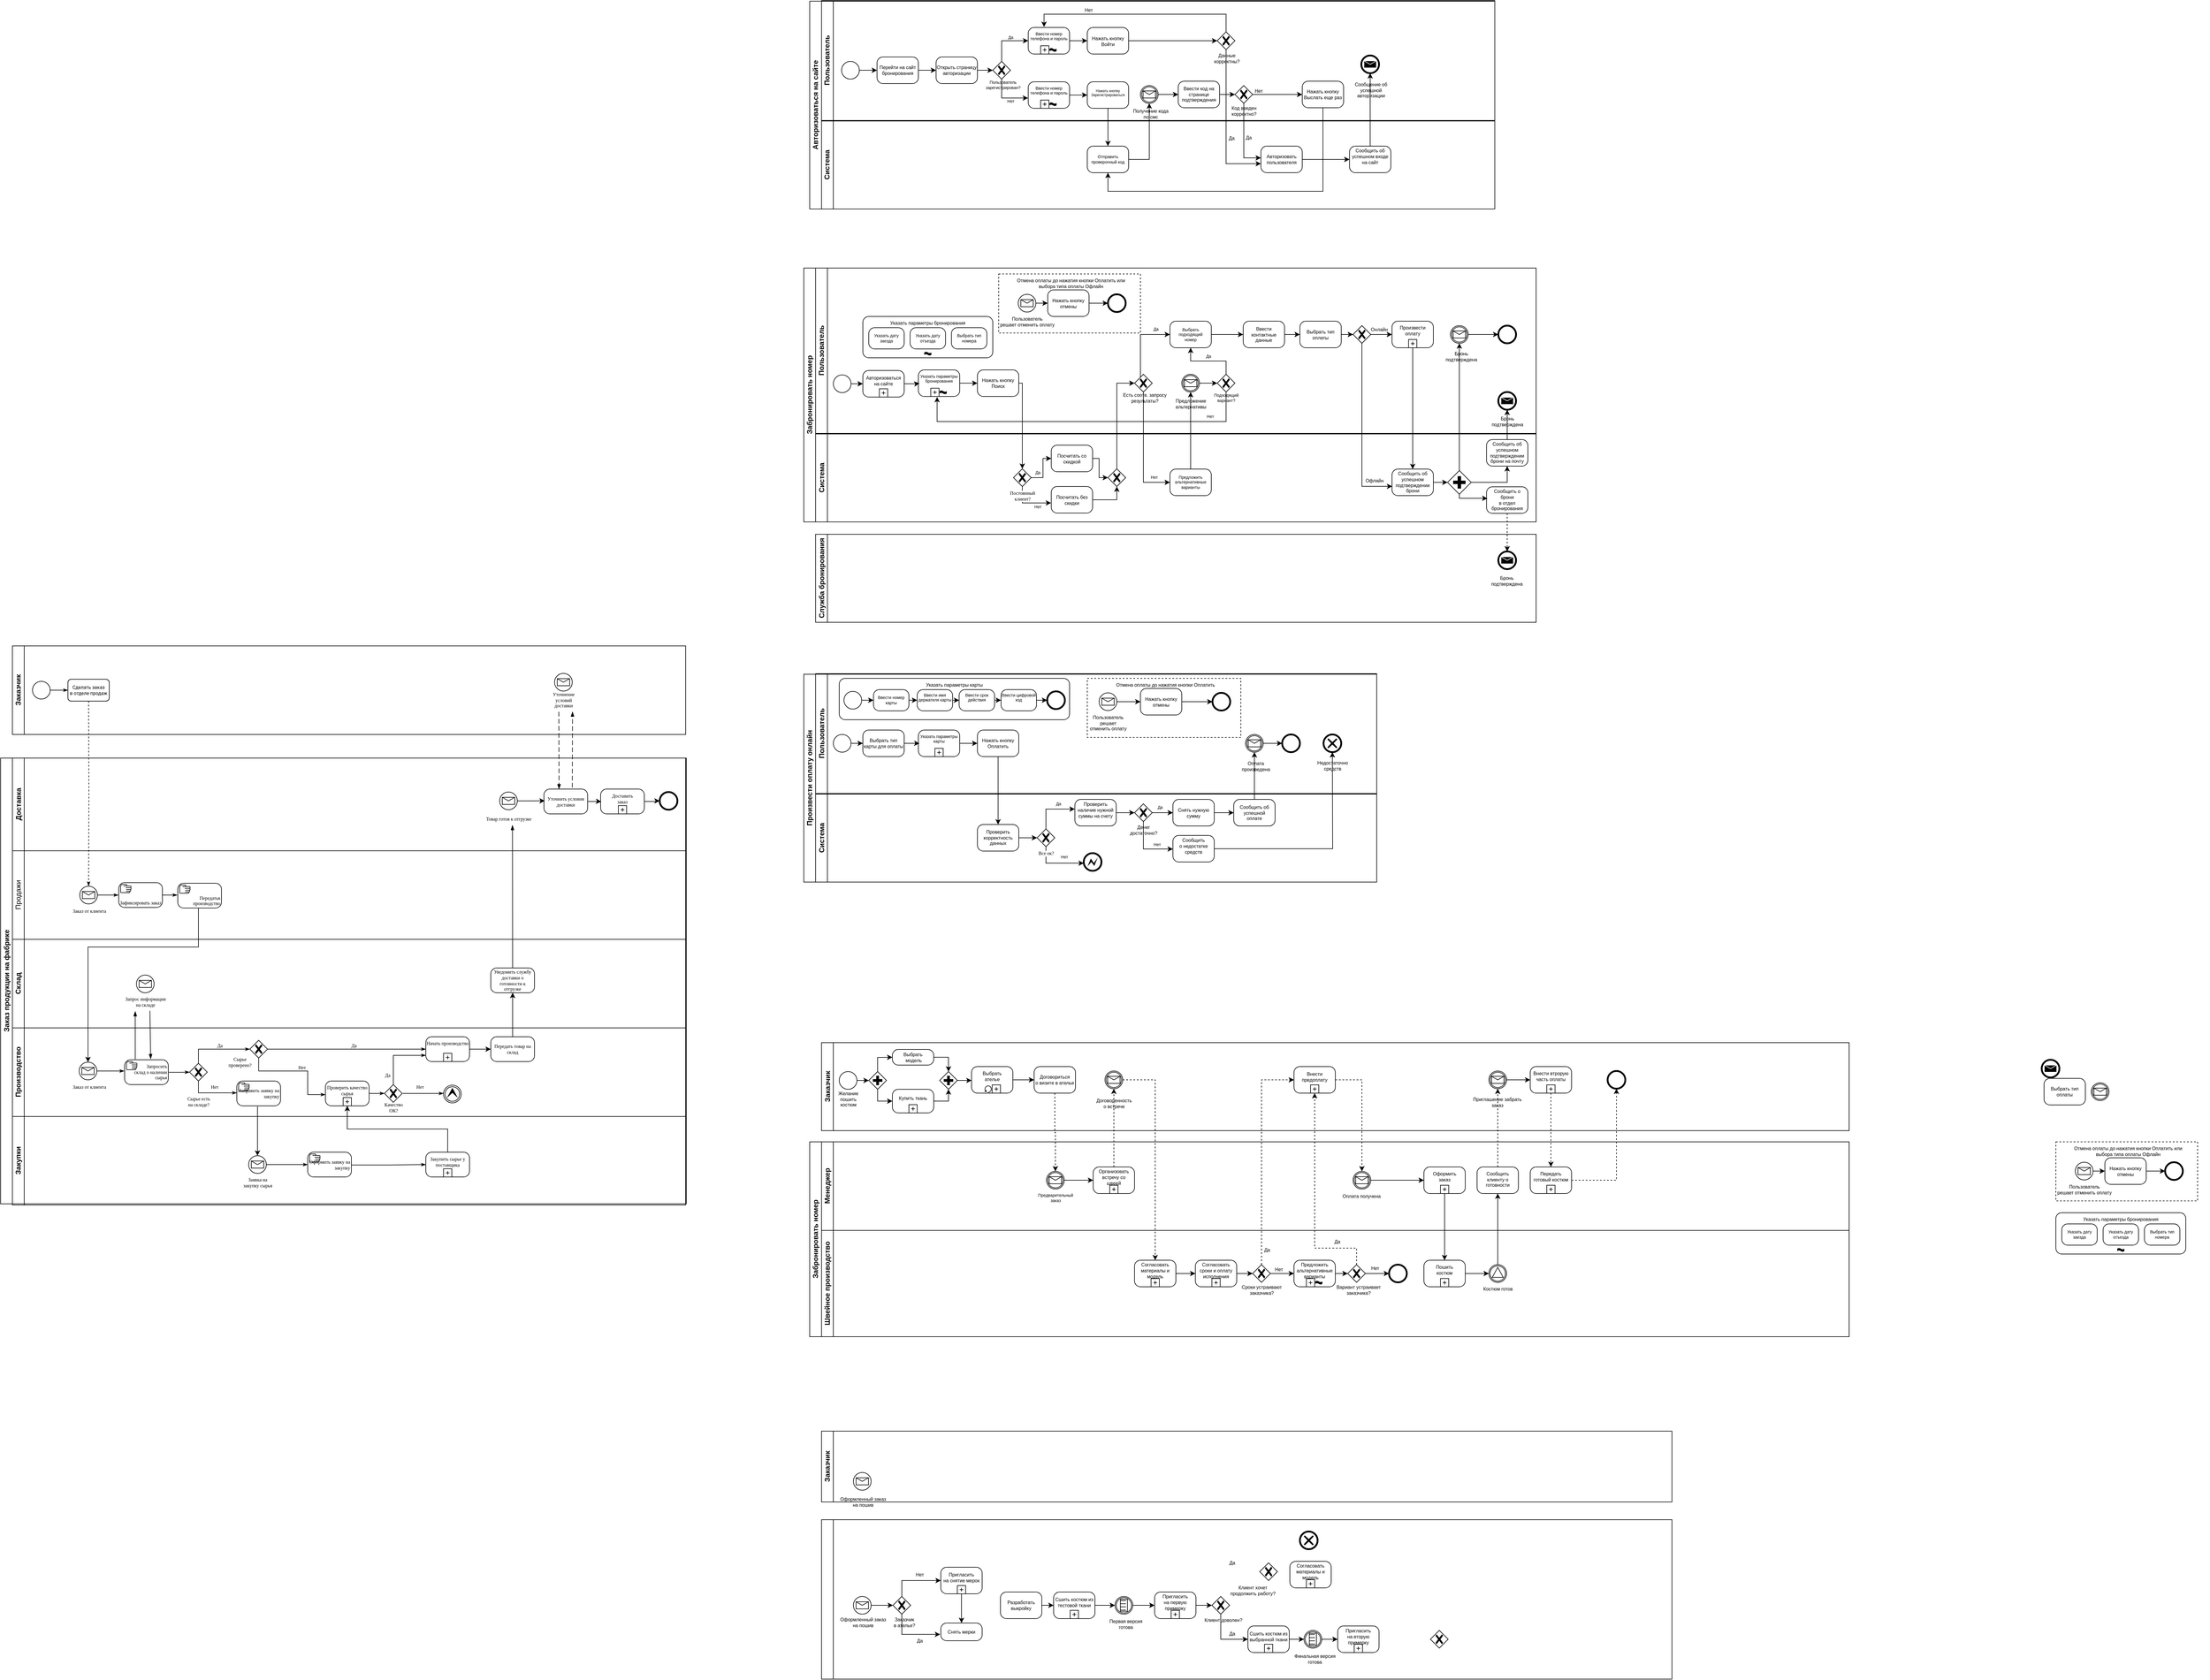 <mxfile version="20.2.4" type="github">
  <diagram name="Page-1" id="c7488fd3-1785-93aa-aadb-54a6760d102a">
    <mxGraphModel dx="1017" dy="525" grid="1" gridSize="10" guides="1" tooltips="1" connect="1" arrows="1" fold="1" page="1" pageScale="1" pageWidth="1100" pageHeight="850" background="none" math="0" shadow="0">
      <root>
        <mxCell id="0" />
        <mxCell id="1" parent="0" />
        <mxCell id="25cziOm2FhxU-sNZid3r-284" style="edgeStyle=orthogonalEdgeStyle;rounded=0;orthogonalLoop=1;jettySize=auto;html=1;entryX=0;entryY=0.5;entryDx=0;entryDy=0;entryPerimeter=0;fontSize=8;" parent="1" source="25cziOm2FhxU-sNZid3r-280" target="25cziOm2FhxU-sNZid3r-198" edge="1">
          <mxGeometry relative="1" as="geometry">
            <Array as="points">
              <mxPoint x="2060" y="685" />
            </Array>
          </mxGeometry>
        </mxCell>
        <mxCell id="25cziOm2FhxU-sNZid3r-280" value="" style="points=[[0.25,0.25,0],[0.5,0,0],[0.75,0.25,0],[1,0.5,0],[0.75,0.75,0],[0.5,1,0],[0.25,0.75,0],[0,0.5,0]];shape=mxgraph.bpmn.gateway2;html=1;verticalLabelPosition=bottom;labelBackgroundColor=#ffffff;verticalAlign=top;align=center;perimeter=rhombusPerimeter;outlineConnect=0;outline=none;symbol=none;gwType=exclusive;fontFamily=Verdana;fontSize=8;" parent="1" vertex="1">
          <mxGeometry x="2045" y="830" width="30" height="30" as="geometry" />
        </mxCell>
        <mxCell id="gR5x1iu0TX8cfBhImnCA-141" value="Склад" style="swimlane;html=1;startSize=20;horizontal=0;" parent="1" vertex="1">
          <mxGeometry x="190" y="1627" width="1140" height="150" as="geometry" />
        </mxCell>
        <mxCell id="gR5x1iu0TX8cfBhImnCA-142" value="" style="points=[[0.145,0.145,0],[0.5,0,0],[0.855,0.145,0],[1,0.5,0],[0.855,0.855,0],[0.5,1,0],[0.145,0.855,0],[0,0.5,0]];shape=mxgraph.bpmn.event;html=1;verticalLabelPosition=bottom;labelBackgroundColor=#ffffff;verticalAlign=top;align=center;perimeter=ellipsePerimeter;outlineConnect=0;aspect=fixed;outline=standard;symbol=message;fontFamily=Verdana;fontSize=8;" parent="gR5x1iu0TX8cfBhImnCA-141" vertex="1">
          <mxGeometry x="210" y="60.5" width="30" height="30" as="geometry" />
        </mxCell>
        <mxCell id="gR5x1iu0TX8cfBhImnCA-143" value="&lt;div&gt;Запрос информации&lt;/div&gt;&lt;div&gt;на складе&lt;br&gt;&lt;/div&gt;" style="text;html=1;align=center;verticalAlign=middle;resizable=0;points=[];autosize=1;strokeColor=none;fillColor=none;fontSize=8;fontFamily=Verdana;" parent="gR5x1iu0TX8cfBhImnCA-141" vertex="1">
          <mxGeometry x="170" y="90.5" width="110" height="30" as="geometry" />
        </mxCell>
        <mxCell id="gR5x1iu0TX8cfBhImnCA-144" value="Уведомить службу доставки о готовности к отгрузке" style="points=[[0.25,0,0],[0.5,0,0],[0.75,0,0],[1,0.25,0],[1,0.5,0],[1,0.75,0],[0.75,1,0],[0.5,1,0],[0.25,1,0],[0,0.75,0],[0,0.5,0],[0,0.25,0]];shape=mxgraph.bpmn.task;whiteSpace=wrap;rectStyle=rounded;size=10;taskMarker=abstract;fontFamily=Verdana;fontSize=8;" parent="gR5x1iu0TX8cfBhImnCA-141" vertex="1">
          <mxGeometry x="810" y="48.5" width="74" height="42" as="geometry" />
        </mxCell>
        <mxCell id="gR5x1iu0TX8cfBhImnCA-145" value="&lt;div&gt;Производство&lt;/div&gt;" style="swimlane;html=1;startSize=20;horizontal=0;" parent="1" vertex="1">
          <mxGeometry x="190" y="1777" width="1140" height="150" as="geometry" />
        </mxCell>
        <mxCell id="gR5x1iu0TX8cfBhImnCA-146" value="Да" style="edgeStyle=orthogonalEdgeStyle;rounded=0;html=1;labelBackgroundColor=none;startArrow=none;startFill=0;startSize=5;endArrow=classicThin;endFill=1;endSize=5;jettySize=auto;orthogonalLoop=1;strokeWidth=1;fontFamily=Verdana;fontSize=8;exitX=0.5;exitY=0;exitDx=0;exitDy=0;exitPerimeter=0;" parent="gR5x1iu0TX8cfBhImnCA-145" source="gR5x1iu0TX8cfBhImnCA-147" target="gR5x1iu0TX8cfBhImnCA-155" edge="1">
          <mxGeometry x="0.085" y="6" relative="1" as="geometry">
            <mxPoint as="offset" />
            <mxPoint x="315" y="56" as="sourcePoint" />
            <mxPoint x="380" y="36" as="targetPoint" />
            <Array as="points">
              <mxPoint x="315" y="36" />
            </Array>
          </mxGeometry>
        </mxCell>
        <mxCell id="gR5x1iu0TX8cfBhImnCA-147" value="" style="points=[[0.25,0.25,0],[0.5,0,0],[0.75,0.25,0],[1,0.5,0],[0.75,0.75,0],[0.5,1,0],[0.25,0.75,0],[0,0.5,0]];shape=mxgraph.bpmn.gateway2;html=1;verticalLabelPosition=bottom;labelBackgroundColor=#ffffff;verticalAlign=top;align=center;perimeter=rhombusPerimeter;outlineConnect=0;outline=none;symbol=none;gwType=exclusive;fontFamily=Verdana;fontSize=8;" parent="gR5x1iu0TX8cfBhImnCA-145" vertex="1">
          <mxGeometry x="300" y="60" width="30" height="30" as="geometry" />
        </mxCell>
        <mxCell id="gR5x1iu0TX8cfBhImnCA-148" value="&lt;div&gt;Сырье есть &lt;br&gt;&lt;/div&gt;&lt;div&gt;на складе?&lt;/div&gt;" style="text;html=1;align=center;verticalAlign=middle;resizable=0;points=[];autosize=1;strokeColor=none;fillColor=none;fontSize=8;fontFamily=Verdana;" parent="gR5x1iu0TX8cfBhImnCA-145" vertex="1">
          <mxGeometry x="280" y="110" width="70" height="30" as="geometry" />
        </mxCell>
        <mxCell id="gR5x1iu0TX8cfBhImnCA-149" value="Нет" style="edgeStyle=orthogonalEdgeStyle;rounded=0;html=1;labelBackgroundColor=none;startArrow=none;startFill=0;startSize=5;endArrow=classicThin;endFill=1;endSize=5;jettySize=auto;orthogonalLoop=1;strokeWidth=1;fontFamily=Verdana;fontSize=8;exitX=0.5;exitY=1;exitDx=0;exitDy=0;exitPerimeter=0;" parent="gR5x1iu0TX8cfBhImnCA-145" source="gR5x1iu0TX8cfBhImnCA-147" target="gR5x1iu0TX8cfBhImnCA-150" edge="1">
          <mxGeometry x="0.091" y="10" relative="1" as="geometry">
            <mxPoint as="offset" />
            <mxPoint x="306" y="110" as="sourcePoint" />
            <mxPoint x="490" y="110" as="targetPoint" />
            <Array as="points">
              <mxPoint x="315" y="110" />
            </Array>
          </mxGeometry>
        </mxCell>
        <mxCell id="gR5x1iu0TX8cfBhImnCA-150" value="Направить заявку на закупку" style="points=[[0.25,0,0],[0.5,0,0],[0.75,0,0],[1,0.25,0],[1,0.5,0],[1,0.75,0],[0.75,1,0],[0.5,1,0],[0.25,1,0],[0,0.75,0],[0,0.5,0],[0,0.25,0]];shape=mxgraph.bpmn.task;whiteSpace=wrap;rectStyle=rounded;size=10;taskMarker=manual;fontFamily=Verdana;fontSize=8;align=right;" parent="gR5x1iu0TX8cfBhImnCA-145" vertex="1">
          <mxGeometry x="380" y="90" width="74" height="42" as="geometry" />
        </mxCell>
        <mxCell id="gR5x1iu0TX8cfBhImnCA-151" value="Запросить &#xa;склад о наличии &#xa;сырья" style="points=[[0.25,0,0],[0.5,0,0],[0.75,0,0],[1,0.25,0],[1,0.5,0],[1,0.75,0],[0.75,1,0],[0.5,1,0],[0.25,1,0],[0,0.75,0],[0,0.5,0],[0,0.25,0]];shape=mxgraph.bpmn.task;whiteSpace=wrap;rectStyle=rounded;size=10;taskMarker=manual;fontFamily=Verdana;fontSize=8;align=right;" parent="gR5x1iu0TX8cfBhImnCA-145" vertex="1">
          <mxGeometry x="190" y="54" width="74" height="42" as="geometry" />
        </mxCell>
        <mxCell id="gR5x1iu0TX8cfBhImnCA-152" style="edgeStyle=orthogonalEdgeStyle;rounded=0;html=1;labelBackgroundColor=none;startArrow=none;startFill=0;startSize=5;endArrow=classicThin;endFill=1;endSize=5;jettySize=auto;orthogonalLoop=1;strokeWidth=1;fontFamily=Verdana;fontSize=8;exitX=1.011;exitY=0.506;exitDx=0;exitDy=0;exitPerimeter=0;" parent="gR5x1iu0TX8cfBhImnCA-145" source="gR5x1iu0TX8cfBhImnCA-151" target="gR5x1iu0TX8cfBhImnCA-147" edge="1">
          <mxGeometry relative="1" as="geometry">
            <mxPoint x="270" y="75" as="sourcePoint" />
            <mxPoint x="300" y="74" as="targetPoint" />
          </mxGeometry>
        </mxCell>
        <mxCell id="gR5x1iu0TX8cfBhImnCA-153" style="edgeStyle=orthogonalEdgeStyle;rounded=0;orthogonalLoop=1;jettySize=auto;html=1;entryX=0;entryY=0.5;entryDx=0;entryDy=0;entryPerimeter=0;fontFamily=Verdana;fontSize=8;" parent="gR5x1iu0TX8cfBhImnCA-145" source="gR5x1iu0TX8cfBhImnCA-154" target="gR5x1iu0TX8cfBhImnCA-167" edge="1">
          <mxGeometry relative="1" as="geometry" />
        </mxCell>
        <mxCell id="gR5x1iu0TX8cfBhImnCA-154" value="Начать производство" style="points=[[0.25,0,0],[0.5,0,0],[0.75,0,0],[1,0.25,0],[1,0.5,0],[1,0.75,0],[0.75,1,0],[0.5,1,0],[0.25,1,0],[0,0.75,0],[0,0.5,0],[0,0.25,0]];shape=mxgraph.bpmn.task;whiteSpace=wrap;rectStyle=rounded;size=10;taskMarker=abstract;isLoopSub=1;fontFamily=Verdana;fontSize=8;horizontal=1;verticalAlign=top;" parent="gR5x1iu0TX8cfBhImnCA-145" vertex="1">
          <mxGeometry x="700" y="15" width="74" height="42" as="geometry" />
        </mxCell>
        <mxCell id="gR5x1iu0TX8cfBhImnCA-155" value="" style="points=[[0.25,0.25,0],[0.5,0,0],[0.75,0.25,0],[1,0.5,0],[0.75,0.75,0],[0.5,1,0],[0.25,0.75,0],[0,0.5,0]];shape=mxgraph.bpmn.gateway2;html=1;verticalLabelPosition=bottom;labelBackgroundColor=#ffffff;verticalAlign=top;align=center;perimeter=rhombusPerimeter;outlineConnect=0;outline=none;symbol=none;gwType=exclusive;fontFamily=Verdana;fontSize=8;" parent="gR5x1iu0TX8cfBhImnCA-145" vertex="1">
          <mxGeometry x="402" y="21" width="30" height="30" as="geometry" />
        </mxCell>
        <mxCell id="gR5x1iu0TX8cfBhImnCA-156" value="&lt;div&gt;Сырье &lt;br&gt;&lt;/div&gt;&lt;div&gt;проверено?&lt;/div&gt;" style="text;html=1;align=center;verticalAlign=middle;resizable=0;points=[];autosize=1;strokeColor=none;fillColor=none;fontSize=8;fontFamily=Verdana;" parent="gR5x1iu0TX8cfBhImnCA-145" vertex="1">
          <mxGeometry x="350" y="43" width="70" height="30" as="geometry" />
        </mxCell>
        <mxCell id="gR5x1iu0TX8cfBhImnCA-157" value="Проверить качество сырья" style="points=[[0.25,0,0],[0.5,0,0],[0.75,0,0],[1,0.25,0],[1,0.5,0],[1,0.75,0],[0.75,1,0],[0.5,1,0],[0.25,1,0],[0,0.75,0],[0,0.5,0],[0,0.25,0]];shape=mxgraph.bpmn.task;whiteSpace=wrap;rectStyle=rounded;size=10;taskMarker=abstract;isLoopSub=1;fontFamily=Verdana;fontSize=8;horizontal=1;verticalAlign=top;" parent="gR5x1iu0TX8cfBhImnCA-145" vertex="1">
          <mxGeometry x="530" y="90" width="74" height="42" as="geometry" />
        </mxCell>
        <mxCell id="gR5x1iu0TX8cfBhImnCA-158" value="Нет" style="edgeStyle=orthogonalEdgeStyle;rounded=0;html=1;labelBackgroundColor=none;startArrow=none;startFill=0;startSize=5;endArrow=classicThin;endFill=1;endSize=5;jettySize=auto;orthogonalLoop=1;strokeWidth=1;fontFamily=Verdana;fontSize=8;exitX=0.5;exitY=1;exitDx=0;exitDy=0;exitPerimeter=0;entryX=0;entryY=0.548;entryDx=0;entryDy=0;entryPerimeter=0;" parent="gR5x1iu0TX8cfBhImnCA-145" source="gR5x1iu0TX8cfBhImnCA-155" target="gR5x1iu0TX8cfBhImnCA-157" edge="1">
          <mxGeometry x="0.085" y="6" relative="1" as="geometry">
            <mxPoint as="offset" />
            <mxPoint x="325" y="70" as="sourcePoint" />
            <mxPoint x="510" y="73" as="targetPoint" />
            <Array as="points">
              <mxPoint x="417" y="73" />
              <mxPoint x="500" y="73" />
              <mxPoint x="500" y="113" />
            </Array>
          </mxGeometry>
        </mxCell>
        <mxCell id="gR5x1iu0TX8cfBhImnCA-159" value="Да" style="edgeStyle=orthogonalEdgeStyle;rounded=0;html=1;labelBackgroundColor=none;startArrow=none;startFill=0;startSize=5;endArrow=classicThin;endFill=1;endSize=5;jettySize=auto;orthogonalLoop=1;strokeWidth=1;fontFamily=Verdana;fontSize=8;exitX=1;exitY=0.5;exitDx=0;exitDy=0;exitPerimeter=0;" parent="gR5x1iu0TX8cfBhImnCA-145" source="gR5x1iu0TX8cfBhImnCA-155" target="gR5x1iu0TX8cfBhImnCA-154" edge="1">
          <mxGeometry x="0.085" y="6" relative="1" as="geometry">
            <mxPoint as="offset" />
            <mxPoint x="440" y="33" as="sourcePoint" />
            <mxPoint x="670" y="36" as="targetPoint" />
            <Array as="points" />
          </mxGeometry>
        </mxCell>
        <mxCell id="gR5x1iu0TX8cfBhImnCA-160" value="" style="points=[[0.25,0.25,0],[0.5,0,0],[0.75,0.25,0],[1,0.5,0],[0.75,0.75,0],[0.5,1,0],[0.25,0.75,0],[0,0.5,0]];shape=mxgraph.bpmn.gateway2;html=1;verticalLabelPosition=bottom;labelBackgroundColor=#ffffff;verticalAlign=top;align=center;perimeter=rhombusPerimeter;outlineConnect=0;outline=none;symbol=none;gwType=exclusive;fontFamily=Verdana;fontSize=8;" parent="gR5x1iu0TX8cfBhImnCA-145" vertex="1">
          <mxGeometry x="630" y="96" width="30" height="30" as="geometry" />
        </mxCell>
        <mxCell id="gR5x1iu0TX8cfBhImnCA-161" value="" style="edgeStyle=orthogonalEdgeStyle;rounded=0;html=1;labelBackgroundColor=none;startArrow=none;startFill=0;startSize=5;endArrow=classicThin;endFill=1;endSize=5;jettySize=auto;orthogonalLoop=1;strokeWidth=1;fontFamily=Verdana;fontSize=8;exitX=1;exitY=0.5;exitDx=0;exitDy=0;exitPerimeter=0;" parent="gR5x1iu0TX8cfBhImnCA-145" source="gR5x1iu0TX8cfBhImnCA-157" target="gR5x1iu0TX8cfBhImnCA-160" edge="1">
          <mxGeometry x="0.63" y="-12" relative="1" as="geometry">
            <mxPoint as="offset" />
            <mxPoint x="442" y="46" as="sourcePoint" />
            <mxPoint x="710" y="46" as="targetPoint" />
            <Array as="points" />
          </mxGeometry>
        </mxCell>
        <mxCell id="gR5x1iu0TX8cfBhImnCA-162" value="&lt;div&gt;Качество&lt;/div&gt;&lt;div&gt;ОК?&lt;/div&gt;" style="text;html=1;align=center;verticalAlign=middle;resizable=0;points=[];autosize=1;strokeColor=none;fillColor=none;fontSize=8;fontFamily=Verdana;" parent="gR5x1iu0TX8cfBhImnCA-145" vertex="1">
          <mxGeometry x="615" y="120" width="60" height="30" as="geometry" />
        </mxCell>
        <mxCell id="gR5x1iu0TX8cfBhImnCA-163" value="" style="edgeStyle=orthogonalEdgeStyle;rounded=0;html=1;labelBackgroundColor=none;startArrow=none;startFill=0;startSize=5;endArrow=classicThin;endFill=1;endSize=5;jettySize=auto;orthogonalLoop=1;strokeWidth=1;fontFamily=Verdana;fontSize=8;exitX=0.5;exitY=0;exitDx=0;exitDy=0;exitPerimeter=0;entryX=0;entryY=0.75;entryDx=0;entryDy=0;entryPerimeter=0;" parent="gR5x1iu0TX8cfBhImnCA-145" source="gR5x1iu0TX8cfBhImnCA-160" target="gR5x1iu0TX8cfBhImnCA-154" edge="1">
          <mxGeometry x="0.63" y="-12" relative="1" as="geometry">
            <mxPoint as="offset" />
            <mxPoint x="614" y="121" as="sourcePoint" />
            <mxPoint x="640" y="121" as="targetPoint" />
            <Array as="points" />
          </mxGeometry>
        </mxCell>
        <mxCell id="gR5x1iu0TX8cfBhImnCA-164" value="Да" style="text;html=1;align=center;verticalAlign=middle;resizable=0;points=[];autosize=1;strokeColor=none;fillColor=none;fontSize=8;fontFamily=Verdana;" parent="gR5x1iu0TX8cfBhImnCA-145" vertex="1">
          <mxGeometry x="620" y="70" width="30" height="20" as="geometry" />
        </mxCell>
        <mxCell id="gR5x1iu0TX8cfBhImnCA-165" value="Нет" style="text;html=1;align=center;verticalAlign=middle;resizable=0;points=[];autosize=1;strokeColor=none;fillColor=none;fontSize=8;fontFamily=Verdana;" parent="gR5x1iu0TX8cfBhImnCA-145" vertex="1">
          <mxGeometry x="670" y="90" width="40" height="20" as="geometry" />
        </mxCell>
        <mxCell id="gR5x1iu0TX8cfBhImnCA-166" value="" style="points=[[0.145,0.145,0],[0.5,0,0],[0.855,0.145,0],[1,0.5,0],[0.855,0.855,0],[0.5,1,0],[0.145,0.855,0],[0,0.5,0]];shape=mxgraph.bpmn.event;html=1;verticalLabelPosition=bottom;labelBackgroundColor=#ffffff;verticalAlign=top;align=center;perimeter=ellipsePerimeter;outlineConnect=0;aspect=fixed;outline=throwing;symbol=escalation;fontFamily=Verdana;fontSize=8;" parent="gR5x1iu0TX8cfBhImnCA-145" vertex="1">
          <mxGeometry x="730" y="97" width="30" height="30" as="geometry" />
        </mxCell>
        <mxCell id="gR5x1iu0TX8cfBhImnCA-167" value="Передать товар на склад" style="points=[[0.25,0,0],[0.5,0,0],[0.75,0,0],[1,0.25,0],[1,0.5,0],[1,0.75,0],[0.75,1,0],[0.5,1,0],[0.25,1,0],[0,0.75,0],[0,0.5,0],[0,0.25,0]];shape=mxgraph.bpmn.task;whiteSpace=wrap;rectStyle=rounded;size=10;taskMarker=abstract;fontFamily=Verdana;fontSize=8;" parent="gR5x1iu0TX8cfBhImnCA-145" vertex="1">
          <mxGeometry x="810" y="15" width="74" height="42" as="geometry" />
        </mxCell>
        <mxCell id="gR5x1iu0TX8cfBhImnCA-168" value="Закупки" style="swimlane;html=1;startSize=20;horizontal=0;" parent="1" vertex="1">
          <mxGeometry x="190" y="1927" width="1140" height="150" as="geometry" />
        </mxCell>
        <mxCell id="gR5x1iu0TX8cfBhImnCA-169" value="Оформить заявку на закупку" style="points=[[0.25,0,0],[0.5,0,0],[0.75,0,0],[1,0.25,0],[1,0.5,0],[1,0.75,0],[0.75,1,0],[0.5,1,0],[0.25,1,0],[0,0.75,0],[0,0.5,0],[0,0.25,0]];shape=mxgraph.bpmn.task;whiteSpace=wrap;rectStyle=rounded;size=10;taskMarker=manual;fontFamily=Verdana;fontSize=8;align=right;" parent="gR5x1iu0TX8cfBhImnCA-168" vertex="1">
          <mxGeometry x="500" y="60.5" width="74" height="42" as="geometry" />
        </mxCell>
        <mxCell id="gR5x1iu0TX8cfBhImnCA-170" value="Закупить сырье у поставщика" style="points=[[0.25,0,0],[0.5,0,0],[0.75,0,0],[1,0.25,0],[1,0.5,0],[1,0.75,0],[0.75,1,0],[0.5,1,0],[0.25,1,0],[0,0.75,0],[0,0.5,0],[0,0.25,0]];shape=mxgraph.bpmn.task;whiteSpace=wrap;rectStyle=rounded;size=10;taskMarker=abstract;isLoopSub=1;fontFamily=Verdana;fontSize=8;horizontal=1;verticalAlign=top;" parent="gR5x1iu0TX8cfBhImnCA-168" vertex="1">
          <mxGeometry x="700" y="60.5" width="74" height="42" as="geometry" />
        </mxCell>
        <mxCell id="gR5x1iu0TX8cfBhImnCA-171" style="edgeStyle=orthogonalEdgeStyle;rounded=0;html=1;labelBackgroundColor=none;startArrow=none;startFill=0;startSize=5;endArrow=classicThin;endFill=1;endSize=5;jettySize=auto;orthogonalLoop=1;strokeColor=#000000;strokeWidth=1;fontFamily=Verdana;fontSize=8;fontColor=#000000;exitX=1.001;exitY=0.517;exitDx=0;exitDy=0;exitPerimeter=0;entryX=0;entryY=0.5;entryDx=0;entryDy=0;entryPerimeter=0;" parent="gR5x1iu0TX8cfBhImnCA-168" source="gR5x1iu0TX8cfBhImnCA-169" target="gR5x1iu0TX8cfBhImnCA-170" edge="1">
          <mxGeometry relative="1" as="geometry">
            <mxPoint x="530" y="82" as="sourcePoint" />
            <mxPoint x="559" y="82" as="targetPoint" />
          </mxGeometry>
        </mxCell>
        <mxCell id="gR5x1iu0TX8cfBhImnCA-173" style="edgeStyle=orthogonalEdgeStyle;rounded=0;orthogonalLoop=1;jettySize=auto;html=1;exitX=0.5;exitY=1;exitDx=0;exitDy=0;fontFamily=Roboto;fontSource=https%3A%2F%2Ffonts.googleapis.com%2Fcss%3Ffamily%3DRoboto;fontSize=10;" parent="1" target="gR5x1iu0TX8cfBhImnCA-175" edge="1">
          <mxGeometry relative="1" as="geometry">
            <mxPoint x="505" y="1570.5" as="sourcePoint" />
            <mxPoint x="270" y="1820" as="targetPoint" />
            <Array as="points">
              <mxPoint x="505" y="1640" />
              <mxPoint x="318" y="1640" />
            </Array>
          </mxGeometry>
        </mxCell>
        <mxCell id="gR5x1iu0TX8cfBhImnCA-174" value="" style="group" parent="1" vertex="1" connectable="0">
          <mxGeometry x="270" y="1835" width="100" height="52" as="geometry" />
        </mxCell>
        <mxCell id="gR5x1iu0TX8cfBhImnCA-175" value="" style="points=[[0.145,0.145,0],[0.5,0,0],[0.855,0.145,0],[1,0.5,0],[0.855,0.855,0],[0.5,1,0],[0.145,0.855,0],[0,0.5,0]];shape=mxgraph.bpmn.event;html=1;verticalLabelPosition=bottom;labelBackgroundColor=#ffffff;verticalAlign=top;align=center;perimeter=ellipsePerimeter;outlineConnect=0;aspect=fixed;outline=standard;symbol=message;fontFamily=Roboto;fontSource=https%3A%2F%2Ffonts.googleapis.com%2Fcss%3Ffamily%3DRoboto;fontSize=10;" parent="gR5x1iu0TX8cfBhImnCA-174" vertex="1">
          <mxGeometry x="33" width="30" height="30" as="geometry" />
        </mxCell>
        <mxCell id="gR5x1iu0TX8cfBhImnCA-176" value="Заказ от клиента" style="text;html=1;align=center;verticalAlign=middle;resizable=0;points=[];autosize=1;strokeColor=none;fillColor=none;fontSize=8;fontFamily=Verdana;" parent="gR5x1iu0TX8cfBhImnCA-174" vertex="1">
          <mxGeometry y="32" width="100" height="20" as="geometry" />
        </mxCell>
        <mxCell id="gR5x1iu0TX8cfBhImnCA-177" style="edgeStyle=orthogonalEdgeStyle;rounded=0;html=1;labelBackgroundColor=none;startArrow=none;startFill=0;startSize=5;endArrow=classicThin;endFill=1;endSize=5;jettySize=auto;orthogonalLoop=1;strokeWidth=1;fontFamily=Verdana;fontSize=8;exitX=1;exitY=0.5;exitDx=0;exitDy=0;exitPerimeter=0;entryX=-0.008;entryY=0.452;entryDx=0;entryDy=0;entryPerimeter=0;" parent="1" source="gR5x1iu0TX8cfBhImnCA-175" target="gR5x1iu0TX8cfBhImnCA-151" edge="1">
          <mxGeometry relative="1" as="geometry">
            <mxPoint x="380" y="1850" as="targetPoint" />
          </mxGeometry>
        </mxCell>
        <mxCell id="gR5x1iu0TX8cfBhImnCA-179" style="edgeStyle=orthogonalEdgeStyle;rounded=0;html=1;labelBackgroundColor=none;startArrow=none;startFill=0;startSize=5;endArrow=classicThin;endFill=1;endSize=5;jettySize=auto;orthogonalLoop=1;strokeColor=#000000;strokeWidth=1;fontFamily=Verdana;fontSize=8;fontColor=#000000;entryX=0;entryY=0.5;entryDx=0;entryDy=0;entryPerimeter=0;" parent="1" source="gR5x1iu0TX8cfBhImnCA-180" target="gR5x1iu0TX8cfBhImnCA-169" edge="1">
          <mxGeometry relative="1" as="geometry">
            <mxPoint x="648.81" y="2008.41" as="targetPoint" />
          </mxGeometry>
        </mxCell>
        <mxCell id="gR5x1iu0TX8cfBhImnCA-180" value="" style="points=[[0.145,0.145,0],[0.5,0,0],[0.855,0.145,0],[1,0.5,0],[0.855,0.855,0],[0.5,1,0],[0.145,0.855,0],[0,0.5,0]];shape=mxgraph.bpmn.event;html=1;verticalLabelPosition=bottom;labelBackgroundColor=#ffffff;verticalAlign=top;align=center;perimeter=ellipsePerimeter;outlineConnect=0;aspect=fixed;outline=standard;symbol=message;fontFamily=Verdana;fontSize=8;" parent="1" vertex="1">
          <mxGeometry x="590" y="1993.5" width="30" height="30" as="geometry" />
        </mxCell>
        <mxCell id="gR5x1iu0TX8cfBhImnCA-181" value="&lt;div&gt;Заявка на &lt;br&gt;&lt;/div&gt;&lt;div&gt;закупку сырья&lt;/div&gt;" style="text;html=1;align=center;verticalAlign=middle;resizable=0;points=[];autosize=1;strokeColor=none;fillColor=none;fontSize=8;fontFamily=Verdana;" parent="1" vertex="1">
          <mxGeometry x="560" y="2023.5" width="90" height="30" as="geometry" />
        </mxCell>
        <mxCell id="gR5x1iu0TX8cfBhImnCA-182" value="" style="endArrow=classic;html=1;rounded=0;fontFamily=Verdana;fontSize=8;entryX=0.5;entryY=0;entryDx=0;entryDy=0;entryPerimeter=0;" parent="1" target="gR5x1iu0TX8cfBhImnCA-180" edge="1">
          <mxGeometry width="50" height="50" relative="1" as="geometry">
            <mxPoint x="605" y="1910" as="sourcePoint" />
            <mxPoint x="550" y="1880" as="targetPoint" />
          </mxGeometry>
        </mxCell>
        <mxCell id="gR5x1iu0TX8cfBhImnCA-183" value="Передатьв производство" style="points=[[0.25,0,0],[0.5,0,0],[0.75,0,0],[1,0.25,0],[1,0.5,0],[1,0.75,0],[0.75,1,0],[0.5,1,0],[0.25,1,0],[0,0.75,0],[0,0.5,0],[0,0.25,0]];shape=mxgraph.bpmn.task;whiteSpace=wrap;rectStyle=rounded;size=10;taskMarker=manual;fontFamily=Verdana;fontSize=8;align=right;verticalAlign=bottom;" parent="1" vertex="1">
          <mxGeometry x="470" y="1532" width="74" height="42" as="geometry" />
        </mxCell>
        <mxCell id="gR5x1iu0TX8cfBhImnCA-184" style="edgeStyle=orthogonalEdgeStyle;rounded=0;html=1;labelBackgroundColor=none;startArrow=none;startFill=0;startSize=5;endArrow=classicThin;endFill=1;endSize=5;jettySize=auto;orthogonalLoop=1;strokeWidth=1;fontFamily=Verdana;fontSize=8;exitX=1;exitY=0.5;exitDx=0;exitDy=0;exitPerimeter=0;entryX=-0.011;entryY=0.469;entryDx=0;entryDy=0;entryPerimeter=0;" parent="1" source="gR5x1iu0TX8cfBhImnCA-214" target="gR5x1iu0TX8cfBhImnCA-183" edge="1">
          <mxGeometry relative="1" as="geometry">
            <mxPoint x="444" y="1553" as="sourcePoint" />
            <mxPoint x="460" y="1552" as="targetPoint" />
          </mxGeometry>
        </mxCell>
        <mxCell id="gR5x1iu0TX8cfBhImnCA-185" value="" style="edgeStyle=orthogonalEdgeStyle;rounded=0;html=1;labelBackgroundColor=none;startArrow=none;startFill=0;startSize=5;endArrow=classicThin;endFill=1;endSize=5;jettySize=auto;orthogonalLoop=1;strokeWidth=1;fontFamily=Verdana;fontSize=8;exitX=1;exitY=0.5;exitDx=0;exitDy=0;exitPerimeter=0;" parent="1" edge="1">
          <mxGeometry x="0.63" y="-12" relative="1" as="geometry">
            <mxPoint as="offset" />
            <mxPoint x="851" y="1888" as="sourcePoint" />
            <mxPoint x="920.0" y="1888" as="targetPoint" />
            <Array as="points" />
          </mxGeometry>
        </mxCell>
        <mxCell id="gR5x1iu0TX8cfBhImnCA-186" value="" style="edgeStyle=orthogonalEdgeStyle;rounded=0;orthogonalLoop=1;jettySize=auto;html=1;fontFamily=Verdana;fontSize=8;exitX=0.5;exitY=0;exitDx=0;exitDy=0;exitPerimeter=0;" parent="1" source="gR5x1iu0TX8cfBhImnCA-167" target="gR5x1iu0TX8cfBhImnCA-144" edge="1">
          <mxGeometry relative="1" as="geometry" />
        </mxCell>
        <mxCell id="gR5x1iu0TX8cfBhImnCA-187" style="edgeStyle=orthogonalEdgeStyle;rounded=0;orthogonalLoop=1;jettySize=auto;html=1;entryX=0.5;entryY=1;entryDx=0;entryDy=0;entryPerimeter=0;fontFamily=Verdana;fontSize=8;exitX=0.5;exitY=0;exitDx=0;exitDy=0;exitPerimeter=0;" parent="1" source="gR5x1iu0TX8cfBhImnCA-170" target="gR5x1iu0TX8cfBhImnCA-157" edge="1">
          <mxGeometry relative="1" as="geometry" />
        </mxCell>
        <mxCell id="gR5x1iu0TX8cfBhImnCA-189" style="edgeStyle=orthogonalEdgeStyle;rounded=0;orthogonalLoop=1;jettySize=auto;html=1;entryX=0.014;entryY=0.504;entryDx=0;entryDy=0;entryPerimeter=0;fontFamily=Verdana;fontSize=8;" parent="1" source="gR5x1iu0TX8cfBhImnCA-190" target="gR5x1iu0TX8cfBhImnCA-206" edge="1">
          <mxGeometry relative="1" as="geometry" />
        </mxCell>
        <mxCell id="gR5x1iu0TX8cfBhImnCA-190" value="Уточнить условия доставки" style="points=[[0.25,0,0],[0.5,0,0],[0.75,0,0],[1,0.25,0],[1,0.5,0],[1,0.75,0],[0.75,1,0],[0.5,1,0],[0.25,1,0],[0,0.75,0],[0,0.5,0],[0,0.25,0]];shape=mxgraph.bpmn.task;whiteSpace=wrap;rectStyle=rounded;size=10;taskMarker=abstract;fontFamily=Verdana;fontSize=8;" parent="1" vertex="1">
          <mxGeometry x="1090" y="1372.5" width="74" height="42" as="geometry" />
        </mxCell>
        <mxCell id="gR5x1iu0TX8cfBhImnCA-191" style="edgeStyle=orthogonalEdgeStyle;rounded=0;orthogonalLoop=1;jettySize=auto;html=1;entryX=0.019;entryY=0.474;entryDx=0;entryDy=0;entryPerimeter=0;fontFamily=Verdana;fontSize=8;exitX=1;exitY=0.5;exitDx=0;exitDy=0;exitPerimeter=0;" parent="1" source="gR5x1iu0TX8cfBhImnCA-192" target="gR5x1iu0TX8cfBhImnCA-190" edge="1">
          <mxGeometry relative="1" as="geometry">
            <mxPoint x="998.0" y="1392.52" as="sourcePoint" />
          </mxGeometry>
        </mxCell>
        <mxCell id="gR5x1iu0TX8cfBhImnCA-192" value="" style="points=[[0.145,0.145,0],[0.5,0,0],[0.855,0.145,0],[1,0.5,0],[0.855,0.855,0],[0.5,1,0],[0.145,0.855,0],[0,0.5,0]];shape=mxgraph.bpmn.event;html=1;verticalLabelPosition=bottom;labelBackgroundColor=#ffffff;verticalAlign=top;align=center;perimeter=ellipsePerimeter;outlineConnect=0;aspect=fixed;outline=standard;symbol=message;fontFamily=Verdana;fontSize=8;" parent="1" vertex="1">
          <mxGeometry x="1015" y="1377.5" width="30" height="30" as="geometry" />
        </mxCell>
        <mxCell id="gR5x1iu0TX8cfBhImnCA-193" value="Товар готов к отгрузке" style="text;html=1;align=center;verticalAlign=middle;resizable=0;points=[];autosize=1;strokeColor=none;fillColor=none;fontSize=8;fontFamily=Verdana;" parent="1" vertex="1">
          <mxGeometry x="970" y="1412.5" width="120" height="20" as="geometry" />
        </mxCell>
        <mxCell id="gR5x1iu0TX8cfBhImnCA-195" value="" style="points=[[0.145,0.145,0],[0.5,0,0],[0.855,0.145,0],[1,0.5,0],[0.855,0.855,0],[0.5,1,0],[0.145,0.855,0],[0,0.5,0]];shape=mxgraph.bpmn.event;html=1;verticalLabelPosition=bottom;labelBackgroundColor=#ffffff;verticalAlign=top;align=center;perimeter=ellipsePerimeter;outlineConnect=0;aspect=fixed;outline=standard;symbol=message;fontFamily=Verdana;fontSize=8;" parent="1" vertex="1">
          <mxGeometry x="1108" y="1176.5" width="30" height="30" as="geometry" />
        </mxCell>
        <mxCell id="gR5x1iu0TX8cfBhImnCA-196" value="&lt;div&gt;Уточнение&lt;/div&gt;&lt;div&gt;условий&lt;/div&gt;&lt;div&gt;доставки&lt;br&gt;&lt;/div&gt;" style="text;html=1;align=center;verticalAlign=middle;resizable=0;points=[];autosize=1;strokeColor=none;fillColor=none;fontSize=8;fontFamily=Verdana;" parent="1" vertex="1">
          <mxGeometry x="1088" y="1201.5" width="70" height="40" as="geometry" />
        </mxCell>
        <mxCell id="gR5x1iu0TX8cfBhImnCA-198" value="&lt;div&gt;Заказчик&lt;/div&gt;" style="swimlane;html=1;startSize=20;horizontal=0;" parent="1" vertex="1">
          <mxGeometry x="190" y="1130" width="1140" height="150" as="geometry" />
        </mxCell>
        <mxCell id="gR5x1iu0TX8cfBhImnCA-199" style="edgeStyle=orthogonalEdgeStyle;rounded=0;html=1;labelBackgroundColor=none;startArrow=none;startFill=0;startSize=5;endArrow=classicThin;endFill=1;endSize=5;jettySize=auto;orthogonalLoop=1;strokeWidth=1;fontFamily=Verdana;fontSize=8;exitX=1;exitY=0.5;exitDx=0;exitDy=0;entryX=0;entryY=0.5;entryDx=0;entryDy=0;" parent="gR5x1iu0TX8cfBhImnCA-198" source="gR5x1iu0TX8cfBhImnCA-202" target="gR5x1iu0TX8cfBhImnCA-203" edge="1">
          <mxGeometry relative="1" as="geometry">
            <mxPoint x="64" y="75" as="sourcePoint" />
            <mxPoint x="94" y="75" as="targetPoint" />
          </mxGeometry>
        </mxCell>
        <mxCell id="gR5x1iu0TX8cfBhImnCA-200" style="edgeStyle=orthogonalEdgeStyle;rounded=0;html=1;entryX=0;entryY=0.5;labelBackgroundColor=none;startArrow=none;startFill=0;startSize=5;endArrow=classicThin;endFill=1;endSize=5;jettySize=auto;orthogonalLoop=1;strokeWidth=1;fontFamily=Verdana;fontSize=8" parent="gR5x1iu0TX8cfBhImnCA-198" edge="1">
          <mxGeometry relative="1" as="geometry">
            <mxPoint x="550" y="75" as="targetPoint" />
          </mxGeometry>
        </mxCell>
        <mxCell id="gR5x1iu0TX8cfBhImnCA-201" style="edgeStyle=orthogonalEdgeStyle;rounded=0;html=1;labelBackgroundColor=none;startArrow=none;startFill=0;startSize=5;endArrow=classicThin;endFill=1;endSize=5;jettySize=auto;orthogonalLoop=1;strokeWidth=1;fontFamily=Verdana;fontSize=8" parent="gR5x1iu0TX8cfBhImnCA-198" edge="1">
          <mxGeometry relative="1" as="geometry">
            <mxPoint x="610" y="75" as="targetPoint" />
          </mxGeometry>
        </mxCell>
        <mxCell id="gR5x1iu0TX8cfBhImnCA-202" value="" style="ellipse;whiteSpace=wrap;html=1;rounded=0;shadow=0;labelBackgroundColor=none;strokeWidth=1;fontFamily=Verdana;fontSize=8;align=center;" parent="gR5x1iu0TX8cfBhImnCA-198" vertex="1">
          <mxGeometry x="34" y="60" width="30" height="30" as="geometry" />
        </mxCell>
        <mxCell id="gR5x1iu0TX8cfBhImnCA-203" value="&lt;div&gt;Сделать заказ &lt;br&gt;&lt;/div&gt;&lt;div&gt;в отделе продаж&lt;br&gt;&lt;/div&gt;" style="rounded=1;whiteSpace=wrap;html=1;shadow=0;labelBackgroundColor=none;strokeWidth=1;fontFamily=Roboto;fontSize=8;align=center;fontSource=https%3A%2F%2Ffonts.googleapis.com%2Fcss%3Ffamily%3DRoboto;" parent="gR5x1iu0TX8cfBhImnCA-198" vertex="1">
          <mxGeometry x="94" y="56.5" width="70" height="37" as="geometry" />
        </mxCell>
        <mxCell id="gR5x1iu0TX8cfBhImnCA-204" value="Доставка" style="swimlane;html=1;startSize=20;horizontal=0;" parent="1" vertex="1">
          <mxGeometry x="190" y="1320" width="1140" height="157" as="geometry" />
        </mxCell>
        <mxCell id="gR5x1iu0TX8cfBhImnCA-205" style="edgeStyle=orthogonalEdgeStyle;rounded=0;orthogonalLoop=1;jettySize=auto;html=1;fontFamily=Verdana;fontSize=8;" parent="gR5x1iu0TX8cfBhImnCA-204" source="gR5x1iu0TX8cfBhImnCA-206" target="gR5x1iu0TX8cfBhImnCA-207" edge="1">
          <mxGeometry relative="1" as="geometry" />
        </mxCell>
        <mxCell id="gR5x1iu0TX8cfBhImnCA-206" value="Доставить&#xa;заказ&#xa;" style="points=[[0.25,0,0],[0.5,0,0],[0.75,0,0],[1,0.25,0],[1,0.5,0],[1,0.75,0],[0.75,1,0],[0.5,1,0],[0.25,1,0],[0,0.75,0],[0,0.5,0],[0,0.25,0]];shape=mxgraph.bpmn.task;whiteSpace=wrap;rectStyle=rounded;size=10;taskMarker=abstract;isLoopSub=1;fontFamily=Verdana;fontSize=8;horizontal=1;verticalAlign=top;" parent="gR5x1iu0TX8cfBhImnCA-204" vertex="1">
          <mxGeometry x="996" y="52.5" width="74" height="42" as="geometry" />
        </mxCell>
        <mxCell id="gR5x1iu0TX8cfBhImnCA-207" value="" style="points=[[0.145,0.145,0],[0.5,0,0],[0.855,0.145,0],[1,0.5,0],[0.855,0.855,0],[0.5,1,0],[0.145,0.855,0],[0,0.5,0]];shape=mxgraph.bpmn.event;html=1;verticalLabelPosition=bottom;labelBackgroundColor=#ffffff;verticalAlign=top;align=center;perimeter=ellipsePerimeter;outlineConnect=0;aspect=fixed;outline=end;symbol=terminate2;fontFamily=Verdana;fontSize=8;" parent="gR5x1iu0TX8cfBhImnCA-204" vertex="1">
          <mxGeometry x="1096" y="57.5" width="30" height="30" as="geometry" />
        </mxCell>
        <mxCell id="gR5x1iu0TX8cfBhImnCA-208" style="edgeStyle=orthogonalEdgeStyle;rounded=0;html=1;labelBackgroundColor=none;startArrow=none;startFill=0;startSize=5;endArrow=classicThin;endFill=1;endSize=5;jettySize=auto;orthogonalLoop=1;strokeWidth=1;fontFamily=Verdana;fontSize=8;dashed=1;entryX=0.5;entryY=0;entryDx=0;entryDy=0;entryPerimeter=0;" parent="1" target="gR5x1iu0TX8cfBhImnCA-212" edge="1">
          <mxGeometry relative="1" as="geometry">
            <mxPoint x="319" y="1223.5" as="sourcePoint" />
            <mxPoint x="319" y="1490" as="targetPoint" />
          </mxGeometry>
        </mxCell>
        <mxCell id="gR5x1iu0TX8cfBhImnCA-209" value="Продажи" style="swimlane;html=1;startSize=20;horizontal=0;fontStyle=0" parent="1" vertex="1">
          <mxGeometry x="190" y="1477" width="1140" height="150" as="geometry" />
        </mxCell>
        <mxCell id="gR5x1iu0TX8cfBhImnCA-210" style="edgeStyle=orthogonalEdgeStyle;rounded=0;html=1;labelBackgroundColor=none;startArrow=none;startFill=0;startSize=5;endArrow=classicThin;endFill=1;endSize=5;jettySize=auto;orthogonalLoop=1;strokeWidth=1;fontFamily=Verdana;fontSize=8;entryX=-0.007;entryY=0.501;entryDx=0;entryDy=0;entryPerimeter=0;" parent="gR5x1iu0TX8cfBhImnCA-209" source="gR5x1iu0TX8cfBhImnCA-212" target="gR5x1iu0TX8cfBhImnCA-214" edge="1">
          <mxGeometry relative="1" as="geometry">
            <mxPoint x="178.67" y="74.852" as="targetPoint" />
          </mxGeometry>
        </mxCell>
        <mxCell id="gR5x1iu0TX8cfBhImnCA-211" value="" style="group" parent="gR5x1iu0TX8cfBhImnCA-209" vertex="1" connectable="0">
          <mxGeometry x="80" y="60" width="100" height="52" as="geometry" />
        </mxCell>
        <mxCell id="gR5x1iu0TX8cfBhImnCA-212" value="" style="points=[[0.145,0.145,0],[0.5,0,0],[0.855,0.145,0],[1,0.5,0],[0.855,0.855,0],[0.5,1,0],[0.145,0.855,0],[0,0.5,0]];shape=mxgraph.bpmn.event;html=1;verticalLabelPosition=bottom;labelBackgroundColor=#ffffff;verticalAlign=top;align=center;perimeter=ellipsePerimeter;outlineConnect=0;aspect=fixed;outline=standard;symbol=message;fontFamily=Roboto;fontSource=https%3A%2F%2Ffonts.googleapis.com%2Fcss%3Ffamily%3DRoboto;fontSize=10;" parent="gR5x1iu0TX8cfBhImnCA-211" vertex="1">
          <mxGeometry x="34" width="30" height="30" as="geometry" />
        </mxCell>
        <mxCell id="gR5x1iu0TX8cfBhImnCA-213" value="Заказ от клиента" style="text;html=1;align=center;verticalAlign=middle;resizable=0;points=[];autosize=1;strokeColor=none;fillColor=none;fontSize=8;fontFamily=Verdana;" parent="gR5x1iu0TX8cfBhImnCA-211" vertex="1">
          <mxGeometry y="32" width="100" height="20" as="geometry" />
        </mxCell>
        <mxCell id="gR5x1iu0TX8cfBhImnCA-214" value="Зафиксировать заказ" style="points=[[0.25,0,0],[0.5,0,0],[0.75,0,0],[1,0.25,0],[1,0.5,0],[1,0.75,0],[0.75,1,0],[0.5,1,0],[0.25,1,0],[0,0.75,0],[0,0.5,0],[0,0.25,0]];shape=mxgraph.bpmn.task;whiteSpace=wrap;rectStyle=rounded;size=10;taskMarker=manual;fontFamily=Verdana;fontSize=8;align=right;verticalAlign=bottom;" parent="gR5x1iu0TX8cfBhImnCA-209" vertex="1">
          <mxGeometry x="180" y="54" width="74" height="42" as="geometry" />
        </mxCell>
        <mxCell id="gR5x1iu0TX8cfBhImnCA-215" value="&lt;div&gt;Заказ продукции на фабрике&lt;/div&gt;" style="swimlane;html=1;startSize=20;horizontal=0;container=0;" parent="1" vertex="1">
          <mxGeometry x="170" y="1320" width="1161" height="755" as="geometry" />
        </mxCell>
        <mxCell id="gR5x1iu0TX8cfBhImnCA-217" value="" style="dashed=1;dashPattern=8 4;endArrow=blockThin;endFill=1;startArrow=none;startFill=0;endSize=6;startSize=4;rounded=0;entryX=0.72;entryY=0.995;entryDx=0;entryDy=0;entryPerimeter=0;" parent="1" target="gR5x1iu0TX8cfBhImnCA-196" edge="1">
          <mxGeometry width="160" relative="1" as="geometry">
            <mxPoint x="1138" y="1370" as="sourcePoint" />
            <mxPoint x="1140" y="1250" as="targetPoint" />
          </mxGeometry>
        </mxCell>
        <mxCell id="gR5x1iu0TX8cfBhImnCA-218" value="" style="dashed=1;dashPattern=8 4;endArrow=blockThin;endFill=1;startArrow=none;startFill=0;endSize=6;startSize=4;rounded=0;entryX=0.346;entryY=0.005;entryDx=0;entryDy=0;entryPerimeter=0;exitX=0.389;exitY=1.003;exitDx=0;exitDy=0;exitPerimeter=0;" parent="1" source="gR5x1iu0TX8cfBhImnCA-196" target="gR5x1iu0TX8cfBhImnCA-190" edge="1">
          <mxGeometry width="160" relative="1" as="geometry">
            <mxPoint x="1110" y="1240" as="sourcePoint" />
            <mxPoint x="1140" y="1310" as="targetPoint" />
          </mxGeometry>
        </mxCell>
        <mxCell id="gR5x1iu0TX8cfBhImnCA-219" value="" style="endArrow=blockThin;endFill=1;startArrow=none;startFill=0;endSize=6;startSize=4;rounded=0;entryX=0.345;entryY=1.043;entryDx=0;entryDy=0;entryPerimeter=0;" parent="1" target="gR5x1iu0TX8cfBhImnCA-143" edge="1">
          <mxGeometry width="160" relative="1" as="geometry">
            <mxPoint x="398" y="1830" as="sourcePoint" />
            <mxPoint x="570" y="1790" as="targetPoint" />
          </mxGeometry>
        </mxCell>
        <mxCell id="gR5x1iu0TX8cfBhImnCA-220" value="" style="endArrow=blockThin;endFill=1;startArrow=none;startFill=0;endSize=6;startSize=4;rounded=0;exitX=0.571;exitY=1.017;exitDx=0;exitDy=0;exitPerimeter=0;entryX=0.596;entryY=-0.029;entryDx=0;entryDy=0;entryPerimeter=0;" parent="1" source="gR5x1iu0TX8cfBhImnCA-143" target="gR5x1iu0TX8cfBhImnCA-151" edge="1">
          <mxGeometry width="160" relative="1" as="geometry">
            <mxPoint x="410" y="1790" as="sourcePoint" />
            <mxPoint x="430" y="1830" as="targetPoint" />
          </mxGeometry>
        </mxCell>
        <mxCell id="gR5x1iu0TX8cfBhImnCA-221" value="" style="endArrow=blockThin;endFill=1;startArrow=none;startFill=0;endSize=6;startSize=4;rounded=0;exitX=0.5;exitY=0;exitDx=0;exitDy=0;exitPerimeter=0;entryX=0.556;entryY=1.05;entryDx=0;entryDy=0;entryPerimeter=0;" parent="1" source="gR5x1iu0TX8cfBhImnCA-144" target="gR5x1iu0TX8cfBhImnCA-193" edge="1">
          <mxGeometry width="160" relative="1" as="geometry">
            <mxPoint x="630" y="1590" as="sourcePoint" />
            <mxPoint x="790" y="1590" as="targetPoint" />
          </mxGeometry>
        </mxCell>
        <mxCell id="25cziOm2FhxU-sNZid3r-115" value="" style="edgeStyle=orthogonalEdgeStyle;rounded=0;orthogonalLoop=1;jettySize=auto;html=1;fontSize=7;" parent="1" source="25cziOm2FhxU-sNZid3r-85" target="25cziOm2FhxU-sNZid3r-86" edge="1">
          <mxGeometry relative="1" as="geometry" />
        </mxCell>
        <mxCell id="25cziOm2FhxU-sNZid3r-85" value="" style="ellipse;whiteSpace=wrap;html=1;rounded=0;shadow=0;labelBackgroundColor=none;strokeWidth=1;fontFamily=Verdana;fontSize=8;align=center;" parent="1" vertex="1">
          <mxGeometry x="1594" y="140" width="30" height="30" as="geometry" />
        </mxCell>
        <mxCell id="25cziOm2FhxU-sNZid3r-93" value="" style="edgeStyle=orthogonalEdgeStyle;rounded=0;orthogonalLoop=1;jettySize=auto;html=1;fontSize=8;" parent="1" source="25cziOm2FhxU-sNZid3r-86" target="25cziOm2FhxU-sNZid3r-88" edge="1">
          <mxGeometry relative="1" as="geometry" />
        </mxCell>
        <mxCell id="25cziOm2FhxU-sNZid3r-86" value="Перейти на сайт бронирования" style="points=[[0.25,0,0],[0.5,0,0],[0.75,0,0],[1,0.25,0],[1,0.5,0],[1,0.75,0],[0.75,1,0],[0.5,1,0],[0.25,1,0],[0,0.75,0],[0,0.5,0],[0,0.25,0]];shape=mxgraph.bpmn.task;whiteSpace=wrap;rectStyle=rounded;size=10;taskMarker=abstract;isLoopStandard=0;isLoopSub=0;fontSize=8;" parent="1" vertex="1">
          <mxGeometry x="1654" y="132.5" width="70" height="45" as="geometry" />
        </mxCell>
        <mxCell id="25cziOm2FhxU-sNZid3r-91" value="" style="edgeStyle=orthogonalEdgeStyle;rounded=0;orthogonalLoop=1;jettySize=auto;html=1;fontSize=8;" parent="1" source="25cziOm2FhxU-sNZid3r-88" target="25cziOm2FhxU-sNZid3r-96" edge="1">
          <mxGeometry relative="1" as="geometry">
            <mxPoint x="1844" y="160" as="targetPoint" />
          </mxGeometry>
        </mxCell>
        <mxCell id="25cziOm2FhxU-sNZid3r-88" value="Открыть страницу авторизации" style="points=[[0.25,0,0],[0.5,0,0],[0.75,0,0],[1,0.25,0],[1,0.5,0],[1,0.75,0],[0.75,1,0],[0.5,1,0],[0.25,1,0],[0,0.75,0],[0,0.5,0],[0,0.25,0]];shape=mxgraph.bpmn.task;whiteSpace=wrap;rectStyle=rounded;size=10;taskMarker=abstract;isLoopStandard=0;isLoopSub=0;fontSize=8;" parent="1" vertex="1">
          <mxGeometry x="1754" y="132.5" width="70" height="45" as="geometry" />
        </mxCell>
        <mxCell id="25cziOm2FhxU-sNZid3r-99" style="edgeStyle=orthogonalEdgeStyle;rounded=0;orthogonalLoop=1;jettySize=auto;html=1;entryX=0;entryY=0.5;entryDx=0;entryDy=0;entryPerimeter=0;fontSize=7;exitX=0.5;exitY=0;exitDx=0;exitDy=0;exitPerimeter=0;" parent="1" source="25cziOm2FhxU-sNZid3r-96" target="25cziOm2FhxU-sNZid3r-90" edge="1">
          <mxGeometry relative="1" as="geometry" />
        </mxCell>
        <mxCell id="25cziOm2FhxU-sNZid3r-101" style="edgeStyle=orthogonalEdgeStyle;rounded=0;orthogonalLoop=1;jettySize=auto;html=1;entryX=-0.005;entryY=0.611;entryDx=0;entryDy=0;entryPerimeter=0;fontSize=7;exitX=0.5;exitY=1;exitDx=0;exitDy=0;exitPerimeter=0;" parent="1" source="25cziOm2FhxU-sNZid3r-96" target="25cziOm2FhxU-sNZid3r-98" edge="1">
          <mxGeometry relative="1" as="geometry" />
        </mxCell>
        <mxCell id="25cziOm2FhxU-sNZid3r-96" value="" style="points=[[0.25,0.25,0],[0.5,0,0],[0.75,0.25,0],[1,0.5,0],[0.75,0.75,0],[0.5,1,0],[0.25,0.75,0],[0,0.5,0]];shape=mxgraph.bpmn.gateway2;html=1;verticalLabelPosition=bottom;labelBackgroundColor=#ffffff;verticalAlign=top;align=center;perimeter=rhombusPerimeter;outlineConnect=0;outline=none;symbol=none;gwType=exclusive;fontFamily=Verdana;fontSize=8;" parent="1" vertex="1">
          <mxGeometry x="1850" y="140" width="30" height="30" as="geometry" />
        </mxCell>
        <mxCell id="25cziOm2FhxU-sNZid3r-106" style="edgeStyle=orthogonalEdgeStyle;rounded=0;orthogonalLoop=1;jettySize=auto;html=1;entryX=0;entryY=0.5;entryDx=0;entryDy=0;entryPerimeter=0;fontSize=7;" parent="1" source="25cziOm2FhxU-sNZid3r-98" target="25cziOm2FhxU-sNZid3r-105" edge="1">
          <mxGeometry relative="1" as="geometry" />
        </mxCell>
        <mxCell id="25cziOm2FhxU-sNZid3r-98" value="Ввести номер телефона и пароль" style="points=[[0.25,0,0],[0.5,0,0],[0.75,0,0],[1,0.25,0],[1,0.5,0],[1,0.75,0],[0.75,1,0],[0.5,1,0],[0.25,1,0],[0,0.75,0],[0,0.5,0],[0,0.25,0]];shape=mxgraph.bpmn.task;whiteSpace=wrap;rectStyle=rounded;size=10;taskMarker=abstract;isLoopStandard=0;isLoopSub=1;fontSize=7;isAdHoc=1;verticalAlign=top;" parent="1" vertex="1">
          <mxGeometry x="1910" y="174.5" width="70" height="45" as="geometry" />
        </mxCell>
        <mxCell id="25cziOm2FhxU-sNZid3r-103" value="Да" style="text;html=1;align=center;verticalAlign=middle;resizable=0;points=[];autosize=1;strokeColor=none;fillColor=none;fontSize=7;" parent="1" vertex="1">
          <mxGeometry x="1865" y="90" width="30" height="20" as="geometry" />
        </mxCell>
        <mxCell id="25cziOm2FhxU-sNZid3r-104" value="Нет" style="text;html=1;align=center;verticalAlign=middle;resizable=0;points=[];autosize=1;strokeColor=none;fillColor=none;fontSize=7;" parent="1" vertex="1">
          <mxGeometry x="1865" y="198" width="30" height="20" as="geometry" />
        </mxCell>
        <mxCell id="25cziOm2FhxU-sNZid3r-161" style="edgeStyle=orthogonalEdgeStyle;rounded=0;orthogonalLoop=1;jettySize=auto;html=1;entryX=0.5;entryY=0;entryDx=0;entryDy=0;entryPerimeter=0;fontSize=6;" parent="1" source="25cziOm2FhxU-sNZid3r-105" target="25cziOm2FhxU-sNZid3r-160" edge="1">
          <mxGeometry relative="1" as="geometry" />
        </mxCell>
        <mxCell id="25cziOm2FhxU-sNZid3r-105" value="Нажать кнопку&#xa;Зарегистрироваться&#xa;" style="points=[[0.25,0,0],[0.5,0,0],[0.75,0,0],[1,0.25,0],[1,0.5,0],[1,0.75,0],[0.75,1,0],[0.5,1,0],[0.25,1,0],[0,0.75,0],[0,0.5,0],[0,0.25,0]];shape=mxgraph.bpmn.task;whiteSpace=wrap;rectStyle=rounded;size=10;taskMarker=abstract;isLoopStandard=0;isLoopSub=0;fontSize=6;collapsible=0;dropTarget=0;" parent="1" vertex="1">
          <mxGeometry x="2010" y="174.5" width="70" height="45" as="geometry" />
        </mxCell>
        <mxCell id="25cziOm2FhxU-sNZid3r-116" style="edgeStyle=orthogonalEdgeStyle;rounded=0;orthogonalLoop=1;jettySize=auto;html=1;entryX=0.383;entryY=-0.02;entryDx=0;entryDy=0;entryPerimeter=0;fontSize=7;exitX=0.5;exitY=0;exitDx=0;exitDy=0;exitPerimeter=0;" parent="1" source="25cziOm2FhxU-sNZid3r-111" target="25cziOm2FhxU-sNZid3r-90" edge="1">
          <mxGeometry relative="1" as="geometry">
            <Array as="points">
              <mxPoint x="2245" y="60" />
              <mxPoint x="1937" y="60" />
            </Array>
          </mxGeometry>
        </mxCell>
        <mxCell id="25cziOm2FhxU-sNZid3r-153" style="edgeStyle=orthogonalEdgeStyle;rounded=0;orthogonalLoop=1;jettySize=auto;html=1;fontSize=8;entryX=0.001;entryY=0.66;entryDx=0;entryDy=0;entryPerimeter=0;exitX=0.5;exitY=1;exitDx=0;exitDy=0;exitPerimeter=0;" parent="1" source="25cziOm2FhxU-sNZid3r-111" target="25cziOm2FhxU-sNZid3r-167" edge="1">
          <mxGeometry relative="1" as="geometry">
            <mxPoint x="2334" y="105" as="targetPoint" />
          </mxGeometry>
        </mxCell>
        <mxCell id="25cziOm2FhxU-sNZid3r-111" value="" style="points=[[0.25,0.25,0],[0.5,0,0],[0.75,0.25,0],[1,0.5,0],[0.75,0.75,0],[0.5,1,0],[0.25,0.75,0],[0,0.5,0]];shape=mxgraph.bpmn.gateway2;html=1;verticalLabelPosition=bottom;labelBackgroundColor=#ffffff;verticalAlign=top;align=center;perimeter=rhombusPerimeter;outlineConnect=0;outline=none;symbol=none;gwType=exclusive;fontFamily=Verdana;fontSize=8;" parent="1" vertex="1">
          <mxGeometry x="2230" y="90" width="30" height="30" as="geometry" />
        </mxCell>
        <mxCell id="25cziOm2FhxU-sNZid3r-114" style="edgeStyle=orthogonalEdgeStyle;rounded=0;orthogonalLoop=1;jettySize=auto;html=1;entryX=0;entryY=0.5;entryDx=0;entryDy=0;entryPerimeter=0;fontSize=7;" parent="1" source="25cziOm2FhxU-sNZid3r-107" target="25cziOm2FhxU-sNZid3r-111" edge="1">
          <mxGeometry relative="1" as="geometry" />
        </mxCell>
        <mxCell id="25cziOm2FhxU-sNZid3r-109" value="" style="edgeStyle=orthogonalEdgeStyle;rounded=0;orthogonalLoop=1;jettySize=auto;html=1;fontSize=7;" parent="1" source="25cziOm2FhxU-sNZid3r-90" target="25cziOm2FhxU-sNZid3r-107" edge="1">
          <mxGeometry relative="1" as="geometry" />
        </mxCell>
        <mxCell id="25cziOm2FhxU-sNZid3r-90" value="Ввести номер телефона и пароль" style="points=[[0.25,0,0],[0.5,0,0],[0.75,0,0],[1,0.25,0],[1,0.5,0],[1,0.75,0],[0.75,1,0],[0.5,1,0],[0.25,1,0],[0,0.75,0],[0,0.5,0],[0,0.25,0]];shape=mxgraph.bpmn.task;whiteSpace=wrap;rectStyle=rounded;size=10;taskMarker=abstract;isLoopStandard=0;isLoopSub=1;fontSize=7;isAdHoc=1;verticalAlign=top;container=0;" parent="1" vertex="1">
          <mxGeometry x="1910" y="82.5" width="70" height="45" as="geometry">
            <mxRectangle x="1880" y="2242.5" width="140" height="20" as="alternateBounds" />
          </mxGeometry>
        </mxCell>
        <mxCell id="25cziOm2FhxU-sNZid3r-97" value="&lt;div style=&quot;font-size: 7px;&quot;&gt;&lt;font style=&quot;font-size: 7px;&quot;&gt;Пользователь&lt;/font&gt;&lt;/div&gt;&lt;div style=&quot;font-size: 7px;&quot;&gt;&lt;font style=&quot;font-size: 7px;&quot;&gt;зарегистрирован?&lt;br&gt;&lt;/font&gt;&lt;/div&gt;" style="text;html=1;align=center;verticalAlign=middle;resizable=0;points=[];autosize=1;fontSize=8;" parent="1" vertex="1">
          <mxGeometry x="1827" y="165" width="80" height="30" as="geometry" />
        </mxCell>
        <mxCell id="25cziOm2FhxU-sNZid3r-107" value="Нажать кнопку &#xa;Войти&#xa;" style="points=[[0.25,0,0],[0.5,0,0],[0.75,0,0],[1,0.25,0],[1,0.5,0],[1,0.75,0],[0.75,1,0],[0.5,1,0],[0.25,1,0],[0,0.75,0],[0,0.5,0],[0,0.25,0]];shape=mxgraph.bpmn.task;whiteSpace=wrap;rectStyle=rounded;size=10;taskMarker=abstract;isLoopStandard=0;isLoopSub=0;fontSize=8;isAdHoc=0;verticalAlign=bottom;horizontal=1;" parent="1" vertex="1">
          <mxGeometry x="2010" y="82.5" width="70" height="45" as="geometry" />
        </mxCell>
        <mxCell id="25cziOm2FhxU-sNZid3r-117" value="&lt;font style=&quot;font-size: 8px;&quot;&gt;Нет&lt;/font&gt;" style="text;html=1;align=center;verticalAlign=middle;resizable=0;points=[];autosize=1;strokeColor=none;fillColor=none;fontSize=7;" parent="1" vertex="1">
          <mxGeometry x="1992" y="43" width="40" height="20" as="geometry" />
        </mxCell>
        <mxCell id="25cziOm2FhxU-sNZid3r-120" value="Пользователь" style="swimlane;html=1;startSize=20;horizontal=0;container=0;" parent="1" vertex="1">
          <mxGeometry x="1560" y="37" width="1140" height="203" as="geometry" />
        </mxCell>
        <mxCell id="25cziOm2FhxU-sNZid3r-174" style="edgeStyle=orthogonalEdgeStyle;rounded=0;orthogonalLoop=1;jettySize=auto;html=1;entryX=0;entryY=0.5;entryDx=0;entryDy=0;entryPerimeter=0;fontSize=6;" parent="1" source="25cziOm2FhxU-sNZid3r-143" target="25cziOm2FhxU-sNZid3r-166" edge="1">
          <mxGeometry relative="1" as="geometry" />
        </mxCell>
        <mxCell id="25cziOm2FhxU-sNZid3r-143" value="Ввести код на странице подтверждения" style="points=[[0.25,0,0],[0.5,0,0],[0.75,0,0],[1,0.25,0],[1,0.5,0],[1,0.75,0],[0.75,1,0],[0.5,1,0],[0.25,1,0],[0,0.75,0],[0,0.5,0],[0,0.25,0]];shape=mxgraph.bpmn.task;whiteSpace=wrap;rectStyle=rounded;size=10;taskMarker=abstract;isLoopStandard=0;isLoopSub=0;fontSize=8;" parent="1" vertex="1">
          <mxGeometry x="2164" y="173.5" width="70" height="45" as="geometry" />
        </mxCell>
        <mxCell id="25cziOm2FhxU-sNZid3r-154" value="Система" style="swimlane;html=1;startSize=20;horizontal=0;container=0;" parent="1" vertex="1">
          <mxGeometry x="1560" y="241" width="1140" height="149" as="geometry" />
        </mxCell>
        <mxCell id="25cziOm2FhxU-sNZid3r-156" value="Авторизоваться на сайте" style="swimlane;html=1;startSize=20;horizontal=0;container=0;" parent="1" vertex="1">
          <mxGeometry x="1540" y="38" width="1160" height="352" as="geometry" />
        </mxCell>
        <mxCell id="25cziOm2FhxU-sNZid3r-145" value="&lt;div&gt;Получение кода&lt;/div&gt;&lt;div&gt;по смс&lt;br&gt;&lt;/div&gt;" style="text;html=1;align=center;verticalAlign=middle;resizable=0;points=[];autosize=1;strokeColor=none;fillColor=none;fontSize=8;" parent="25cziOm2FhxU-sNZid3r-156" vertex="1">
          <mxGeometry x="537" y="176" width="80" height="30" as="geometry" />
        </mxCell>
        <mxCell id="25cziOm2FhxU-sNZid3r-150" value="&lt;div&gt;Сообщение об&lt;/div&gt;&lt;div&gt;успешной&lt;/div&gt;&lt;div&gt;авторизации&lt;br&gt;&lt;/div&gt;" style="text;html=1;align=center;verticalAlign=middle;resizable=0;points=[];autosize=1;fontSize=8;" parent="25cziOm2FhxU-sNZid3r-156" vertex="1">
          <mxGeometry x="910" y="131" width="80" height="40" as="geometry" />
        </mxCell>
        <mxCell id="25cziOm2FhxU-sNZid3r-112" value="&lt;div&gt;Данные &lt;br&gt;&lt;/div&gt;&lt;div&gt;корректны?&lt;br&gt;&lt;/div&gt;" style="text;html=1;align=center;verticalAlign=middle;resizable=0;points=[];autosize=1;fontSize=8;" parent="25cziOm2FhxU-sNZid3r-156" vertex="1">
          <mxGeometry x="671" y="82" width="70" height="30" as="geometry" />
        </mxCell>
        <mxCell id="25cziOm2FhxU-sNZid3r-148" value="Да" style="text;html=1;align=center;verticalAlign=middle;resizable=0;points=[];autosize=1;strokeColor=none;fillColor=none;fontSize=8;" parent="25cziOm2FhxU-sNZid3r-156" vertex="1">
          <mxGeometry x="699" y="222" width="30" height="20" as="geometry" />
        </mxCell>
        <mxCell id="25cziOm2FhxU-sNZid3r-250" value="" style="points=[[0.145,0.145,0],[0.5,0,0],[0.855,0.145,0],[1,0.5,0],[0.855,0.855,0],[0.5,1,0],[0.145,0.855,0],[0,0.5,0]];shape=mxgraph.bpmn.event;html=1;verticalLabelPosition=bottom;labelBackgroundColor=#ffffff;verticalAlign=top;align=center;perimeter=ellipsePerimeter;outlineConnect=0;aspect=fixed;outline=end;symbol=message;fontSize=7;" parent="25cziOm2FhxU-sNZid3r-156" vertex="1">
          <mxGeometry x="934" y="92" width="30" height="30" as="geometry" />
        </mxCell>
        <mxCell id="25cziOm2FhxU-sNZid3r-163" style="edgeStyle=orthogonalEdgeStyle;rounded=0;orthogonalLoop=1;jettySize=auto;html=1;fontSize=6;" parent="1" source="25cziOm2FhxU-sNZid3r-160" target="25cziOm2FhxU-sNZid3r-159" edge="1">
          <mxGeometry relative="1" as="geometry" />
        </mxCell>
        <mxCell id="25cziOm2FhxU-sNZid3r-160" value="Отправить проверочный код" style="points=[[0.25,0,0],[0.5,0,0],[0.75,0,0],[1,0.25,0],[1,0.5,0],[1,0.75,0],[0.75,1,0],[0.5,1,0],[0.25,1,0],[0,0.75,0],[0,0.5,0],[0,0.25,0]];shape=mxgraph.bpmn.task;whiteSpace=wrap;rectStyle=rounded;size=10;taskMarker=abstract;isLoopStandard=0;isLoopSub=0;fontSize=7;" parent="1" vertex="1">
          <mxGeometry x="2010" y="283.5" width="70" height="45" as="geometry" />
        </mxCell>
        <mxCell id="25cziOm2FhxU-sNZid3r-165" style="edgeStyle=orthogonalEdgeStyle;rounded=0;orthogonalLoop=1;jettySize=auto;html=1;fontSize=6;" parent="1" source="25cziOm2FhxU-sNZid3r-159" target="25cziOm2FhxU-sNZid3r-143" edge="1">
          <mxGeometry relative="1" as="geometry" />
        </mxCell>
        <mxCell id="25cziOm2FhxU-sNZid3r-159" value="" style="points=[[0.145,0.145,0],[0.5,0,0],[0.855,0.145,0],[1,0.5,0],[0.855,0.855,0],[0.5,1,0],[0.145,0.855,0],[0,0.5,0]];shape=mxgraph.bpmn.event;html=1;verticalLabelPosition=bottom;labelBackgroundColor=#ffffff;verticalAlign=top;align=center;perimeter=ellipsePerimeter;outlineConnect=0;aspect=fixed;outline=catching;symbol=message;fontSize=8;" parent="1" vertex="1">
          <mxGeometry x="2100" y="181" width="30" height="30" as="geometry" />
        </mxCell>
        <mxCell id="25cziOm2FhxU-sNZid3r-168" style="edgeStyle=orthogonalEdgeStyle;rounded=0;orthogonalLoop=1;jettySize=auto;html=1;entryX=0;entryY=0.442;entryDx=0;entryDy=0;entryPerimeter=0;fontSize=6;exitX=0.5;exitY=1;exitDx=0;exitDy=0;exitPerimeter=0;" parent="1" source="25cziOm2FhxU-sNZid3r-166" target="25cziOm2FhxU-sNZid3r-167" edge="1">
          <mxGeometry relative="1" as="geometry" />
        </mxCell>
        <mxCell id="25cziOm2FhxU-sNZid3r-186" style="edgeStyle=orthogonalEdgeStyle;rounded=0;orthogonalLoop=1;jettySize=auto;html=1;entryX=0;entryY=0.5;entryDx=0;entryDy=0;entryPerimeter=0;fontSize=8;" parent="1" source="25cziOm2FhxU-sNZid3r-166" target="25cziOm2FhxU-sNZid3r-185" edge="1">
          <mxGeometry relative="1" as="geometry" />
        </mxCell>
        <mxCell id="25cziOm2FhxU-sNZid3r-166" value="" style="points=[[0.25,0.25,0],[0.5,0,0],[0.75,0.25,0],[1,0.5,0],[0.75,0.75,0],[0.5,1,0],[0.25,0.75,0],[0,0.5,0]];shape=mxgraph.bpmn.gateway2;html=1;verticalLabelPosition=bottom;labelBackgroundColor=#ffffff;verticalAlign=top;align=center;perimeter=rhombusPerimeter;outlineConnect=0;outline=none;symbol=none;gwType=exclusive;fontFamily=Verdana;fontSize=8;" parent="1" vertex="1">
          <mxGeometry x="2260" y="181" width="30" height="30" as="geometry" />
        </mxCell>
        <mxCell id="25cziOm2FhxU-sNZid3r-172" style="edgeStyle=orthogonalEdgeStyle;rounded=0;orthogonalLoop=1;jettySize=auto;html=1;entryX=0;entryY=0.5;entryDx=0;entryDy=0;entryPerimeter=0;fontSize=6;" parent="1" source="25cziOm2FhxU-sNZid3r-167" target="25cziOm2FhxU-sNZid3r-170" edge="1">
          <mxGeometry relative="1" as="geometry" />
        </mxCell>
        <mxCell id="25cziOm2FhxU-sNZid3r-167" value="Авторизовать пользователя" style="points=[[0.25,0,0],[0.5,0,0],[0.75,0,0],[1,0.25,0],[1,0.5,0],[1,0.75,0],[0.75,1,0],[0.5,1,0],[0.25,1,0],[0,0.75,0],[0,0.5,0],[0,0.25,0]];shape=mxgraph.bpmn.task;whiteSpace=wrap;rectStyle=rounded;size=10;taskMarker=abstract;isLoopStandard=0;isLoopSub=0;fontSize=8;" parent="1" vertex="1">
          <mxGeometry x="2304" y="283.5" width="70" height="45" as="geometry" />
        </mxCell>
        <mxCell id="25cziOm2FhxU-sNZid3r-171" style="edgeStyle=orthogonalEdgeStyle;rounded=0;orthogonalLoop=1;jettySize=auto;html=1;fontSize=6;" parent="1" source="25cziOm2FhxU-sNZid3r-170" target="25cziOm2FhxU-sNZid3r-250" edge="1">
          <mxGeometry relative="1" as="geometry">
            <mxPoint x="2489" y="160" as="targetPoint" />
          </mxGeometry>
        </mxCell>
        <mxCell id="25cziOm2FhxU-sNZid3r-170" value="Сообщить об успешном входе&#xa;на сайт&#xa;" style="points=[[0.25,0,0],[0.5,0,0],[0.75,0,0],[1,0.25,0],[1,0.5,0],[1,0.75,0],[0.75,1,0],[0.5,1,0],[0.25,1,0],[0,0.75,0],[0,0.5,0],[0,0.25,0]];shape=mxgraph.bpmn.task;whiteSpace=wrap;rectStyle=rounded;size=10;taskMarker=abstract;isLoopStandard=0;isLoopSub=0;fontSize=8;" parent="1" vertex="1">
          <mxGeometry x="2454" y="283.5" width="70" height="45" as="geometry" />
        </mxCell>
        <mxCell id="25cziOm2FhxU-sNZid3r-183" value="&lt;div&gt;Код введен &lt;br&gt;&lt;/div&gt;&lt;div&gt;корректно?&lt;br&gt;&lt;/div&gt;" style="text;html=1;align=center;verticalAlign=middle;resizable=0;points=[];autosize=1;fontSize=8;" parent="1" vertex="1">
          <mxGeometry x="2240" y="209" width="70" height="30" as="geometry" />
        </mxCell>
        <mxCell id="25cziOm2FhxU-sNZid3r-184" value="&lt;font style=&quot;font-size: 8px;&quot;&gt;Да&lt;/font&gt;" style="text;html=1;align=center;verticalAlign=middle;resizable=0;points=[];autosize=1;strokeColor=none;fillColor=none;fontSize=6;" parent="1" vertex="1">
          <mxGeometry x="2268" y="259" width="30" height="20" as="geometry" />
        </mxCell>
        <mxCell id="25cziOm2FhxU-sNZid3r-189" style="edgeStyle=orthogonalEdgeStyle;rounded=0;orthogonalLoop=1;jettySize=auto;html=1;entryX=0.5;entryY=1;entryDx=0;entryDy=0;entryPerimeter=0;fontSize=8;" parent="1" source="25cziOm2FhxU-sNZid3r-185" target="25cziOm2FhxU-sNZid3r-160" edge="1">
          <mxGeometry relative="1" as="geometry">
            <Array as="points">
              <mxPoint x="2409" y="360" />
              <mxPoint x="2045" y="360" />
            </Array>
          </mxGeometry>
        </mxCell>
        <mxCell id="25cziOm2FhxU-sNZid3r-185" value="Нажать кнопку&#xa;Выслать еще раз" style="points=[[0.25,0,0],[0.5,0,0],[0.75,0,0],[1,0.25,0],[1,0.5,0],[1,0.75,0],[0.75,1,0],[0.5,1,0],[0.25,1,0],[0,0.75,0],[0,0.5,0],[0,0.25,0]];shape=mxgraph.bpmn.task;whiteSpace=wrap;rectStyle=rounded;size=10;taskMarker=abstract;isLoopStandard=0;isLoopSub=0;fontSize=8;verticalAlign=middle;" parent="1" vertex="1">
          <mxGeometry x="2374" y="173.5" width="70" height="45" as="geometry" />
        </mxCell>
        <mxCell id="25cziOm2FhxU-sNZid3r-187" value="Нет" style="text;html=1;align=center;verticalAlign=middle;resizable=0;points=[];autosize=1;strokeColor=none;fillColor=none;fontSize=8;" parent="1" vertex="1">
          <mxGeometry x="2280" y="180" width="40" height="20" as="geometry" />
        </mxCell>
        <mxCell id="25cziOm2FhxU-sNZid3r-193" value="Указать параметры бронирования" style="points=[[0.25,0,0],[0.5,0,0],[0.75,0,0],[1,0.25,0],[1,0.5,0],[1,0.75,0],[0.75,1,0],[0.5,1,0],[0.25,1,0],[0,0.75,0],[0,0.5,0],[0,0.25,0]];shape=mxgraph.bpmn.task;whiteSpace=wrap;rectStyle=rounded;size=10;taskMarker=abstract;isLoopStandard=0;isLoopSub=1;fontSize=7;isAdHoc=1;verticalAlign=top;container=0;" parent="1" vertex="1">
          <mxGeometry x="1724" y="662.5" width="70" height="45" as="geometry">
            <mxRectangle x="1624" y="2702.5" width="140" height="20" as="alternateBounds" />
          </mxGeometry>
        </mxCell>
        <mxCell id="25cziOm2FhxU-sNZid3r-275" style="edgeStyle=orthogonalEdgeStyle;rounded=0;orthogonalLoop=1;jettySize=auto;html=1;entryX=0.5;entryY=0;entryDx=0;entryDy=0;entryPerimeter=0;fontSize=8;" parent="1" source="25cziOm2FhxU-sNZid3r-195" target="25cziOm2FhxU-sNZid3r-272" edge="1">
          <mxGeometry relative="1" as="geometry">
            <Array as="points">
              <mxPoint x="1900" y="685" />
            </Array>
          </mxGeometry>
        </mxCell>
        <mxCell id="25cziOm2FhxU-sNZid3r-195" value="Нажать кнопку &#xa;Поиск" style="points=[[0.25,0,0],[0.5,0,0],[0.75,0,0],[1,0.25,0],[1,0.5,0],[1,0.75,0],[0.75,1,0],[0.5,1,0],[0.25,1,0],[0,0.75,0],[0,0.5,0],[0,0.25,0]];shape=mxgraph.bpmn.task;whiteSpace=wrap;rectStyle=rounded;size=10;taskMarker=abstract;isLoopStandard=0;isLoopSub=0;fontSize=8;" parent="1" vertex="1">
          <mxGeometry x="1824" y="662.5" width="70" height="45" as="geometry" />
        </mxCell>
        <mxCell id="25cziOm2FhxU-sNZid3r-192" value="" style="edgeStyle=orthogonalEdgeStyle;rounded=0;orthogonalLoop=1;jettySize=auto;html=1;fontSize=8;" parent="1" source="25cziOm2FhxU-sNZid3r-193" target="25cziOm2FhxU-sNZid3r-195" edge="1">
          <mxGeometry relative="1" as="geometry" />
        </mxCell>
        <mxCell id="25cziOm2FhxU-sNZid3r-261" style="edgeStyle=orthogonalEdgeStyle;rounded=0;orthogonalLoop=1;jettySize=auto;html=1;entryX=0;entryY=0.5;entryDx=0;entryDy=0;entryPerimeter=0;fontSize=7;" parent="1" source="25cziOm2FhxU-sNZid3r-198" target="25cziOm2FhxU-sNZid3r-204" edge="1">
          <mxGeometry relative="1" as="geometry">
            <Array as="points">
              <mxPoint x="2100" y="602" />
            </Array>
          </mxGeometry>
        </mxCell>
        <mxCell id="25cziOm2FhxU-sNZid3r-264" style="edgeStyle=orthogonalEdgeStyle;rounded=0;orthogonalLoop=1;jettySize=auto;html=1;entryX=0;entryY=0.5;entryDx=0;entryDy=0;entryPerimeter=0;fontSize=7;" parent="1" source="25cziOm2FhxU-sNZid3r-198" target="25cziOm2FhxU-sNZid3r-227" edge="1">
          <mxGeometry relative="1" as="geometry">
            <Array as="points">
              <mxPoint x="2105" y="853" />
            </Array>
          </mxGeometry>
        </mxCell>
        <mxCell id="25cziOm2FhxU-sNZid3r-198" value="" style="points=[[0.25,0.25,0],[0.5,0,0],[0.75,0.25,0],[1,0.5,0],[0.75,0.75,0],[0.5,1,0],[0.25,0.75,0],[0,0.5,0]];shape=mxgraph.bpmn.gateway2;html=1;verticalLabelPosition=bottom;labelBackgroundColor=#ffffff;verticalAlign=top;align=center;perimeter=rhombusPerimeter;outlineConnect=0;outline=none;symbol=none;gwType=exclusive;fontFamily=Verdana;fontSize=8;" parent="1" vertex="1">
          <mxGeometry x="2090" y="670" width="30" height="30" as="geometry" />
        </mxCell>
        <mxCell id="25cziOm2FhxU-sNZid3r-211" value="&lt;div&gt;Есть соотв. запросу&lt;/div&gt;&lt;div&gt;результаты?&lt;br&gt;&lt;/div&gt;" style="text;html=1;align=center;verticalAlign=middle;resizable=0;points=[];autosize=1;fontSize=8;" parent="1" vertex="1">
          <mxGeometry x="2057" y="695" width="100" height="30" as="geometry" />
        </mxCell>
        <mxCell id="25cziOm2FhxU-sNZid3r-214" value="Пользователь" style="swimlane;html=1;startSize=20;horizontal=0;container=0;" parent="1" vertex="1">
          <mxGeometry x="1550" y="490" width="1220" height="280" as="geometry" />
        </mxCell>
        <mxCell id="25cziOm2FhxU-sNZid3r-217" value="Система" style="swimlane;html=1;startSize=20;horizontal=0;container=0;" parent="1" vertex="1">
          <mxGeometry x="1550" y="771" width="1220" height="149" as="geometry" />
        </mxCell>
        <mxCell id="25cziOm2FhxU-sNZid3r-218" value="Забронировать номер" style="swimlane;html=1;startSize=20;horizontal=0;container=0;" parent="1" vertex="1">
          <mxGeometry x="1530" y="490" width="1240" height="430" as="geometry" />
        </mxCell>
        <mxCell id="25cziOm2FhxU-sNZid3r-325" value="Авторизоваться&#xa;на сайте&#xa;" style="points=[[0.25,0,0],[0.5,0,0],[0.75,0,0],[1,0.25,0],[1,0.5,0],[1,0.75,0],[0.75,1,0],[0.5,1,0],[0.25,1,0],[0,0.75,0],[0,0.5,0],[0,0.25,0]];shape=mxgraph.bpmn.task;whiteSpace=wrap;rectStyle=rounded;size=10;taskMarker=abstract;isLoopStandard=0;isLoopSub=1;fontSize=8;" parent="25cziOm2FhxU-sNZid3r-218" vertex="1">
          <mxGeometry x="100" y="173.5" width="70" height="45" as="geometry" />
        </mxCell>
        <mxCell id="25cziOm2FhxU-sNZid3r-326" style="edgeStyle=orthogonalEdgeStyle;rounded=0;orthogonalLoop=1;jettySize=auto;html=1;entryX=0;entryY=0.5;entryDx=0;entryDy=0;entryPerimeter=0;fontSize=8;" parent="25cziOm2FhxU-sNZid3r-218" source="25cziOm2FhxU-sNZid3r-191" target="25cziOm2FhxU-sNZid3r-325" edge="1">
          <mxGeometry relative="1" as="geometry" />
        </mxCell>
        <mxCell id="25cziOm2FhxU-sNZid3r-191" value="" style="ellipse;whiteSpace=wrap;html=1;rounded=0;shadow=0;labelBackgroundColor=none;strokeWidth=1;fontFamily=Verdana;fontSize=8;align=center;" parent="25cziOm2FhxU-sNZid3r-218" vertex="1">
          <mxGeometry x="50" y="181" width="30" height="30" as="geometry" />
        </mxCell>
        <mxCell id="25cziOm2FhxU-sNZid3r-330" value="" style="group" parent="25cziOm2FhxU-sNZid3r-218" vertex="1" connectable="0">
          <mxGeometry x="100" y="62" width="220" height="90" as="geometry" />
        </mxCell>
        <mxCell id="25cziOm2FhxU-sNZid3r-329" value="Указать параметры бронирования" style="points=[[0.25,0,0],[0.5,0,0],[0.75,0,0],[1,0.25,0],[1,0.5,0],[1,0.75,0],[0.75,1,0],[0.5,1,0],[0.25,1,0],[0,0.75,0],[0,0.5,0],[0,0.25,0]];shape=mxgraph.bpmn.task;whiteSpace=wrap;rectStyle=rounded;size=10;taskMarker=abstract;fontSize=8;html=0;verticalAlign=top;isLoopSub=0;isAdHoc=1;container=1;" parent="25cziOm2FhxU-sNZid3r-330" vertex="1">
          <mxGeometry y="20" width="220" height="70" as="geometry">
            <mxRectangle x="-260" y="20" width="170" height="30" as="alternateBounds" />
          </mxGeometry>
        </mxCell>
        <mxCell id="25cziOm2FhxU-sNZid3r-243" value="Указать дату&#xa;заезда" style="points=[[0.25,0,0],[0.5,0,0],[0.75,0,0],[1,0.25,0],[1,0.5,0],[1,0.75,0],[0.75,1,0],[0.5,1,0],[0.25,1,0],[0,0.75,0],[0,0.5,0],[0,0.25,0]];shape=mxgraph.bpmn.task;whiteSpace=wrap;rectStyle=rounded;size=10;taskMarker=abstract;isLoopStandard=0;isLoopSub=0;fontSize=7;verticalAlign=middle;align=center;spacing=0;" parent="25cziOm2FhxU-sNZid3r-330" vertex="1">
          <mxGeometry x="10" y="39" width="60" height="36" as="geometry" />
        </mxCell>
        <mxCell id="25cziOm2FhxU-sNZid3r-244" value="Указать дату&#xa;отъезда" style="points=[[0.25,0,0],[0.5,0,0],[0.75,0,0],[1,0.25,0],[1,0.5,0],[1,0.75,0],[0.75,1,0],[0.5,1,0],[0.25,1,0],[0,0.75,0],[0,0.5,0],[0,0.25,0]];shape=mxgraph.bpmn.task;whiteSpace=wrap;rectStyle=rounded;size=10;taskMarker=abstract;isLoopStandard=0;isLoopSub=0;fontSize=7;verticalAlign=middle;align=center;spacing=-5;" parent="25cziOm2FhxU-sNZid3r-330" vertex="1">
          <mxGeometry x="80" y="39" width="60" height="36" as="geometry" />
        </mxCell>
        <mxCell id="25cziOm2FhxU-sNZid3r-245" value="Выбрать тип&#xa;номера" style="points=[[0.25,0,0],[0.5,0,0],[0.75,0,0],[1,0.25,0],[1,0.5,0],[1,0.75,0],[0.75,1,0],[0.5,1,0],[0.25,1,0],[0,0.75,0],[0,0.5,0],[0,0.25,0]];shape=mxgraph.bpmn.task;whiteSpace=wrap;rectStyle=rounded;size=10;taskMarker=abstract;isLoopStandard=0;isLoopSub=0;fontSize=7;verticalAlign=middle;align=center;spacing=-5;" parent="25cziOm2FhxU-sNZid3r-330" vertex="1">
          <mxGeometry x="150" y="39" width="60" height="36" as="geometry" />
        </mxCell>
        <mxCell id="25cziOm2FhxU-sNZid3r-469" value="" style="group" parent="25cziOm2FhxU-sNZid3r-218" vertex="1" connectable="0">
          <mxGeometry x="330" y="10" width="260" height="100" as="geometry" />
        </mxCell>
        <mxCell id="25cziOm2FhxU-sNZid3r-470" value="Отмена оплаты до нажатия кнопки Оплатить или &#xa;выбора типа оплаты Офлайн&#xa;" style="points=[[0.25,0,0],[0.5,0,0],[0.75,0,0],[1,0.25,0],[1,0.5,0],[1,0.75,0],[0.75,1,0],[0.5,1,0],[0.25,1,0],[0,0.75,0],[0,0.5,0],[0,0.25,0]];shape=mxgraph.bpmn.task;arcSize=10;taskMarker=abstract;outline=none;symbol=general;bpmnShapeType=subprocess;isLoopSub=0;verticalAlign=top;align=center;spacingLeft=5;fontSize=8;html=0;" parent="25cziOm2FhxU-sNZid3r-469" vertex="1">
          <mxGeometry width="240" height="100" as="geometry" />
        </mxCell>
        <mxCell id="25cziOm2FhxU-sNZid3r-471" value="&lt;div&gt;Пользователь&lt;/div&gt;&lt;div&gt;решает отменить оплату&lt;br&gt;&lt;/div&gt;" style="points=[[0.145,0.145,0],[0.5,0,0],[0.855,0.145,0],[1,0.5,0],[0.855,0.855,0],[0.5,1,0],[0.145,0.855,0],[0,0.5,0]];shape=mxgraph.bpmn.event;html=1;verticalLabelPosition=bottom;labelBackgroundColor=#ffffff;verticalAlign=top;align=center;perimeter=ellipsePerimeter;outlineConnect=0;aspect=fixed;outline=standard;symbol=message;fontSize=8;" parent="25cziOm2FhxU-sNZid3r-469" vertex="1">
          <mxGeometry x="33" y="34.5" width="30" height="30" as="geometry" />
        </mxCell>
        <mxCell id="25cziOm2FhxU-sNZid3r-472" value="Нажать кнопку отмены" style="points=[[0.25,0,0],[0.5,0,0],[0.75,0,0],[1,0.25,0],[1,0.5,0],[1,0.75,0],[0.75,1,0],[0.5,1,0],[0.25,1,0],[0,0.75,0],[0,0.5,0],[0,0.25,0]];shape=mxgraph.bpmn.task;whiteSpace=wrap;rectStyle=rounded;size=10;taskMarker=abstract;fontSize=8;html=0;" parent="25cziOm2FhxU-sNZid3r-469" vertex="1">
          <mxGeometry x="83" y="27" width="70" height="45" as="geometry" />
        </mxCell>
        <mxCell id="25cziOm2FhxU-sNZid3r-473" style="edgeStyle=orthogonalEdgeStyle;rounded=0;orthogonalLoop=1;jettySize=auto;html=1;entryX=0;entryY=0.5;entryDx=0;entryDy=0;entryPerimeter=0;fontSize=8;" parent="25cziOm2FhxU-sNZid3r-469" source="25cziOm2FhxU-sNZid3r-471" target="25cziOm2FhxU-sNZid3r-472" edge="1">
          <mxGeometry relative="1" as="geometry" />
        </mxCell>
        <mxCell id="25cziOm2FhxU-sNZid3r-474" value="" style="points=[[0.145,0.145,0],[0.5,0,0],[0.855,0.145,0],[1,0.5,0],[0.855,0.855,0],[0.5,1,0],[0.145,0.855,0],[0,0.5,0]];shape=mxgraph.bpmn.event;html=1;verticalLabelPosition=bottom;labelBackgroundColor=#ffffff;verticalAlign=top;align=center;perimeter=ellipsePerimeter;outlineConnect=0;aspect=fixed;outline=end;symbol=terminate2;fontSize=8;" parent="25cziOm2FhxU-sNZid3r-469" vertex="1">
          <mxGeometry x="185" y="34.5" width="30" height="30" as="geometry" />
        </mxCell>
        <mxCell id="25cziOm2FhxU-sNZid3r-475" style="edgeStyle=orthogonalEdgeStyle;rounded=0;orthogonalLoop=1;jettySize=auto;html=1;fontSize=8;" parent="25cziOm2FhxU-sNZid3r-469" source="25cziOm2FhxU-sNZid3r-472" target="25cziOm2FhxU-sNZid3r-474" edge="1">
          <mxGeometry relative="1" as="geometry" />
        </mxCell>
        <mxCell id="25cziOm2FhxU-sNZid3r-266" value="&lt;div&gt;Подходящий&lt;/div&gt;&lt;div&gt;вариант?&lt;br&gt;&lt;/div&gt;" style="text;html=1;align=center;verticalAlign=middle;resizable=0;points=[];autosize=1;strokeColor=none;fillColor=none;fontSize=7;" parent="1" vertex="1">
          <mxGeometry x="2215" y="695" width="60" height="30" as="geometry" />
        </mxCell>
        <mxCell id="25cziOm2FhxU-sNZid3r-267" style="edgeStyle=orthogonalEdgeStyle;rounded=0;orthogonalLoop=1;jettySize=auto;html=1;entryX=0.453;entryY=1.021;entryDx=0;entryDy=0;entryPerimeter=0;fontSize=8;" parent="1" source="25cziOm2FhxU-sNZid3r-256" target="25cziOm2FhxU-sNZid3r-193" edge="1">
          <mxGeometry relative="1" as="geometry">
            <Array as="points">
              <mxPoint x="2245" y="750" />
              <mxPoint x="1756" y="750" />
            </Array>
          </mxGeometry>
        </mxCell>
        <mxCell id="25cziOm2FhxU-sNZid3r-276" style="edgeStyle=orthogonalEdgeStyle;rounded=0;orthogonalLoop=1;jettySize=auto;html=1;entryX=0;entryY=0.5;entryDx=0;entryDy=0;entryPerimeter=0;fontSize=8;" parent="1" source="25cziOm2FhxU-sNZid3r-272" target="25cziOm2FhxU-sNZid3r-274" edge="1">
          <mxGeometry relative="1" as="geometry" />
        </mxCell>
        <mxCell id="25cziOm2FhxU-sNZid3r-277" style="edgeStyle=orthogonalEdgeStyle;rounded=0;orthogonalLoop=1;jettySize=auto;html=1;entryX=-0.004;entryY=0.619;entryDx=0;entryDy=0;entryPerimeter=0;fontSize=8;" parent="1" source="25cziOm2FhxU-sNZid3r-272" target="25cziOm2FhxU-sNZid3r-273" edge="1">
          <mxGeometry relative="1" as="geometry">
            <Array as="points">
              <mxPoint x="1900" y="888" />
            </Array>
          </mxGeometry>
        </mxCell>
        <mxCell id="25cziOm2FhxU-sNZid3r-272" value="&lt;div&gt;Постоянный&lt;/div&gt;&lt;div&gt;клиент?&lt;br&gt;&lt;/div&gt;" style="points=[[0.25,0.25,0],[0.5,0,0],[0.75,0.25,0],[1,0.5,0],[0.75,0.75,0],[0.5,1,0],[0.25,0.75,0],[0,0.5,0]];shape=mxgraph.bpmn.gateway2;html=1;verticalLabelPosition=bottom;labelBackgroundColor=#ffffff;verticalAlign=top;align=center;perimeter=rhombusPerimeter;outlineConnect=0;outline=none;symbol=none;gwType=exclusive;fontFamily=Verdana;fontSize=8;" parent="1" vertex="1">
          <mxGeometry x="1885" y="830" width="30" height="30" as="geometry" />
        </mxCell>
        <mxCell id="25cziOm2FhxU-sNZid3r-328" style="edgeStyle=orthogonalEdgeStyle;rounded=0;orthogonalLoop=1;jettySize=auto;html=1;entryX=0.5;entryY=1;entryDx=0;entryDy=0;entryPerimeter=0;fontSize=8;" parent="1" source="25cziOm2FhxU-sNZid3r-273" target="25cziOm2FhxU-sNZid3r-280" edge="1">
          <mxGeometry relative="1" as="geometry" />
        </mxCell>
        <mxCell id="25cziOm2FhxU-sNZid3r-273" value="Посчитать без скидки" style="points=[[0.25,0,0],[0.5,0,0],[0.75,0,0],[1,0.25,0],[1,0.5,0],[1,0.75,0],[0.75,1,0],[0.5,1,0],[0.25,1,0],[0,0.75,0],[0,0.5,0],[0,0.25,0]];shape=mxgraph.bpmn.task;whiteSpace=wrap;rectStyle=rounded;size=10;taskMarker=abstract;isLoopStandard=0;isLoopSub=0;fontSize=8;isAdHoc=0;verticalAlign=middle;horizontal=1;" parent="1" vertex="1">
          <mxGeometry x="1949" y="860" width="70" height="45" as="geometry" />
        </mxCell>
        <mxCell id="25cziOm2FhxU-sNZid3r-281" style="edgeStyle=orthogonalEdgeStyle;rounded=0;orthogonalLoop=1;jettySize=auto;html=1;entryX=0;entryY=0.5;entryDx=0;entryDy=0;entryPerimeter=0;fontSize=8;" parent="1" source="25cziOm2FhxU-sNZid3r-274" target="25cziOm2FhxU-sNZid3r-280" edge="1">
          <mxGeometry relative="1" as="geometry">
            <Array as="points">
              <mxPoint x="2030" y="812" />
              <mxPoint x="2030" y="845" />
            </Array>
          </mxGeometry>
        </mxCell>
        <mxCell id="25cziOm2FhxU-sNZid3r-274" value="Посчитать со скидкой" style="points=[[0.25,0,0],[0.5,0,0],[0.75,0,0],[1,0.25,0],[1,0.5,0],[1,0.75,0],[0.75,1,0],[0.5,1,0],[0.25,1,0],[0,0.75,0],[0,0.5,0],[0,0.25,0]];shape=mxgraph.bpmn.task;whiteSpace=wrap;rectStyle=rounded;size=10;taskMarker=abstract;isLoopStandard=0;isLoopSub=0;fontSize=8;isAdHoc=0;verticalAlign=middle;horizontal=1;" parent="1" vertex="1">
          <mxGeometry x="1949" y="790" width="70" height="45" as="geometry" />
        </mxCell>
        <mxCell id="25cziOm2FhxU-sNZid3r-278" value="Да" style="text;html=1;align=center;verticalAlign=middle;resizable=0;points=[];autosize=1;strokeColor=none;fillColor=none;fontSize=7;" parent="1" vertex="1">
          <mxGeometry x="1911" y="827" width="30" height="20" as="geometry" />
        </mxCell>
        <mxCell id="25cziOm2FhxU-sNZid3r-279" value="Нет" style="text;html=1;align=center;verticalAlign=middle;resizable=0;points=[];autosize=1;strokeColor=none;fillColor=none;fontSize=7;" parent="1" vertex="1">
          <mxGeometry x="1911" y="885" width="30" height="20" as="geometry" />
        </mxCell>
        <mxCell id="25cziOm2FhxU-sNZid3r-299" style="edgeStyle=orthogonalEdgeStyle;rounded=0;orthogonalLoop=1;jettySize=auto;html=1;entryX=0;entryY=0.5;entryDx=0;entryDy=0;entryPerimeter=0;fontSize=8;" parent="1" source="25cziOm2FhxU-sNZid3r-287" target="25cziOm2FhxU-sNZid3r-297" edge="1">
          <mxGeometry relative="1" as="geometry" />
        </mxCell>
        <mxCell id="25cziOm2FhxU-sNZid3r-287" value="Сообщить об успешном подтверждении&#xa;брони" style="points=[[0.25,0,0],[0.5,0,0],[0.75,0,0],[1,0.25,0],[1,0.5,0],[1,0.75,0],[0.75,1,0],[0.5,1,0],[0.25,1,0],[0,0.75,0],[0,0.5,0],[0,0.25,0]];shape=mxgraph.bpmn.task;whiteSpace=wrap;rectStyle=rounded;size=10;taskMarker=abstract;isLoopStandard=0;isLoopSub=0;fontSize=8;" parent="1" vertex="1">
          <mxGeometry x="2526" y="830.5" width="70" height="45" as="geometry" />
        </mxCell>
        <mxCell id="25cziOm2FhxU-sNZid3r-289" style="edgeStyle=orthogonalEdgeStyle;rounded=0;orthogonalLoop=1;jettySize=auto;html=1;entryX=0.004;entryY=0.651;entryDx=0;entryDy=0;entryPerimeter=0;fontSize=8;" parent="1" source="25cziOm2FhxU-sNZid3r-232" target="25cziOm2FhxU-sNZid3r-287" edge="1">
          <mxGeometry relative="1" as="geometry">
            <Array as="points">
              <mxPoint x="2475" y="860" />
            </Array>
          </mxGeometry>
        </mxCell>
        <mxCell id="25cziOm2FhxU-sNZid3r-292" value="Офлайн" style="text;html=1;align=center;verticalAlign=middle;resizable=0;points=[];autosize=1;fontSize=8;" parent="1" vertex="1">
          <mxGeometry x="2471" y="840" width="50" height="20" as="geometry" />
        </mxCell>
        <mxCell id="25cziOm2FhxU-sNZid3r-295" value="&lt;div&gt;Бронь &lt;br&gt;&lt;/div&gt;&lt;div&gt;подтверждена&lt;br&gt;&lt;/div&gt;" style="text;html=1;align=center;verticalAlign=middle;resizable=0;points=[];autosize=1;strokeColor=none;fillColor=none;fontSize=8;" parent="1" vertex="1">
          <mxGeometry x="2603" y="625" width="80" height="30" as="geometry" />
        </mxCell>
        <mxCell id="25cziOm2FhxU-sNZid3r-319" style="edgeStyle=orthogonalEdgeStyle;rounded=0;orthogonalLoop=1;jettySize=auto;html=1;fontSize=8;" parent="1" source="25cziOm2FhxU-sNZid3r-300" target="25cziOm2FhxU-sNZid3r-318" edge="1">
          <mxGeometry relative="1" as="geometry" />
        </mxCell>
        <mxCell id="25cziOm2FhxU-sNZid3r-300" value="Сообщить об&#xa;успешном&#xa;подтверждении&#xa;брони на почту" style="points=[[0.25,0,0],[0.5,0,0],[0.75,0,0],[1,0.25,0],[1,0.5,0],[1,0.75,0],[0.75,1,0],[0.5,1,0],[0.25,1,0],[0,0.75,0],[0,0.5,0],[0,0.25,0]];shape=mxgraph.bpmn.task;whiteSpace=wrap;rectStyle=rounded;size=10;taskMarker=abstract;isLoopStandard=0;isLoopSub=0;fontSize=8;" parent="1" vertex="1">
          <mxGeometry x="2686" y="780.5" width="70" height="45" as="geometry" />
        </mxCell>
        <mxCell id="25cziOm2FhxU-sNZid3r-310" style="edgeStyle=orthogonalEdgeStyle;rounded=0;orthogonalLoop=1;jettySize=auto;html=1;fontSize=8;dashed=1;exitX=0.5;exitY=1;exitDx=0;exitDy=0;exitPerimeter=0;" parent="1" source="25cziOm2FhxU-sNZid3r-301" target="25cziOm2FhxU-sNZid3r-316" edge="1">
          <mxGeometry relative="1" as="geometry">
            <mxPoint x="2721" y="967.5" as="targetPoint" />
          </mxGeometry>
        </mxCell>
        <mxCell id="25cziOm2FhxU-sNZid3r-301" value="Сообщить о брони&#xa;в отдел бронирования" style="points=[[0.25,0,0],[0.5,0,0],[0.75,0,0],[1,0.25,0],[1,0.5,0],[1,0.75,0],[0.75,1,0],[0.5,1,0],[0.25,1,0],[0,0.75,0],[0,0.5,0],[0,0.25,0]];shape=mxgraph.bpmn.task;whiteSpace=wrap;rectStyle=rounded;size=10;taskMarker=abstract;isLoopStandard=0;isLoopSub=0;fontSize=8;verticalAlign=middle;" parent="1" vertex="1">
          <mxGeometry x="2686" y="860.5" width="70" height="45" as="geometry" />
        </mxCell>
        <mxCell id="25cziOm2FhxU-sNZid3r-302" style="edgeStyle=orthogonalEdgeStyle;rounded=0;orthogonalLoop=1;jettySize=auto;html=1;fontSize=8;" parent="1" source="25cziOm2FhxU-sNZid3r-297" target="25cziOm2FhxU-sNZid3r-300" edge="1">
          <mxGeometry relative="1" as="geometry" />
        </mxCell>
        <mxCell id="25cziOm2FhxU-sNZid3r-303" style="edgeStyle=orthogonalEdgeStyle;rounded=0;orthogonalLoop=1;jettySize=auto;html=1;fontSize=8;entryX=0.022;entryY=0.441;entryDx=0;entryDy=0;entryPerimeter=0;" parent="1" source="25cziOm2FhxU-sNZid3r-297" target="25cziOm2FhxU-sNZid3r-301" edge="1">
          <mxGeometry relative="1" as="geometry">
            <mxPoint x="2680" y="890" as="targetPoint" />
            <Array as="points">
              <mxPoint x="2640" y="880" />
              <mxPoint x="2680" y="880" />
            </Array>
          </mxGeometry>
        </mxCell>
        <mxCell id="25cziOm2FhxU-sNZid3r-309" value="&lt;div&gt;Бронь &lt;br&gt;&lt;/div&gt;&lt;div&gt;подтверждена&lt;br&gt;&lt;/div&gt;" style="text;html=1;align=center;verticalAlign=middle;resizable=0;points=[];autosize=1;strokeColor=none;fillColor=none;fontSize=8;" parent="1" vertex="1">
          <mxGeometry x="2680" y="1005" width="80" height="30" as="geometry" />
        </mxCell>
        <mxCell id="25cziOm2FhxU-sNZid3r-311" value="Служба бронирования" style="swimlane;html=1;startSize=20;horizontal=0;container=0;" parent="1" vertex="1">
          <mxGeometry x="1550" y="941" width="1220" height="149" as="geometry" />
        </mxCell>
        <mxCell id="25cziOm2FhxU-sNZid3r-316" value="" style="points=[[0.145,0.145,0],[0.5,0,0],[0.855,0.145,0],[1,0.5,0],[0.855,0.855,0],[0.5,1,0],[0.145,0.855,0],[0,0.5,0]];shape=mxgraph.bpmn.event;html=1;verticalLabelPosition=bottom;labelBackgroundColor=#ffffff;verticalAlign=top;align=center;perimeter=ellipsePerimeter;outlineConnect=0;aspect=fixed;outline=end;symbol=message;fontSize=8;" parent="25cziOm2FhxU-sNZid3r-311" vertex="1">
          <mxGeometry x="1156" y="29" width="30" height="30" as="geometry" />
        </mxCell>
        <mxCell id="25cziOm2FhxU-sNZid3r-314" style="edgeStyle=orthogonalEdgeStyle;rounded=0;orthogonalLoop=1;jettySize=auto;html=1;entryX=0.5;entryY=0;entryDx=0;entryDy=0;entryPerimeter=0;fontSize=8;" parent="1" source="25cziOm2FhxU-sNZid3r-236" target="25cziOm2FhxU-sNZid3r-287" edge="1">
          <mxGeometry relative="1" as="geometry" />
        </mxCell>
        <mxCell id="25cziOm2FhxU-sNZid3r-317" value="&lt;div&gt;Бронь &lt;br&gt;&lt;/div&gt;&lt;div&gt;подтверждена&lt;br&gt;&lt;/div&gt;" style="text;html=1;align=center;verticalAlign=middle;resizable=0;points=[];autosize=1;strokeColor=none;fillColor=none;fontSize=8;" parent="1" vertex="1">
          <mxGeometry x="2681" y="735" width="80" height="30" as="geometry" />
        </mxCell>
        <mxCell id="25cziOm2FhxU-sNZid3r-318" value="" style="points=[[0.145,0.145,0],[0.5,0,0],[0.855,0.145,0],[1,0.5,0],[0.855,0.855,0],[0.5,1,0],[0.145,0.855,0],[0,0.5,0]];shape=mxgraph.bpmn.event;html=1;verticalLabelPosition=bottom;labelBackgroundColor=#ffffff;verticalAlign=top;align=center;perimeter=ellipsePerimeter;outlineConnect=0;aspect=fixed;outline=end;symbol=message;fontSize=8;" parent="1" vertex="1">
          <mxGeometry x="2706" y="700" width="30" height="30" as="geometry" />
        </mxCell>
        <mxCell id="25cziOm2FhxU-sNZid3r-202" value="Нет" style="text;html=1;align=center;verticalAlign=middle;resizable=0;points=[];autosize=1;strokeColor=none;fillColor=none;fontSize=7;" parent="1" vertex="1">
          <mxGeometry x="2108" y="835" width="30" height="20" as="geometry" />
        </mxCell>
        <mxCell id="25cziOm2FhxU-sNZid3r-265" style="edgeStyle=orthogonalEdgeStyle;rounded=0;orthogonalLoop=1;jettySize=auto;html=1;fontSize=8;" parent="1" source="25cziOm2FhxU-sNZid3r-229" target="25cziOm2FhxU-sNZid3r-256" edge="1">
          <mxGeometry relative="1" as="geometry" />
        </mxCell>
        <mxCell id="25cziOm2FhxU-sNZid3r-229" value="" style="points=[[0.145,0.145,0],[0.5,0,0],[0.855,0.145,0],[1,0.5,0],[0.855,0.855,0],[0.5,1,0],[0.145,0.855,0],[0,0.5,0]];shape=mxgraph.bpmn.event;html=1;verticalLabelPosition=bottom;labelBackgroundColor=#ffffff;verticalAlign=top;align=center;perimeter=ellipsePerimeter;outlineConnect=0;aspect=fixed;outline=catching;symbol=message;fontSize=8;" parent="1" vertex="1">
          <mxGeometry x="2170" y="670" width="30" height="30" as="geometry" />
        </mxCell>
        <mxCell id="25cziOm2FhxU-sNZid3r-247" value="&lt;div style=&quot;font-size: 8px;&quot;&gt;&lt;font style=&quot;font-size: 8px;&quot;&gt;Предложение&lt;/font&gt;&lt;/div&gt;&lt;div style=&quot;font-size: 8px;&quot;&gt;&lt;font style=&quot;font-size: 8px;&quot;&gt;альтернативы&lt;br&gt;&lt;/font&gt;&lt;/div&gt;" style="text;html=1;align=center;verticalAlign=middle;resizable=0;points=[];autosize=1;strokeColor=none;fillColor=none;fontSize=7;" parent="1" vertex="1">
          <mxGeometry x="2150" y="705" width="70" height="30" as="geometry" />
        </mxCell>
        <mxCell id="25cziOm2FhxU-sNZid3r-252" style="edgeStyle=orthogonalEdgeStyle;rounded=0;orthogonalLoop=1;jettySize=auto;html=1;fontSize=7;" parent="1" source="25cziOm2FhxU-sNZid3r-227" target="25cziOm2FhxU-sNZid3r-229" edge="1">
          <mxGeometry relative="1" as="geometry" />
        </mxCell>
        <mxCell id="25cziOm2FhxU-sNZid3r-227" value="Предложить альтернативные варианты" style="points=[[0.25,0,0],[0.5,0,0],[0.75,0,0],[1,0.25,0],[1,0.5,0],[1,0.75,0],[0.75,1,0],[0.5,1,0],[0.25,1,0],[0,0.75,0],[0,0.5,0],[0,0.25,0]];shape=mxgraph.bpmn.task;whiteSpace=wrap;rectStyle=rounded;size=10;taskMarker=abstract;isLoopStandard=0;isLoopSub=0;fontSize=7;" parent="1" vertex="1">
          <mxGeometry x="2150" y="830.5" width="70" height="45" as="geometry" />
        </mxCell>
        <mxCell id="25cziOm2FhxU-sNZid3r-201" value="Да" style="text;html=1;align=center;verticalAlign=middle;resizable=0;points=[];autosize=1;strokeColor=none;fillColor=none;fontSize=7;" parent="1" vertex="1">
          <mxGeometry x="2111" y="584" width="30" height="20" as="geometry" />
        </mxCell>
        <mxCell id="25cziOm2FhxU-sNZid3r-271" style="edgeStyle=orthogonalEdgeStyle;rounded=0;orthogonalLoop=1;jettySize=auto;html=1;entryX=0.5;entryY=1;entryDx=0;entryDy=0;entryPerimeter=0;fontSize=8;exitX=0.5;exitY=0;exitDx=0;exitDy=0;exitPerimeter=0;" parent="1" source="25cziOm2FhxU-sNZid3r-256" target="25cziOm2FhxU-sNZid3r-204" edge="1">
          <mxGeometry relative="1" as="geometry" />
        </mxCell>
        <mxCell id="25cziOm2FhxU-sNZid3r-256" value="" style="points=[[0.25,0.25,0],[0.5,0,0],[0.75,0.25,0],[1,0.5,0],[0.75,0.75,0],[0.5,1,0],[0.25,0.75,0],[0,0.5,0]];shape=mxgraph.bpmn.gateway2;html=1;verticalLabelPosition=bottom;labelBackgroundColor=#ffffff;verticalAlign=top;align=center;perimeter=rhombusPerimeter;outlineConnect=0;outline=none;symbol=none;gwType=exclusive;fontFamily=Verdana;fontSize=8;" parent="1" vertex="1">
          <mxGeometry x="2230" y="670" width="30" height="30" as="geometry" />
        </mxCell>
        <mxCell id="25cziOm2FhxU-sNZid3r-285" style="edgeStyle=orthogonalEdgeStyle;rounded=0;orthogonalLoop=1;jettySize=auto;html=1;entryX=0;entryY=0.5;entryDx=0;entryDy=0;entryPerimeter=0;fontSize=8;" parent="1" source="25cziOm2FhxU-sNZid3r-204" target="25cziOm2FhxU-sNZid3r-240" edge="1">
          <mxGeometry relative="1" as="geometry" />
        </mxCell>
        <mxCell id="25cziOm2FhxU-sNZid3r-204" value="Выбрать&#xa;подходящий&#xa;номер" style="points=[[0.25,0,0],[0.5,0,0],[0.75,0,0],[1,0.25,0],[1,0.5,0],[1,0.75,0],[0.75,1,0],[0.5,1,0],[0.25,1,0],[0,0.75,0],[0,0.5,0],[0,0.25,0]];shape=mxgraph.bpmn.task;whiteSpace=wrap;rectStyle=rounded;size=10;taskMarker=abstract;isLoopStandard=0;isLoopSub=0;fontSize=7;" parent="1" vertex="1">
          <mxGeometry x="2150" y="580" width="70" height="45" as="geometry" />
        </mxCell>
        <mxCell id="25cziOm2FhxU-sNZid3r-270" value="Да" style="text;html=1;align=center;verticalAlign=middle;resizable=0;points=[];autosize=1;strokeColor=none;fillColor=none;fontSize=7;" parent="1" vertex="1">
          <mxGeometry x="2200" y="630" width="30" height="20" as="geometry" />
        </mxCell>
        <mxCell id="25cziOm2FhxU-sNZid3r-268" value="Нет" style="text;html=1;align=center;verticalAlign=middle;resizable=0;points=[];autosize=1;strokeColor=none;fillColor=none;fontSize=7;" parent="1" vertex="1">
          <mxGeometry x="2203" y="732" width="30" height="20" as="geometry" />
        </mxCell>
        <mxCell id="25cziOm2FhxU-sNZid3r-290" style="edgeStyle=orthogonalEdgeStyle;rounded=0;orthogonalLoop=1;jettySize=auto;html=1;entryX=0;entryY=0.5;entryDx=0;entryDy=0;entryPerimeter=0;fontSize=8;" parent="1" source="25cziOm2FhxU-sNZid3r-240" target="25cziOm2FhxU-sNZid3r-234" edge="1">
          <mxGeometry relative="1" as="geometry" />
        </mxCell>
        <mxCell id="25cziOm2FhxU-sNZid3r-240" value="Ввести контактные&#xa;данные" style="points=[[0.25,0,0],[0.5,0,0],[0.75,0,0],[1,0.25,0],[1,0.5,0],[1,0.75,0],[0.75,1,0],[0.5,1,0],[0.25,1,0],[0,0.75,0],[0,0.5,0],[0,0.25,0]];shape=mxgraph.bpmn.task;whiteSpace=wrap;rectStyle=rounded;size=10;taskMarker=abstract;isLoopStandard=0;isLoopSub=0;fontSize=8;verticalAlign=middle;" parent="1" vertex="1">
          <mxGeometry x="2274" y="580" width="70" height="45" as="geometry" />
        </mxCell>
        <mxCell id="25cziOm2FhxU-sNZid3r-291" style="edgeStyle=orthogonalEdgeStyle;rounded=0;orthogonalLoop=1;jettySize=auto;html=1;entryX=0;entryY=0.5;entryDx=0;entryDy=0;entryPerimeter=0;fontSize=8;" parent="1" source="25cziOm2FhxU-sNZid3r-234" target="25cziOm2FhxU-sNZid3r-232" edge="1">
          <mxGeometry relative="1" as="geometry" />
        </mxCell>
        <mxCell id="25cziOm2FhxU-sNZid3r-234" value="Выбрать тип&#xa;оплаты" style="points=[[0.25,0,0],[0.5,0,0],[0.75,0,0],[1,0.25,0],[1,0.5,0],[1,0.75,0],[0.75,1,0],[0.5,1,0],[0.25,1,0],[0,0.75,0],[0,0.5,0],[0,0.25,0]];shape=mxgraph.bpmn.task;whiteSpace=wrap;rectStyle=rounded;size=10;taskMarker=abstract;isLoopStandard=0;isLoopSub=0;fontSize=8;" parent="1" vertex="1">
          <mxGeometry x="2370" y="580" width="70" height="45" as="geometry" />
        </mxCell>
        <mxCell id="25cziOm2FhxU-sNZid3r-288" style="edgeStyle=orthogonalEdgeStyle;rounded=0;orthogonalLoop=1;jettySize=auto;html=1;entryX=0;entryY=0.5;entryDx=0;entryDy=0;entryPerimeter=0;fontSize=8;" parent="1" source="25cziOm2FhxU-sNZid3r-232" target="25cziOm2FhxU-sNZid3r-236" edge="1">
          <mxGeometry relative="1" as="geometry" />
        </mxCell>
        <mxCell id="25cziOm2FhxU-sNZid3r-232" value="" style="points=[[0.25,0.25,0],[0.5,0,0],[0.75,0.25,0],[1,0.5,0],[0.75,0.75,0],[0.5,1,0],[0.25,0.75,0],[0,0.5,0]];shape=mxgraph.bpmn.gateway2;html=1;verticalLabelPosition=bottom;labelBackgroundColor=#ffffff;verticalAlign=top;align=center;perimeter=rhombusPerimeter;outlineConnect=0;outline=none;symbol=none;gwType=exclusive;fontFamily=Verdana;fontSize=8;" parent="1" vertex="1">
          <mxGeometry x="2460" y="587.5" width="30" height="30" as="geometry" />
        </mxCell>
        <mxCell id="25cziOm2FhxU-sNZid3r-237" value="Онлайн" style="text;html=1;align=center;verticalAlign=middle;resizable=0;points=[];autosize=1;fontSize=8;" parent="1" vertex="1">
          <mxGeometry x="2479" y="584" width="50" height="20" as="geometry" />
        </mxCell>
        <mxCell id="25cziOm2FhxU-sNZid3r-236" value="Произвести оплату" style="points=[[0.25,0,0],[0.5,0,0],[0.75,0,0],[1,0.25,0],[1,0.5,0],[1,0.75,0],[0.75,1,0],[0.5,1,0],[0.25,1,0],[0,0.75,0],[0,0.5,0],[0,0.25,0]];shape=mxgraph.bpmn.task;whiteSpace=wrap;rectStyle=rounded;size=10;taskMarker=abstract;isLoopStandard=0;isLoopSub=1;fontSize=8;verticalAlign=top;" parent="1" vertex="1">
          <mxGeometry x="2526" y="580" width="70" height="45" as="geometry" />
        </mxCell>
        <mxCell id="25cziOm2FhxU-sNZid3r-315" style="edgeStyle=orthogonalEdgeStyle;rounded=0;orthogonalLoop=1;jettySize=auto;html=1;fontSize=8;" parent="1" source="25cziOm2FhxU-sNZid3r-222" target="25cziOm2FhxU-sNZid3r-220" edge="1">
          <mxGeometry relative="1" as="geometry" />
        </mxCell>
        <mxCell id="25cziOm2FhxU-sNZid3r-222" value="" style="points=[[0.145,0.145,0],[0.5,0,0],[0.855,0.145,0],[1,0.5,0],[0.855,0.855,0],[0.5,1,0],[0.145,0.855,0],[0,0.5,0]];shape=mxgraph.bpmn.event;html=1;verticalLabelPosition=bottom;labelBackgroundColor=#ffffff;verticalAlign=top;align=center;perimeter=ellipsePerimeter;outlineConnect=0;aspect=fixed;outline=catching;symbol=message;fontSize=6;" parent="1" vertex="1">
          <mxGeometry x="2625" y="587.5" width="30" height="30" as="geometry" />
        </mxCell>
        <mxCell id="25cziOm2FhxU-sNZid3r-298" style="edgeStyle=orthogonalEdgeStyle;rounded=0;orthogonalLoop=1;jettySize=auto;html=1;fontSize=8;" parent="1" source="25cziOm2FhxU-sNZid3r-297" target="25cziOm2FhxU-sNZid3r-222" edge="1">
          <mxGeometry relative="1" as="geometry" />
        </mxCell>
        <mxCell id="25cziOm2FhxU-sNZid3r-297" value="" style="points=[[0.25,0.25,0],[0.5,0,0],[0.75,0.25,0],[1,0.5,0],[0.75,0.75,0],[0.5,1,0],[0.25,0.75,0],[0,0.5,0]];shape=mxgraph.bpmn.gateway2;html=1;verticalLabelPosition=bottom;labelBackgroundColor=#ffffff;verticalAlign=top;align=center;perimeter=rhombusPerimeter;outlineConnect=0;outline=none;symbol=none;gwType=parallel;fontSize=8;" parent="1" vertex="1">
          <mxGeometry x="2620" y="833" width="40" height="40" as="geometry" />
        </mxCell>
        <mxCell id="25cziOm2FhxU-sNZid3r-220" value="" style="points=[[0.145,0.145,0],[0.5,0,0],[0.855,0.145,0],[1,0.5,0],[0.855,0.855,0],[0.5,1,0],[0.145,0.855,0],[0,0.5,0]];shape=mxgraph.bpmn.event;html=1;verticalLabelPosition=bottom;labelBackgroundColor=#ffffff;verticalAlign=top;align=center;perimeter=ellipsePerimeter;outlineConnect=0;aspect=fixed;outline=end;symbol=terminate2;fontSize=8;" parent="1" vertex="1">
          <mxGeometry x="2706" y="587.5" width="30" height="30" as="geometry" />
        </mxCell>
        <mxCell id="25cziOm2FhxU-sNZid3r-327" style="edgeStyle=orthogonalEdgeStyle;rounded=0;orthogonalLoop=1;jettySize=auto;html=1;entryX=0.026;entryY=0.506;entryDx=0;entryDy=0;entryPerimeter=0;fontSize=8;" parent="1" source="25cziOm2FhxU-sNZid3r-325" target="25cziOm2FhxU-sNZid3r-193" edge="1">
          <mxGeometry relative="1" as="geometry" />
        </mxCell>
        <mxCell id="25cziOm2FhxU-sNZid3r-333" value="Указать параметры карты" style="points=[[0.25,0,0],[0.5,0,0],[0.75,0,0],[1,0.25,0],[1,0.5,0],[1,0.75,0],[0.75,1,0],[0.5,1,0],[0.25,1,0],[0,0.75,0],[0,0.5,0],[0,0.25,0]];shape=mxgraph.bpmn.task;whiteSpace=wrap;rectStyle=rounded;size=10;taskMarker=abstract;isLoopStandard=0;isLoopSub=1;fontSize=7;isAdHoc=0;verticalAlign=top;container=0;" parent="1" vertex="1">
          <mxGeometry x="1724" y="1272.5" width="70" height="45" as="geometry">
            <mxRectangle x="1624" y="2702.5" width="140" height="20" as="alternateBounds" />
          </mxGeometry>
        </mxCell>
        <mxCell id="25cziOm2FhxU-sNZid3r-430" style="edgeStyle=orthogonalEdgeStyle;rounded=0;orthogonalLoop=1;jettySize=auto;html=1;fontSize=8;" parent="1" source="25cziOm2FhxU-sNZid3r-335" target="25cziOm2FhxU-sNZid3r-419" edge="1">
          <mxGeometry relative="1" as="geometry" />
        </mxCell>
        <mxCell id="25cziOm2FhxU-sNZid3r-335" value="Нажать кнопку Оплатить" style="points=[[0.25,0,0],[0.5,0,0],[0.75,0,0],[1,0.25,0],[1,0.5,0],[1,0.75,0],[0.75,1,0],[0.5,1,0],[0.25,1,0],[0,0.75,0],[0,0.5,0],[0,0.25,0]];shape=mxgraph.bpmn.task;whiteSpace=wrap;rectStyle=rounded;size=10;taskMarker=abstract;isLoopStandard=0;isLoopSub=0;fontSize=8;" parent="1" vertex="1">
          <mxGeometry x="1824" y="1272.5" width="70" height="45" as="geometry" />
        </mxCell>
        <mxCell id="25cziOm2FhxU-sNZid3r-336" value="" style="edgeStyle=orthogonalEdgeStyle;rounded=0;orthogonalLoop=1;jettySize=auto;html=1;fontSize=8;" parent="1" source="25cziOm2FhxU-sNZid3r-333" target="25cziOm2FhxU-sNZid3r-335" edge="1">
          <mxGeometry relative="1" as="geometry" />
        </mxCell>
        <mxCell id="25cziOm2FhxU-sNZid3r-341" value="Пользователь" style="swimlane;html=1;startSize=20;horizontal=0;container=0;" parent="1" vertex="1">
          <mxGeometry x="1550" y="1177" width="950" height="203" as="geometry" />
        </mxCell>
        <mxCell id="25cziOm2FhxU-sNZid3r-342" value="Система" style="swimlane;html=1;startSize=20;horizontal=0;container=0;" parent="1" vertex="1">
          <mxGeometry x="1550" y="1381" width="950" height="149" as="geometry" />
        </mxCell>
        <mxCell id="25cziOm2FhxU-sNZid3r-343" value="Произвести оплату онлайн" style="swimlane;html=1;startSize=20;horizontal=0;container=0;" parent="1" vertex="1">
          <mxGeometry x="1530" y="1178" width="970" height="352" as="geometry" />
        </mxCell>
        <mxCell id="25cziOm2FhxU-sNZid3r-344" value="Выбрать тип карты для оплаты" style="points=[[0.25,0,0],[0.5,0,0],[0.75,0,0],[1,0.25,0],[1,0.5,0],[1,0.75,0],[0.75,1,0],[0.5,1,0],[0.25,1,0],[0,0.75,0],[0,0.5,0],[0,0.25,0]];shape=mxgraph.bpmn.task;whiteSpace=wrap;rectStyle=rounded;size=10;taskMarker=abstract;isLoopStandard=0;isLoopSub=0;fontSize=8;" parent="25cziOm2FhxU-sNZid3r-343" vertex="1">
          <mxGeometry x="100" y="94.5" width="70" height="45" as="geometry" />
        </mxCell>
        <mxCell id="25cziOm2FhxU-sNZid3r-345" style="edgeStyle=orthogonalEdgeStyle;rounded=0;orthogonalLoop=1;jettySize=auto;html=1;entryX=0;entryY=0.5;entryDx=0;entryDy=0;entryPerimeter=0;fontSize=8;" parent="25cziOm2FhxU-sNZid3r-343" source="25cziOm2FhxU-sNZid3r-346" target="25cziOm2FhxU-sNZid3r-344" edge="1">
          <mxGeometry relative="1" as="geometry" />
        </mxCell>
        <mxCell id="25cziOm2FhxU-sNZid3r-346" value="" style="ellipse;whiteSpace=wrap;html=1;rounded=0;shadow=0;labelBackgroundColor=none;strokeWidth=1;fontFamily=Verdana;fontSize=8;align=center;" parent="25cziOm2FhxU-sNZid3r-343" vertex="1">
          <mxGeometry x="50" y="102" width="30" height="30" as="geometry" />
        </mxCell>
        <mxCell id="25cziOm2FhxU-sNZid3r-340" value="&lt;div&gt;Денег&lt;/div&gt;&lt;div&gt;достаточно?&lt;br&gt;&lt;/div&gt;" style="text;html=1;align=center;verticalAlign=middle;resizable=0;points=[];autosize=1;fontSize=8;" parent="25cziOm2FhxU-sNZid3r-343" vertex="1">
          <mxGeometry x="540" y="249" width="70" height="30" as="geometry" />
        </mxCell>
        <mxCell id="25cziOm2FhxU-sNZid3r-421" style="edgeStyle=orthogonalEdgeStyle;rounded=0;orthogonalLoop=1;jettySize=auto;html=1;fontSize=8;" parent="25cziOm2FhxU-sNZid3r-343" source="25cziOm2FhxU-sNZid3r-332" target="25cziOm2FhxU-sNZid3r-385" edge="1">
          <mxGeometry relative="1" as="geometry" />
        </mxCell>
        <mxCell id="25cziOm2FhxU-sNZid3r-385" value="Снять нужную сумму" style="points=[[0.25,0,0],[0.5,0,0],[0.75,0,0],[1,0.25,0],[1,0.5,0],[1,0.75,0],[0.75,1,0],[0.5,1,0],[0.25,1,0],[0,0.75,0],[0,0.5,0],[0,0.25,0]];shape=mxgraph.bpmn.task;whiteSpace=wrap;rectStyle=rounded;size=10;taskMarker=abstract;isLoopStandard=0;isLoopSub=0;fontSize=8;" parent="25cziOm2FhxU-sNZid3r-343" vertex="1">
          <mxGeometry x="625" y="212" width="70" height="45" as="geometry" />
        </mxCell>
        <mxCell id="25cziOm2FhxU-sNZid3r-441" style="edgeStyle=orthogonalEdgeStyle;rounded=0;orthogonalLoop=1;jettySize=auto;html=1;entryX=0;entryY=0.5;entryDx=0;entryDy=0;entryPerimeter=0;fontSize=8;" parent="25cziOm2FhxU-sNZid3r-343" source="25cziOm2FhxU-sNZid3r-382" target="25cziOm2FhxU-sNZid3r-405" edge="1">
          <mxGeometry relative="1" as="geometry" />
        </mxCell>
        <mxCell id="25cziOm2FhxU-sNZid3r-382" value="" style="points=[[0.145,0.145,0],[0.5,0,0],[0.855,0.145,0],[1,0.5,0],[0.855,0.855,0],[0.5,1,0],[0.145,0.855,0],[0,0.5,0]];shape=mxgraph.bpmn.event;html=1;verticalLabelPosition=bottom;labelBackgroundColor=#ffffff;verticalAlign=top;align=center;perimeter=ellipsePerimeter;outlineConnect=0;aspect=fixed;outline=catching;symbol=message;fontSize=8;" parent="25cziOm2FhxU-sNZid3r-343" vertex="1">
          <mxGeometry x="748" y="102" width="30" height="30" as="geometry" />
        </mxCell>
        <mxCell id="25cziOm2FhxU-sNZid3r-332" value="" style="points=[[0.25,0.25,0],[0.5,0,0],[0.75,0.25,0],[1,0.5,0],[0.75,0.75,0],[0.5,1,0],[0.25,0.75,0],[0,0.5,0]];shape=mxgraph.bpmn.gateway2;html=1;verticalLabelPosition=bottom;labelBackgroundColor=#ffffff;verticalAlign=top;align=center;perimeter=rhombusPerimeter;outlineConnect=0;outline=none;symbol=none;gwType=exclusive;fontFamily=Verdana;fontSize=8;" parent="25cziOm2FhxU-sNZid3r-343" vertex="1">
          <mxGeometry x="560" y="219.5" width="30" height="30" as="geometry" />
        </mxCell>
        <mxCell id="25cziOm2FhxU-sNZid3r-405" value="" style="points=[[0.145,0.145,0],[0.5,0,0],[0.855,0.145,0],[1,0.5,0],[0.855,0.855,0],[0.5,1,0],[0.145,0.855,0],[0,0.5,0]];shape=mxgraph.bpmn.event;html=1;verticalLabelPosition=bottom;labelBackgroundColor=#ffffff;verticalAlign=top;align=center;perimeter=ellipsePerimeter;outlineConnect=0;aspect=fixed;outline=end;symbol=terminate2;fontSize=8;" parent="25cziOm2FhxU-sNZid3r-343" vertex="1">
          <mxGeometry x="810" y="102" width="30" height="30" as="geometry" />
        </mxCell>
        <mxCell id="25cziOm2FhxU-sNZid3r-448" value="" style="points=[[0.145,0.145,0],[0.5,0,0],[0.855,0.145,0],[1,0.5,0],[0.855,0.855,0],[0.5,1,0],[0.145,0.855,0],[0,0.5,0]];shape=mxgraph.bpmn.event;html=1;verticalLabelPosition=bottom;labelBackgroundColor=#ffffff;verticalAlign=top;align=center;perimeter=ellipsePerimeter;outlineConnect=0;aspect=fixed;outline=end;symbol=cancel;fontSize=8;" parent="25cziOm2FhxU-sNZid3r-343" vertex="1">
          <mxGeometry x="880" y="102" width="30" height="30" as="geometry" />
        </mxCell>
        <mxCell id="25cziOm2FhxU-sNZid3r-449" value="" style="group" parent="25cziOm2FhxU-sNZid3r-343" vertex="1" connectable="0">
          <mxGeometry x="480" y="7" width="260" height="100" as="geometry" />
        </mxCell>
        <mxCell id="25cziOm2FhxU-sNZid3r-442" value="Отмена оплаты до нажатия кнопки Оплатить" style="points=[[0.25,0,0],[0.5,0,0],[0.75,0,0],[1,0.25,0],[1,0.5,0],[1,0.75,0],[0.75,1,0],[0.5,1,0],[0.25,1,0],[0,0.75,0],[0,0.5,0],[0,0.25,0]];shape=mxgraph.bpmn.task;arcSize=10;taskMarker=abstract;outline=none;symbol=general;bpmnShapeType=subprocess;isLoopSub=0;verticalAlign=top;align=center;spacingLeft=5;fontSize=8;html=0;" parent="25cziOm2FhxU-sNZid3r-449" vertex="1">
          <mxGeometry width="260" height="100" as="geometry" />
        </mxCell>
        <mxCell id="25cziOm2FhxU-sNZid3r-443" value="&lt;div&gt;Пользователь&lt;/div&gt;&lt;div&gt;решает&lt;/div&gt;&lt;div&gt;отменить оплату&lt;br&gt;&lt;/div&gt;" style="points=[[0.145,0.145,0],[0.5,0,0],[0.855,0.145,0],[1,0.5,0],[0.855,0.855,0],[0.5,1,0],[0.145,0.855,0],[0,0.5,0]];shape=mxgraph.bpmn.event;html=1;verticalLabelPosition=bottom;labelBackgroundColor=#ffffff;verticalAlign=top;align=center;perimeter=ellipsePerimeter;outlineConnect=0;aspect=fixed;outline=standard;symbol=message;fontSize=8;" parent="25cziOm2FhxU-sNZid3r-449" vertex="1">
          <mxGeometry x="20" y="24.5" width="30" height="30" as="geometry" />
        </mxCell>
        <mxCell id="25cziOm2FhxU-sNZid3r-444" value="Нажать кнопку отмены" style="points=[[0.25,0,0],[0.5,0,0],[0.75,0,0],[1,0.25,0],[1,0.5,0],[1,0.75,0],[0.75,1,0],[0.5,1,0],[0.25,1,0],[0,0.75,0],[0,0.5,0],[0,0.25,0]];shape=mxgraph.bpmn.task;whiteSpace=wrap;rectStyle=rounded;size=10;taskMarker=abstract;fontSize=8;html=0;" parent="25cziOm2FhxU-sNZid3r-449" vertex="1">
          <mxGeometry x="90" y="17" width="70" height="45" as="geometry" />
        </mxCell>
        <mxCell id="25cziOm2FhxU-sNZid3r-446" style="edgeStyle=orthogonalEdgeStyle;rounded=0;orthogonalLoop=1;jettySize=auto;html=1;entryX=0;entryY=0.5;entryDx=0;entryDy=0;entryPerimeter=0;fontSize=8;" parent="25cziOm2FhxU-sNZid3r-449" source="25cziOm2FhxU-sNZid3r-443" target="25cziOm2FhxU-sNZid3r-444" edge="1">
          <mxGeometry relative="1" as="geometry" />
        </mxCell>
        <mxCell id="25cziOm2FhxU-sNZid3r-445" value="" style="points=[[0.145,0.145,0],[0.5,0,0],[0.855,0.145,0],[1,0.5,0],[0.855,0.855,0],[0.5,1,0],[0.145,0.855,0],[0,0.5,0]];shape=mxgraph.bpmn.event;html=1;verticalLabelPosition=bottom;labelBackgroundColor=#ffffff;verticalAlign=top;align=center;perimeter=ellipsePerimeter;outlineConnect=0;aspect=fixed;outline=end;symbol=terminate2;fontSize=8;" parent="25cziOm2FhxU-sNZid3r-449" vertex="1">
          <mxGeometry x="212" y="24.5" width="30" height="30" as="geometry" />
        </mxCell>
        <mxCell id="25cziOm2FhxU-sNZid3r-447" style="edgeStyle=orthogonalEdgeStyle;rounded=0;orthogonalLoop=1;jettySize=auto;html=1;fontSize=8;" parent="25cziOm2FhxU-sNZid3r-449" source="25cziOm2FhxU-sNZid3r-444" target="25cziOm2FhxU-sNZid3r-445" edge="1">
          <mxGeometry relative="1" as="geometry" />
        </mxCell>
        <mxCell id="25cziOm2FhxU-sNZid3r-355" style="edgeStyle=orthogonalEdgeStyle;rounded=0;orthogonalLoop=1;jettySize=auto;html=1;fontSize=8;" parent="1" source="25cziOm2FhxU-sNZid3r-356" target="25cziOm2FhxU-sNZid3r-438" edge="1">
          <mxGeometry relative="1" as="geometry">
            <Array as="points">
              <mxPoint x="1940" y="1498" />
            </Array>
            <mxPoint x="2005.44" y="1509.42" as="targetPoint" />
          </mxGeometry>
        </mxCell>
        <mxCell id="25cziOm2FhxU-sNZid3r-432" style="edgeStyle=orthogonalEdgeStyle;rounded=0;orthogonalLoop=1;jettySize=auto;html=1;entryX=-0.002;entryY=0.365;entryDx=0;entryDy=0;entryPerimeter=0;fontSize=8;" parent="1" source="25cziOm2FhxU-sNZid3r-356" target="25cziOm2FhxU-sNZid3r-360" edge="1">
          <mxGeometry relative="1" as="geometry">
            <Array as="points">
              <mxPoint x="1940" y="1406" />
            </Array>
          </mxGeometry>
        </mxCell>
        <mxCell id="25cziOm2FhxU-sNZid3r-356" value="Все ок?" style="points=[[0.25,0.25,0],[0.5,0,0],[0.75,0.25,0],[1,0.5,0],[0.75,0.75,0],[0.5,1,0],[0.25,0.75,0],[0,0.5,0]];shape=mxgraph.bpmn.gateway2;html=1;verticalLabelPosition=bottom;labelBackgroundColor=#ffffff;verticalAlign=top;align=center;perimeter=rhombusPerimeter;outlineConnect=0;outline=none;symbol=none;gwType=exclusive;fontFamily=Verdana;fontSize=8;" parent="1" vertex="1">
          <mxGeometry x="1925" y="1440" width="30" height="30" as="geometry" />
        </mxCell>
        <mxCell id="25cziOm2FhxU-sNZid3r-434" style="edgeStyle=orthogonalEdgeStyle;rounded=0;orthogonalLoop=1;jettySize=auto;html=1;entryX=0;entryY=0.5;entryDx=0;entryDy=0;entryPerimeter=0;fontSize=8;" parent="1" source="25cziOm2FhxU-sNZid3r-360" target="25cziOm2FhxU-sNZid3r-332" edge="1">
          <mxGeometry relative="1" as="geometry" />
        </mxCell>
        <mxCell id="25cziOm2FhxU-sNZid3r-360" value="Проверить наличие нужной&#xa;суммы на счету&#xa;" style="points=[[0.25,0,0],[0.5,0,0],[0.75,0,0],[1,0.25,0],[1,0.5,0],[1,0.75,0],[0.75,1,0],[0.5,1,0],[0.25,1,0],[0,0.75,0],[0,0.5,0],[0,0.25,0]];shape=mxgraph.bpmn.task;whiteSpace=wrap;rectStyle=rounded;size=10;taskMarker=abstract;isLoopStandard=0;isLoopSub=0;fontSize=8;isAdHoc=0;verticalAlign=middle;horizontal=1;" parent="1" vertex="1">
          <mxGeometry x="1989" y="1390" width="70" height="45" as="geometry" />
        </mxCell>
        <mxCell id="25cziOm2FhxU-sNZid3r-361" value="Да" style="text;html=1;align=center;verticalAlign=middle;resizable=0;points=[];autosize=1;strokeColor=none;fillColor=none;fontSize=7;" parent="1" vertex="1">
          <mxGeometry x="1946" y="1388" width="30" height="20" as="geometry" />
        </mxCell>
        <mxCell id="25cziOm2FhxU-sNZid3r-363" style="edgeStyle=orthogonalEdgeStyle;rounded=0;orthogonalLoop=1;jettySize=auto;html=1;entryX=0;entryY=0.5;entryDx=0;entryDy=0;entryPerimeter=0;fontSize=8;" parent="1" edge="1">
          <mxGeometry relative="1" as="geometry">
            <mxPoint x="2496.0" y="3453.034" as="sourcePoint" />
          </mxGeometry>
        </mxCell>
        <mxCell id="25cziOm2FhxU-sNZid3r-380" value="Нет" style="text;html=1;align=center;verticalAlign=middle;resizable=0;points=[];autosize=1;strokeColor=none;fillColor=none;fontSize=7;" parent="1" vertex="1">
          <mxGeometry x="2113" y="1457" width="30" height="20" as="geometry" />
        </mxCell>
        <mxCell id="25cziOm2FhxU-sNZid3r-406" style="edgeStyle=orthogonalEdgeStyle;rounded=0;orthogonalLoop=1;jettySize=auto;html=1;entryX=0.026;entryY=0.506;entryDx=0;entryDy=0;entryPerimeter=0;fontSize=8;" parent="1" source="25cziOm2FhxU-sNZid3r-344" target="25cziOm2FhxU-sNZid3r-333" edge="1">
          <mxGeometry relative="1" as="geometry" />
        </mxCell>
        <mxCell id="25cziOm2FhxU-sNZid3r-407" value="Указать параметры карты" style="points=[[0.25,0,0],[0.5,0,0],[0.75,0,0],[1,0.25,0],[1,0.5,0],[1,0.75,0],[0.75,1,0],[0.5,1,0],[0.25,1,0],[0,0.75,0],[0,0.5,0],[0,0.25,0]];shape=mxgraph.bpmn.task;whiteSpace=wrap;rectStyle=rounded;size=10;taskMarker=abstract;fontSize=8;html=0;verticalAlign=top;isLoopSub=0;isAdHoc=0;container=1;" parent="1" vertex="1">
          <mxGeometry x="1590" y="1185" width="390" height="70" as="geometry">
            <mxRectangle x="-260" y="20" width="170" height="30" as="alternateBounds" />
          </mxGeometry>
        </mxCell>
        <mxCell id="25cziOm2FhxU-sNZid3r-417" value="" style="points=[[0.145,0.145,0],[0.5,0,0],[0.855,0.145,0],[1,0.5,0],[0.855,0.855,0],[0.5,1,0],[0.145,0.855,0],[0,0.5,0]];shape=mxgraph.bpmn.event;html=1;verticalLabelPosition=bottom;labelBackgroundColor=#ffffff;verticalAlign=top;align=center;perimeter=ellipsePerimeter;outlineConnect=0;aspect=fixed;outline=end;symbol=terminate2;fontSize=8;" parent="25cziOm2FhxU-sNZid3r-407" vertex="1">
          <mxGeometry x="352.079" y="22" width="30" height="30" as="geometry" />
        </mxCell>
        <mxCell id="25cziOm2FhxU-sNZid3r-414" style="edgeStyle=orthogonalEdgeStyle;rounded=0;orthogonalLoop=1;jettySize=auto;html=1;entryX=0;entryY=0.5;entryDx=0;entryDy=0;entryPerimeter=0;fontSize=8;" parent="1" source="25cziOm2FhxU-sNZid3r-408" target="25cziOm2FhxU-sNZid3r-409" edge="1">
          <mxGeometry relative="1" as="geometry" />
        </mxCell>
        <mxCell id="25cziOm2FhxU-sNZid3r-408" value="Ввести номер карты" style="points=[[0.25,0,0],[0.5,0,0],[0.75,0,0],[1,0.25,0],[1,0.5,0],[1,0.75,0],[0.75,1,0],[0.5,1,0],[0.25,1,0],[0,0.75,0],[0,0.5,0],[0,0.25,0]];shape=mxgraph.bpmn.task;whiteSpace=wrap;rectStyle=rounded;size=10;taskMarker=abstract;isLoopStandard=0;isLoopSub=0;fontSize=7;verticalAlign=middle;align=center;spacing=0;" parent="1" vertex="1">
          <mxGeometry x="1648" y="1204" width="60" height="36" as="geometry" />
        </mxCell>
        <mxCell id="25cziOm2FhxU-sNZid3r-415" style="edgeStyle=orthogonalEdgeStyle;rounded=0;orthogonalLoop=1;jettySize=auto;html=1;entryX=0;entryY=0.5;entryDx=0;entryDy=0;entryPerimeter=0;fontSize=8;" parent="1" source="25cziOm2FhxU-sNZid3r-409" target="25cziOm2FhxU-sNZid3r-410" edge="1">
          <mxGeometry relative="1" as="geometry" />
        </mxCell>
        <mxCell id="25cziOm2FhxU-sNZid3r-409" value="Ввести имя&#xa;держателя карты&#xa;" style="points=[[0.25,0,0],[0.5,0,0],[0.75,0,0],[1,0.25,0],[1,0.5,0],[1,0.75,0],[0.75,1,0],[0.5,1,0],[0.25,1,0],[0,0.75,0],[0,0.5,0],[0,0.25,0]];shape=mxgraph.bpmn.task;whiteSpace=wrap;rectStyle=rounded;size=10;taskMarker=abstract;isLoopStandard=0;isLoopSub=0;fontSize=7;verticalAlign=middle;align=center;spacing=-5;" parent="1" vertex="1">
          <mxGeometry x="1722" y="1204" width="60" height="36" as="geometry" />
        </mxCell>
        <mxCell id="25cziOm2FhxU-sNZid3r-416" style="edgeStyle=orthogonalEdgeStyle;rounded=0;orthogonalLoop=1;jettySize=auto;html=1;fontSize=8;" parent="1" source="25cziOm2FhxU-sNZid3r-410" target="25cziOm2FhxU-sNZid3r-411" edge="1">
          <mxGeometry relative="1" as="geometry" />
        </mxCell>
        <mxCell id="25cziOm2FhxU-sNZid3r-410" value="Ввести срок&#xa;действия&#xa;" style="points=[[0.25,0,0],[0.5,0,0],[0.75,0,0],[1,0.25,0],[1,0.5,0],[1,0.75,0],[0.75,1,0],[0.5,1,0],[0.25,1,0],[0,0.75,0],[0,0.5,0],[0,0.25,0]];shape=mxgraph.bpmn.task;whiteSpace=wrap;rectStyle=rounded;size=10;taskMarker=abstract;isLoopStandard=0;isLoopSub=0;fontSize=7;verticalAlign=middle;align=center;spacing=-5;" parent="1" vertex="1">
          <mxGeometry x="1793" y="1204" width="60" height="36" as="geometry" />
        </mxCell>
        <mxCell id="25cziOm2FhxU-sNZid3r-418" style="edgeStyle=orthogonalEdgeStyle;rounded=0;orthogonalLoop=1;jettySize=auto;html=1;fontSize=8;" parent="1" source="25cziOm2FhxU-sNZid3r-411" target="25cziOm2FhxU-sNZid3r-417" edge="1">
          <mxGeometry relative="1" as="geometry" />
        </mxCell>
        <mxCell id="25cziOm2FhxU-sNZid3r-411" value="Ввести цифровой&#xa;код&#xa;" style="points=[[0.25,0,0],[0.5,0,0],[0.75,0,0],[1,0.25,0],[1,0.5,0],[1,0.75,0],[0.75,1,0],[0.5,1,0],[0.25,1,0],[0,0.75,0],[0,0.5,0],[0,0.25,0]];shape=mxgraph.bpmn.task;whiteSpace=wrap;rectStyle=rounded;size=10;taskMarker=abstract;isLoopStandard=0;isLoopSub=0;fontSize=7;verticalAlign=middle;align=center;spacing=-5;" parent="1" vertex="1">
          <mxGeometry x="1864" y="1204" width="60" height="36" as="geometry" />
        </mxCell>
        <mxCell id="25cziOm2FhxU-sNZid3r-413" style="edgeStyle=orthogonalEdgeStyle;rounded=0;orthogonalLoop=1;jettySize=auto;html=1;entryX=0;entryY=0.5;entryDx=0;entryDy=0;entryPerimeter=0;fontSize=8;" parent="1" source="25cziOm2FhxU-sNZid3r-412" target="25cziOm2FhxU-sNZid3r-408" edge="1">
          <mxGeometry relative="1" as="geometry" />
        </mxCell>
        <mxCell id="25cziOm2FhxU-sNZid3r-412" value="" style="ellipse;whiteSpace=wrap;html=1;rounded=0;shadow=0;labelBackgroundColor=none;strokeWidth=1;fontFamily=Verdana;fontSize=8;align=center;" parent="1" vertex="1">
          <mxGeometry x="1598" y="1207" width="30" height="30" as="geometry" />
        </mxCell>
        <mxCell id="25cziOm2FhxU-sNZid3r-431" style="edgeStyle=orthogonalEdgeStyle;rounded=0;orthogonalLoop=1;jettySize=auto;html=1;entryX=0;entryY=0.5;entryDx=0;entryDy=0;entryPerimeter=0;fontSize=8;" parent="1" source="25cziOm2FhxU-sNZid3r-419" target="25cziOm2FhxU-sNZid3r-356" edge="1">
          <mxGeometry relative="1" as="geometry" />
        </mxCell>
        <mxCell id="25cziOm2FhxU-sNZid3r-419" value="Проверить&#xa;корректность&#xa;данных" style="points=[[0.25,0,0],[0.5,0,0],[0.75,0,0],[1,0.25,0],[1,0.5,0],[1,0.75,0],[0.75,1,0],[0.5,1,0],[0.25,1,0],[0,0.75,0],[0,0.5,0],[0,0.25,0]];shape=mxgraph.bpmn.task;whiteSpace=wrap;rectStyle=rounded;size=10;taskMarker=abstract;isLoopStandard=0;isLoopSub=0;fontSize=8;verticalAlign=middle;" parent="1" vertex="1">
          <mxGeometry x="1824" y="1432.5" width="70" height="45" as="geometry" />
        </mxCell>
        <mxCell id="25cziOm2FhxU-sNZid3r-424" value="Да" style="text;html=1;align=center;verticalAlign=middle;resizable=0;points=[];autosize=1;strokeColor=none;fillColor=none;fontSize=7;" parent="1" vertex="1">
          <mxGeometry x="2118" y="1394" width="30" height="20" as="geometry" />
        </mxCell>
        <mxCell id="25cziOm2FhxU-sNZid3r-426" style="edgeStyle=orthogonalEdgeStyle;rounded=0;orthogonalLoop=1;jettySize=auto;html=1;entryX=0.5;entryY=1;entryDx=0;entryDy=0;entryPerimeter=0;fontSize=8;" parent="1" source="25cziOm2FhxU-sNZid3r-425" edge="1">
          <mxGeometry relative="1" as="geometry">
            <mxPoint x="2425" y="1310" as="targetPoint" />
          </mxGeometry>
        </mxCell>
        <mxCell id="25cziOm2FhxU-sNZid3r-425" value="Сообщить&#xa;о недостатке&#xa;средств&#xa;" style="points=[[0.25,0,0],[0.5,0,0],[0.75,0,0],[1,0.25,0],[1,0.5,0],[1,0.75,0],[0.75,1,0],[0.5,1,0],[0.25,1,0],[0,0.75,0],[0,0.5,0],[0,0.25,0]];shape=mxgraph.bpmn.task;whiteSpace=wrap;rectStyle=rounded;size=10;taskMarker=abstract;isLoopStandard=0;isLoopSub=0;fontSize=8;" parent="1" vertex="1">
          <mxGeometry x="2155" y="1451" width="70" height="45" as="geometry" />
        </mxCell>
        <mxCell id="25cziOm2FhxU-sNZid3r-427" value="&lt;div&gt;Недостаточно&lt;/div&gt;&lt;div&gt;средств&lt;br&gt;&lt;/div&gt;" style="text;html=1;align=center;verticalAlign=middle;resizable=0;points=[];autosize=1;fontSize=8;" parent="1" vertex="1">
          <mxGeometry x="2385" y="1318" width="80" height="30" as="geometry" />
        </mxCell>
        <mxCell id="25cziOm2FhxU-sNZid3r-437" style="edgeStyle=orthogonalEdgeStyle;rounded=0;orthogonalLoop=1;jettySize=auto;html=1;fontSize=8;" parent="1" source="25cziOm2FhxU-sNZid3r-428" target="25cziOm2FhxU-sNZid3r-382" edge="1">
          <mxGeometry relative="1" as="geometry" />
        </mxCell>
        <mxCell id="25cziOm2FhxU-sNZid3r-428" value="Сообщить об&#xa;успешной &#xa;оплате" style="points=[[0.25,0,0],[0.5,0,0],[0.75,0,0],[1,0.25,0],[1,0.5,0],[1,0.75,0],[0.75,1,0],[0.5,1,0],[0.25,1,0],[0,0.75,0],[0,0.5,0],[0,0.25,0]];shape=mxgraph.bpmn.task;whiteSpace=wrap;rectStyle=rounded;size=10;taskMarker=abstract;isLoopStandard=0;isLoopSub=0;fontSize=8;" parent="1" vertex="1">
          <mxGeometry x="2258" y="1390" width="70" height="45" as="geometry" />
        </mxCell>
        <mxCell id="25cziOm2FhxU-sNZid3r-429" style="edgeStyle=orthogonalEdgeStyle;rounded=0;orthogonalLoop=1;jettySize=auto;html=1;fontSize=8;" parent="1" source="25cziOm2FhxU-sNZid3r-385" target="25cziOm2FhxU-sNZid3r-428" edge="1">
          <mxGeometry relative="1" as="geometry" />
        </mxCell>
        <mxCell id="25cziOm2FhxU-sNZid3r-435" style="edgeStyle=orthogonalEdgeStyle;rounded=0;orthogonalLoop=1;jettySize=auto;html=1;entryX=0;entryY=0.5;entryDx=0;entryDy=0;entryPerimeter=0;fontSize=8;" parent="1" source="25cziOm2FhxU-sNZid3r-332" target="25cziOm2FhxU-sNZid3r-425" edge="1">
          <mxGeometry relative="1" as="geometry">
            <Array as="points">
              <mxPoint x="2105" y="1474" />
              <mxPoint x="2155" y="1474" />
            </Array>
          </mxGeometry>
        </mxCell>
        <mxCell id="25cziOm2FhxU-sNZid3r-436" value="&lt;div&gt;Оплата &lt;br&gt;&lt;/div&gt;&lt;div&gt;произведена&lt;/div&gt;" style="text;html=1;align=center;verticalAlign=middle;resizable=0;points=[];autosize=1;fontSize=8;" parent="1" vertex="1">
          <mxGeometry x="2260" y="1319" width="70" height="30" as="geometry" />
        </mxCell>
        <mxCell id="25cziOm2FhxU-sNZid3r-438" value="" style="points=[[0.145,0.145,0],[0.5,0,0],[0.855,0.145,0],[1,0.5,0],[0.855,0.855,0],[0.5,1,0],[0.145,0.855,0],[0,0.5,0]];shape=mxgraph.bpmn.event;html=1;verticalLabelPosition=bottom;labelBackgroundColor=#ffffff;verticalAlign=top;align=center;perimeter=ellipsePerimeter;outlineConnect=0;aspect=fixed;outline=end;symbol=error;fontSize=8;" parent="1" vertex="1">
          <mxGeometry x="2004" y="1481" width="30" height="30" as="geometry" />
        </mxCell>
        <mxCell id="25cziOm2FhxU-sNZid3r-439" value="Нет" style="text;html=1;align=center;verticalAlign=middle;resizable=0;points=[];autosize=1;strokeColor=none;fillColor=none;fontSize=7;" parent="1" vertex="1">
          <mxGeometry x="1956" y="1478" width="30" height="20" as="geometry" />
        </mxCell>
        <mxCell id="bPHD4XQHYkE-oZ2zYIqH-165" value="" style="edgeStyle=orthogonalEdgeStyle;rounded=0;orthogonalLoop=1;jettySize=auto;html=1;fontSize=8;" parent="1" source="bPHD4XQHYkE-oZ2zYIqH-3" target="bPHD4XQHYkE-oZ2zYIqH-71" edge="1">
          <mxGeometry relative="1" as="geometry" />
        </mxCell>
        <mxCell id="bPHD4XQHYkE-oZ2zYIqH-3" value="Выбрать &#xa;ателье&#xa;" style="points=[[0.25,0,0],[0.5,0,0],[0.75,0,0],[1,0.25,0],[1,0.5,0],[1,0.75,0],[0.75,1,0],[0.5,1,0],[0.25,1,0],[0,0.75,0],[0,0.5,0],[0,0.25,0]];shape=mxgraph.bpmn.task;whiteSpace=wrap;rectStyle=rounded;size=10;taskMarker=abstract;isLoopStandard=1;isLoopSub=1;fontSize=8;isAdHoc=0;verticalAlign=top;container=0;" parent="1" vertex="1">
          <mxGeometry x="1814" y="1842.5" width="70" height="45" as="geometry">
            <mxRectangle x="1624" y="2702.5" width="140" height="20" as="alternateBounds" />
          </mxGeometry>
        </mxCell>
        <mxCell id="bPHD4XQHYkE-oZ2zYIqH-11" value="Менеджер" style="swimlane;html=1;startSize=20;horizontal=0;container=0;" parent="1" vertex="1">
          <mxGeometry x="1560" y="1970" width="1740" height="150" as="geometry" />
        </mxCell>
        <mxCell id="bPHD4XQHYkE-oZ2zYIqH-12" value="Швейное производство" style="swimlane;html=1;startSize=20;horizontal=0;container=0;" parent="1" vertex="1">
          <mxGeometry x="1560" y="2120" width="1740" height="180" as="geometry" />
        </mxCell>
        <mxCell id="bPHD4XQHYkE-oZ2zYIqH-13" value="Забронировать номер" style="swimlane;html=1;startSize=20;horizontal=0;container=0;" parent="1" vertex="1">
          <mxGeometry x="1540" y="1970" width="1760" height="330" as="geometry" />
        </mxCell>
        <mxCell id="bPHD4XQHYkE-oZ2zYIqH-14" value="Выбрать&#xa; модель" style="points=[[0.25,0,0],[0.5,0,0],[0.75,0,0],[1,0.25,0],[1,0.5,0],[1,0.75,0],[0.75,1,0],[0.5,1,0],[0.25,1,0],[0,0.75,0],[0,0.5,0],[0,0.25,0]];shape=mxgraph.bpmn.task;whiteSpace=wrap;rectStyle=rounded;size=10;taskMarker=abstract;isLoopStandard=0;isLoopSub=0;fontSize=8;" parent="bPHD4XQHYkE-oZ2zYIqH-13" vertex="1">
          <mxGeometry x="140" y="-156.5" width="70" height="26.5" as="geometry" />
        </mxCell>
        <mxCell id="bPHD4XQHYkE-oZ2zYIqH-16" value="" style="ellipse;whiteSpace=wrap;html=1;rounded=0;shadow=0;labelBackgroundColor=none;strokeWidth=1;fontFamily=Verdana;fontSize=8;align=center;" parent="bPHD4XQHYkE-oZ2zYIqH-13" vertex="1">
          <mxGeometry x="50" y="-119" width="30" height="30" as="geometry" />
        </mxCell>
        <mxCell id="bPHD4XQHYkE-oZ2zYIqH-17" value="" style="group" parent="bPHD4XQHYkE-oZ2zYIqH-13" vertex="1" connectable="0">
          <mxGeometry x="2110" y="100" width="220" height="90" as="geometry" />
        </mxCell>
        <mxCell id="bPHD4XQHYkE-oZ2zYIqH-18" value="Указать параметры бронирования" style="points=[[0.25,0,0],[0.5,0,0],[0.75,0,0],[1,0.25,0],[1,0.5,0],[1,0.75,0],[0.75,1,0],[0.5,1,0],[0.25,1,0],[0,0.75,0],[0,0.5,0],[0,0.25,0]];shape=mxgraph.bpmn.task;whiteSpace=wrap;rectStyle=rounded;size=10;taskMarker=abstract;fontSize=8;html=0;verticalAlign=top;isLoopSub=0;isAdHoc=1;container=1;" parent="bPHD4XQHYkE-oZ2zYIqH-17" vertex="1">
          <mxGeometry y="20" width="220" height="70" as="geometry">
            <mxRectangle x="-260" y="20" width="170" height="30" as="alternateBounds" />
          </mxGeometry>
        </mxCell>
        <mxCell id="bPHD4XQHYkE-oZ2zYIqH-19" value="Указать дату&#xa;заезда" style="points=[[0.25,0,0],[0.5,0,0],[0.75,0,0],[1,0.25,0],[1,0.5,0],[1,0.75,0],[0.75,1,0],[0.5,1,0],[0.25,1,0],[0,0.75,0],[0,0.5,0],[0,0.25,0]];shape=mxgraph.bpmn.task;whiteSpace=wrap;rectStyle=rounded;size=10;taskMarker=abstract;isLoopStandard=0;isLoopSub=0;fontSize=7;verticalAlign=middle;align=center;spacing=0;" parent="bPHD4XQHYkE-oZ2zYIqH-17" vertex="1">
          <mxGeometry x="10" y="39" width="60" height="36" as="geometry" />
        </mxCell>
        <mxCell id="bPHD4XQHYkE-oZ2zYIqH-20" value="Указать дату&#xa;отъезда" style="points=[[0.25,0,0],[0.5,0,0],[0.75,0,0],[1,0.25,0],[1,0.5,0],[1,0.75,0],[0.75,1,0],[0.5,1,0],[0.25,1,0],[0,0.75,0],[0,0.5,0],[0,0.25,0]];shape=mxgraph.bpmn.task;whiteSpace=wrap;rectStyle=rounded;size=10;taskMarker=abstract;isLoopStandard=0;isLoopSub=0;fontSize=7;verticalAlign=middle;align=center;spacing=-5;" parent="bPHD4XQHYkE-oZ2zYIqH-17" vertex="1">
          <mxGeometry x="80" y="39" width="60" height="36" as="geometry" />
        </mxCell>
        <mxCell id="bPHD4XQHYkE-oZ2zYIqH-21" value="Выбрать тип&#xa;номера" style="points=[[0.25,0,0],[0.5,0,0],[0.75,0,0],[1,0.25,0],[1,0.5,0],[1,0.75,0],[0.75,1,0],[0.5,1,0],[0.25,1,0],[0,0.75,0],[0,0.5,0],[0,0.25,0]];shape=mxgraph.bpmn.task;whiteSpace=wrap;rectStyle=rounded;size=10;taskMarker=abstract;isLoopStandard=0;isLoopSub=0;fontSize=7;verticalAlign=middle;align=center;spacing=-5;" parent="bPHD4XQHYkE-oZ2zYIqH-17" vertex="1">
          <mxGeometry x="150" y="39" width="60" height="36" as="geometry" />
        </mxCell>
        <mxCell id="bPHD4XQHYkE-oZ2zYIqH-22" value="" style="group" parent="bPHD4XQHYkE-oZ2zYIqH-13" vertex="1" connectable="0">
          <mxGeometry x="2110" width="260" height="100" as="geometry" />
        </mxCell>
        <mxCell id="bPHD4XQHYkE-oZ2zYIqH-23" value="Отмена оплаты до нажатия кнопки Оплатить или &#xa;выбора типа оплаты Офлайн&#xa;" style="points=[[0.25,0,0],[0.5,0,0],[0.75,0,0],[1,0.25,0],[1,0.5,0],[1,0.75,0],[0.75,1,0],[0.5,1,0],[0.25,1,0],[0,0.75,0],[0,0.5,0],[0,0.25,0]];shape=mxgraph.bpmn.task;arcSize=10;taskMarker=abstract;outline=none;symbol=general;bpmnShapeType=subprocess;isLoopSub=0;verticalAlign=top;align=center;spacingLeft=5;fontSize=8;html=0;" parent="bPHD4XQHYkE-oZ2zYIqH-22" vertex="1">
          <mxGeometry width="240" height="100" as="geometry" />
        </mxCell>
        <mxCell id="bPHD4XQHYkE-oZ2zYIqH-24" value="&lt;div&gt;Пользователь&lt;/div&gt;&lt;div&gt;решает отменить оплату&lt;br&gt;&lt;/div&gt;" style="points=[[0.145,0.145,0],[0.5,0,0],[0.855,0.145,0],[1,0.5,0],[0.855,0.855,0],[0.5,1,0],[0.145,0.855,0],[0,0.5,0]];shape=mxgraph.bpmn.event;html=1;verticalLabelPosition=bottom;labelBackgroundColor=#ffffff;verticalAlign=top;align=center;perimeter=ellipsePerimeter;outlineConnect=0;aspect=fixed;outline=standard;symbol=message;fontSize=8;" parent="bPHD4XQHYkE-oZ2zYIqH-22" vertex="1">
          <mxGeometry x="33" y="34.5" width="30" height="30" as="geometry" />
        </mxCell>
        <mxCell id="bPHD4XQHYkE-oZ2zYIqH-25" value="Нажать кнопку отмены" style="points=[[0.25,0,0],[0.5,0,0],[0.75,0,0],[1,0.25,0],[1,0.5,0],[1,0.75,0],[0.75,1,0],[0.5,1,0],[0.25,1,0],[0,0.75,0],[0,0.5,0],[0,0.25,0]];shape=mxgraph.bpmn.task;whiteSpace=wrap;rectStyle=rounded;size=10;taskMarker=abstract;fontSize=8;html=0;" parent="bPHD4XQHYkE-oZ2zYIqH-22" vertex="1">
          <mxGeometry x="83" y="27" width="70" height="45" as="geometry" />
        </mxCell>
        <mxCell id="bPHD4XQHYkE-oZ2zYIqH-26" style="edgeStyle=orthogonalEdgeStyle;rounded=0;orthogonalLoop=1;jettySize=auto;html=1;entryX=0;entryY=0.5;entryDx=0;entryDy=0;entryPerimeter=0;fontSize=8;" parent="bPHD4XQHYkE-oZ2zYIqH-22" source="bPHD4XQHYkE-oZ2zYIqH-24" target="bPHD4XQHYkE-oZ2zYIqH-25" edge="1">
          <mxGeometry relative="1" as="geometry" />
        </mxCell>
        <mxCell id="bPHD4XQHYkE-oZ2zYIqH-27" value="" style="points=[[0.145,0.145,0],[0.5,0,0],[0.855,0.145,0],[1,0.5,0],[0.855,0.855,0],[0.5,1,0],[0.145,0.855,0],[0,0.5,0]];shape=mxgraph.bpmn.event;html=1;verticalLabelPosition=bottom;labelBackgroundColor=#ffffff;verticalAlign=top;align=center;perimeter=ellipsePerimeter;outlineConnect=0;aspect=fixed;outline=end;symbol=terminate2;fontSize=8;" parent="bPHD4XQHYkE-oZ2zYIqH-22" vertex="1">
          <mxGeometry x="185" y="34.5" width="30" height="30" as="geometry" />
        </mxCell>
        <mxCell id="bPHD4XQHYkE-oZ2zYIqH-28" style="edgeStyle=orthogonalEdgeStyle;rounded=0;orthogonalLoop=1;jettySize=auto;html=1;fontSize=8;" parent="bPHD4XQHYkE-oZ2zYIqH-22" source="bPHD4XQHYkE-oZ2zYIqH-25" target="bPHD4XQHYkE-oZ2zYIqH-27" edge="1">
          <mxGeometry relative="1" as="geometry" />
        </mxCell>
        <mxCell id="bPHD4XQHYkE-oZ2zYIqH-59" value="" style="points=[[0.145,0.145,0],[0.5,0,0],[0.855,0.145,0],[1,0.5,0],[0.855,0.855,0],[0.5,1,0],[0.145,0.855,0],[0,0.5,0]];shape=mxgraph.bpmn.event;html=1;verticalLabelPosition=bottom;labelBackgroundColor=#ffffff;verticalAlign=top;align=center;perimeter=ellipsePerimeter;outlineConnect=0;aspect=fixed;outline=catching;symbol=message;fontSize=8;" parent="bPHD4XQHYkE-oZ2zYIqH-13" vertex="1">
          <mxGeometry x="401" y="50" width="30" height="30" as="geometry" />
        </mxCell>
        <mxCell id="bPHD4XQHYkE-oZ2zYIqH-60" value="&lt;div&gt;Предварительный&lt;/div&gt;&lt;div&gt;заказ&lt;br&gt;&lt;/div&gt;" style="text;html=1;align=center;verticalAlign=middle;resizable=0;points=[];autosize=1;strokeColor=none;fillColor=none;fontSize=7;" parent="bPHD4XQHYkE-oZ2zYIqH-13" vertex="1">
          <mxGeometry x="376" y="80" width="80" height="30" as="geometry" />
        </mxCell>
        <mxCell id="bPHD4XQHYkE-oZ2zYIqH-5" value="Согласовать материалы и модель&#xa;" style="points=[[0.25,0,0],[0.5,0,0],[0.75,0,0],[1,0.25,0],[1,0.5,0],[1,0.75,0],[0.75,1,0],[0.5,1,0],[0.25,1,0],[0,0.75,0],[0,0.5,0],[0,0.25,0]];shape=mxgraph.bpmn.task;whiteSpace=wrap;rectStyle=rounded;size=10;taskMarker=abstract;isLoopStandard=0;isLoopSub=1;fontSize=8;" parent="bPHD4XQHYkE-oZ2zYIqH-13" vertex="1">
          <mxGeometry x="550" y="200.5" width="70" height="45" as="geometry" />
        </mxCell>
        <mxCell id="bPHD4XQHYkE-oZ2zYIqH-143" value="&lt;div&gt;Сроки устраивают&lt;/div&gt;&lt;div&gt;заказчика?&lt;br&gt;&lt;/div&gt;" style="text;html=1;align=center;verticalAlign=middle;resizable=0;points=[];autosize=1;strokeColor=none;fillColor=none;fontSize=8;" parent="bPHD4XQHYkE-oZ2zYIqH-13" vertex="1">
          <mxGeometry x="720" y="236" width="90" height="30" as="geometry" />
        </mxCell>
        <mxCell id="Y7nAUc1ArU3zw-fMrCNe-11" value="Предложить&#xa;альтернативные&#xa;варианты&#xa;" style="points=[[0.25,0,0],[0.5,0,0],[0.75,0,0],[1,0.25,0],[1,0.5,0],[1,0.75,0],[0.75,1,0],[0.5,1,0],[0.25,1,0],[0,0.75,0],[0,0.5,0],[0,0.25,0]];shape=mxgraph.bpmn.task;whiteSpace=wrap;rectStyle=rounded;size=10;taskMarker=abstract;isLoopStandard=0;isLoopSub=1;fontSize=8;isAdHoc=1;" vertex="1" parent="bPHD4XQHYkE-oZ2zYIqH-13">
          <mxGeometry x="820" y="200.5" width="70" height="45" as="geometry" />
        </mxCell>
        <mxCell id="bPHD4XQHYkE-oZ2zYIqH-77" value="Пошить &#xa;костюм&#xa;" style="points=[[0.25,0,0],[0.5,0,0],[0.75,0,0],[1,0.25,0],[1,0.5,0],[1,0.75,0],[0.75,1,0],[0.5,1,0],[0.25,1,0],[0,0.75,0],[0,0.5,0],[0,0.25,0]];shape=mxgraph.bpmn.task;whiteSpace=wrap;rectStyle=rounded;size=10;taskMarker=abstract;isLoopStandard=0;isLoopSub=1;fontSize=8;verticalAlign=top;" parent="bPHD4XQHYkE-oZ2zYIqH-13" vertex="1">
          <mxGeometry x="1040" y="200.5" width="70" height="45" as="geometry" />
        </mxCell>
        <mxCell id="Y7nAUc1ArU3zw-fMrCNe-17" value="" style="points=[[0.145,0.145,0],[0.5,0,0],[0.855,0.145,0],[1,0.5,0],[0.855,0.855,0],[0.5,1,0],[0.145,0.855,0],[0,0.5,0]];shape=mxgraph.bpmn.event;html=1;verticalLabelPosition=bottom;labelBackgroundColor=#ffffff;verticalAlign=top;align=center;perimeter=ellipsePerimeter;outlineConnect=0;aspect=fixed;outline=end;symbol=terminate2;fontSize=8;" vertex="1" parent="bPHD4XQHYkE-oZ2zYIqH-13">
          <mxGeometry x="981" y="208" width="30" height="30" as="geometry" />
        </mxCell>
        <mxCell id="Y7nAUc1ArU3zw-fMrCNe-22" value="Да" style="text;html=1;align=center;verticalAlign=middle;resizable=0;points=[];autosize=1;strokeColor=none;fillColor=none;fontSize=8;" vertex="1" parent="bPHD4XQHYkE-oZ2zYIqH-13">
          <mxGeometry x="878" y="159" width="30" height="20" as="geometry" />
        </mxCell>
        <mxCell id="bPHD4XQHYkE-oZ2zYIqH-44" value="Оплата получена" style="text;html=1;align=center;verticalAlign=middle;resizable=0;points=[];autosize=1;strokeColor=none;fillColor=none;fontSize=8;" parent="1" vertex="1">
          <mxGeometry x="2429" y="2052" width="90" height="20" as="geometry" />
        </mxCell>
        <mxCell id="bPHD4XQHYkE-oZ2zYIqH-52" value="Заказчик" style="swimlane;html=1;startSize=20;horizontal=0;container=0;" parent="1" vertex="1">
          <mxGeometry x="1560" y="1802" width="1740" height="149" as="geometry" />
        </mxCell>
        <mxCell id="bPHD4XQHYkE-oZ2zYIqH-53" value="" style="points=[[0.145,0.145,0],[0.5,0,0],[0.855,0.145,0],[1,0.5,0],[0.855,0.855,0],[0.5,1,0],[0.145,0.855,0],[0,0.5,0]];shape=mxgraph.bpmn.event;html=1;verticalLabelPosition=bottom;labelBackgroundColor=#ffffff;verticalAlign=top;align=center;perimeter=ellipsePerimeter;outlineConnect=0;aspect=fixed;outline=end;symbol=message;fontSize=8;" parent="bPHD4XQHYkE-oZ2zYIqH-52" vertex="1">
          <mxGeometry x="2066" y="29" width="30" height="30" as="geometry" />
        </mxCell>
        <mxCell id="bPHD4XQHYkE-oZ2zYIqH-84" value="&lt;div style=&quot;font-size: 8px;&quot;&gt;&lt;font style=&quot;font-size: 8px;&quot;&gt;Желание &lt;br&gt;&lt;/font&gt;&lt;/div&gt;&lt;div style=&quot;font-size: 8px;&quot;&gt;&lt;font style=&quot;font-size: 8px;&quot;&gt;пошить&lt;/font&gt;&lt;/div&gt;&lt;div style=&quot;font-size: 8px;&quot;&gt;&lt;font style=&quot;font-size: 8px;&quot;&gt;костюм&lt;br&gt;&lt;/font&gt;&lt;/div&gt;" style="text;html=1;align=center;verticalAlign=middle;resizable=0;points=[];autosize=1;strokeColor=none;fillColor=none;" parent="bPHD4XQHYkE-oZ2zYIqH-52" vertex="1">
          <mxGeometry x="15" y="76" width="60" height="40" as="geometry" />
        </mxCell>
        <mxCell id="bPHD4XQHYkE-oZ2zYIqH-86" value="" style="points=[[0.25,0.25,0],[0.5,0,0],[0.75,0.25,0],[1,0.5,0],[0.75,0.75,0],[0.5,1,0],[0.25,0.75,0],[0,0.5,0]];shape=mxgraph.bpmn.gateway2;html=1;verticalLabelPosition=bottom;labelBackgroundColor=#ffffff;verticalAlign=top;align=center;perimeter=rhombusPerimeter;outlineConnect=0;outline=none;symbol=none;gwType=parallel;fontSize=8;" parent="bPHD4XQHYkE-oZ2zYIqH-52" vertex="1">
          <mxGeometry x="80" y="49" width="30" height="30" as="geometry" />
        </mxCell>
        <mxCell id="bPHD4XQHYkE-oZ2zYIqH-71" value="Договориться&#xa;о визите в ателье" style="points=[[0.25,0,0],[0.5,0,0],[0.75,0,0],[1,0.25,0],[1,0.5,0],[1,0.75,0],[0.75,1,0],[0.5,1,0],[0.25,1,0],[0,0.75,0],[0,0.5,0],[0,0.25,0]];shape=mxgraph.bpmn.task;whiteSpace=wrap;rectStyle=rounded;size=10;taskMarker=abstract;isLoopStandard=0;isLoopSub=0;fontSize=8;verticalAlign=middle;" parent="bPHD4XQHYkE-oZ2zYIqH-52" vertex="1">
          <mxGeometry x="360" y="40.5" width="70" height="45" as="geometry" />
        </mxCell>
        <mxCell id="bPHD4XQHYkE-oZ2zYIqH-162" value="&lt;div&gt;Договоренность&lt;/div&gt;&lt;div&gt;о встрече&lt;br&gt;&lt;/div&gt;" style="text;html=1;align=center;verticalAlign=middle;resizable=0;points=[];autosize=1;strokeColor=none;fillColor=none;fontSize=8;" parent="bPHD4XQHYkE-oZ2zYIqH-52" vertex="1">
          <mxGeometry x="455" y="87.5" width="80" height="30" as="geometry" />
        </mxCell>
        <mxCell id="Y7nAUc1ArU3zw-fMrCNe-8" style="edgeStyle=orthogonalEdgeStyle;rounded=0;orthogonalLoop=1;jettySize=auto;html=1;fontSize=8;" edge="1" parent="1" source="bPHD4XQHYkE-oZ2zYIqH-62" target="Y7nAUc1ArU3zw-fMrCNe-7">
          <mxGeometry relative="1" as="geometry" />
        </mxCell>
        <mxCell id="bPHD4XQHYkE-oZ2zYIqH-62" value="Согласовать сроки и оплату исполнения&#xa;" style="points=[[0.25,0,0],[0.5,0,0],[0.75,0,0],[1,0.25,0],[1,0.5,0],[1,0.75,0],[0.75,1,0],[0.5,1,0],[0.25,1,0],[0,0.75,0],[0,0.5,0],[0,0.25,0]];shape=mxgraph.bpmn.task;whiteSpace=wrap;rectStyle=rounded;size=10;taskMarker=abstract;isLoopStandard=0;isLoopSub=1;fontSize=8;" parent="1" vertex="1">
          <mxGeometry x="2193" y="2170.5" width="70" height="45" as="geometry" />
        </mxCell>
        <mxCell id="bPHD4XQHYkE-oZ2zYIqH-73" value="Выбрать тип&#xa;оплаты" style="points=[[0.25,0,0],[0.5,0,0],[0.75,0,0],[1,0.25,0],[1,0.5,0],[1,0.75,0],[0.75,1,0],[0.5,1,0],[0.25,1,0],[0,0.75,0],[0,0.5,0],[0,0.25,0]];shape=mxgraph.bpmn.task;whiteSpace=wrap;rectStyle=rounded;size=10;taskMarker=abstract;isLoopStandard=0;isLoopSub=0;fontSize=8;" parent="1" vertex="1">
          <mxGeometry x="3630" y="1862.5" width="70" height="45" as="geometry" />
        </mxCell>
        <mxCell id="bPHD4XQHYkE-oZ2zYIqH-108" style="edgeStyle=orthogonalEdgeStyle;rounded=0;orthogonalLoop=1;jettySize=auto;html=1;entryX=0.5;entryY=1;entryDx=0;entryDy=0;entryPerimeter=0;fontSize=8;" parent="1" source="bPHD4XQHYkE-oZ2zYIqH-102" target="bPHD4XQHYkE-oZ2zYIqH-106" edge="1">
          <mxGeometry relative="1" as="geometry" />
        </mxCell>
        <mxCell id="bPHD4XQHYkE-oZ2zYIqH-102" value="Купить ткань&#xa;" style="points=[[0.25,0,0],[0.5,0,0],[0.75,0,0],[1,0.25,0],[1,0.5,0],[1,0.75,0],[0.75,1,0],[0.5,1,0],[0.25,1,0],[0,0.75,0],[0,0.5,0],[0,0.25,0]];shape=mxgraph.bpmn.task;whiteSpace=wrap;rectStyle=rounded;size=10;taskMarker=abstract;isLoopStandard=0;isLoopSub=1;fontSize=8;" parent="1" vertex="1">
          <mxGeometry x="1680" y="1881" width="70" height="40" as="geometry" />
        </mxCell>
        <mxCell id="bPHD4XQHYkE-oZ2zYIqH-114" style="edgeStyle=orthogonalEdgeStyle;rounded=0;orthogonalLoop=1;jettySize=auto;html=1;entryX=0.003;entryY=0.521;entryDx=0;entryDy=0;entryPerimeter=0;fontSize=8;" parent="1" source="bPHD4XQHYkE-oZ2zYIqH-106" target="bPHD4XQHYkE-oZ2zYIqH-3" edge="1">
          <mxGeometry relative="1" as="geometry" />
        </mxCell>
        <mxCell id="bPHD4XQHYkE-oZ2zYIqH-106" value="" style="points=[[0.25,0.25,0],[0.5,0,0],[0.75,0.25,0],[1,0.5,0],[0.75,0.75,0],[0.5,1,0],[0.25,0.75,0],[0,0.5,0]];shape=mxgraph.bpmn.gateway2;html=1;verticalLabelPosition=bottom;labelBackgroundColor=#ffffff;verticalAlign=top;align=center;perimeter=rhombusPerimeter;outlineConnect=0;outline=none;symbol=none;gwType=parallel;fontSize=8;" parent="1" vertex="1">
          <mxGeometry x="1760" y="1851" width="30" height="30" as="geometry" />
        </mxCell>
        <mxCell id="bPHD4XQHYkE-oZ2zYIqH-107" style="edgeStyle=orthogonalEdgeStyle;rounded=0;orthogonalLoop=1;jettySize=auto;html=1;entryX=0.5;entryY=0;entryDx=0;entryDy=0;entryPerimeter=0;fontSize=8;" parent="1" source="bPHD4XQHYkE-oZ2zYIqH-14" target="bPHD4XQHYkE-oZ2zYIqH-106" edge="1">
          <mxGeometry relative="1" as="geometry" />
        </mxCell>
        <mxCell id="bPHD4XQHYkE-oZ2zYIqH-116" style="edgeStyle=orthogonalEdgeStyle;rounded=0;orthogonalLoop=1;jettySize=auto;html=1;entryX=0;entryY=0.5;entryDx=0;entryDy=0;entryPerimeter=0;fontSize=8;" parent="1" source="bPHD4XQHYkE-oZ2zYIqH-86" target="bPHD4XQHYkE-oZ2zYIqH-102" edge="1">
          <mxGeometry relative="1" as="geometry">
            <Array as="points">
              <mxPoint x="1655" y="1901" />
            </Array>
          </mxGeometry>
        </mxCell>
        <mxCell id="bPHD4XQHYkE-oZ2zYIqH-117" style="edgeStyle=orthogonalEdgeStyle;rounded=0;orthogonalLoop=1;jettySize=auto;html=1;fontSize=8;" parent="1" source="bPHD4XQHYkE-oZ2zYIqH-16" target="bPHD4XQHYkE-oZ2zYIqH-86" edge="1">
          <mxGeometry relative="1" as="geometry" />
        </mxCell>
        <mxCell id="bPHD4XQHYkE-oZ2zYIqH-146" value="" style="points=[[0.145,0.145,0],[0.5,0,0],[0.855,0.145,0],[1,0.5,0],[0.855,0.855,0],[0.5,1,0],[0.145,0.855,0],[0,0.5,0]];shape=mxgraph.bpmn.event;html=1;verticalLabelPosition=bottom;labelBackgroundColor=#ffffff;verticalAlign=top;align=center;perimeter=ellipsePerimeter;outlineConnect=0;aspect=fixed;outline=catching;symbol=message;fontSize=8;" parent="1" vertex="1">
          <mxGeometry x="3710" y="1870" width="30" height="30" as="geometry" />
        </mxCell>
        <mxCell id="bPHD4XQHYkE-oZ2zYIqH-147" value="Да" style="text;html=1;align=center;verticalAlign=middle;resizable=0;points=[];autosize=1;strokeColor=none;fillColor=none;fontSize=8;" parent="1" vertex="1">
          <mxGeometry x="2299" y="2143" width="30" height="20" as="geometry" />
        </mxCell>
        <mxCell id="Y7nAUc1ArU3zw-fMrCNe-3" style="edgeStyle=orthogonalEdgeStyle;rounded=0;orthogonalLoop=1;jettySize=auto;html=1;entryX=0.5;entryY=1;entryDx=0;entryDy=0;entryPerimeter=0;dashed=1;" edge="1" parent="1" source="bPHD4XQHYkE-oZ2zYIqH-166" target="Y7nAUc1ArU3zw-fMrCNe-1">
          <mxGeometry relative="1" as="geometry" />
        </mxCell>
        <mxCell id="bPHD4XQHYkE-oZ2zYIqH-166" value="Организовать &#xa;встречу со &#xa;швеей&#xa;" style="points=[[0.25,0,0],[0.5,0,0],[0.75,0,0],[1,0.25,0],[1,0.5,0],[1,0.75,0],[0.75,1,0],[0.5,1,0],[0.25,1,0],[0,0.75,0],[0,0.5,0],[0,0.25,0]];shape=mxgraph.bpmn.task;whiteSpace=wrap;rectStyle=rounded;size=10;taskMarker=abstract;isLoopStandard=0;isLoopSub=1;fontSize=8;" parent="1" vertex="1">
          <mxGeometry x="2020" y="2012.5" width="70" height="45" as="geometry" />
        </mxCell>
        <mxCell id="Y7nAUc1ArU3zw-fMrCNe-4" style="edgeStyle=orthogonalEdgeStyle;rounded=0;orthogonalLoop=1;jettySize=auto;html=1;dashed=1;" edge="1" parent="1" source="Y7nAUc1ArU3zw-fMrCNe-1" target="bPHD4XQHYkE-oZ2zYIqH-5">
          <mxGeometry relative="1" as="geometry" />
        </mxCell>
        <mxCell id="Y7nAUc1ArU3zw-fMrCNe-1" value="" style="points=[[0.145,0.145,0],[0.5,0,0],[0.855,0.145,0],[1,0.5,0],[0.855,0.855,0],[0.5,1,0],[0.145,0.855,0],[0,0.5,0]];shape=mxgraph.bpmn.event;html=1;verticalLabelPosition=bottom;labelBackgroundColor=#ffffff;verticalAlign=top;align=center;perimeter=ellipsePerimeter;outlineConnect=0;aspect=fixed;outline=catching;symbol=message;fontSize=8;" vertex="1" parent="1">
          <mxGeometry x="2040" y="1850" width="30" height="30" as="geometry" />
        </mxCell>
        <mxCell id="Y7nAUc1ArU3zw-fMrCNe-2" style="edgeStyle=orthogonalEdgeStyle;rounded=0;orthogonalLoop=1;jettySize=auto;html=1;entryX=0;entryY=0.5;entryDx=0;entryDy=0;entryPerimeter=0;" edge="1" parent="1" source="bPHD4XQHYkE-oZ2zYIqH-59" target="bPHD4XQHYkE-oZ2zYIqH-166">
          <mxGeometry relative="1" as="geometry" />
        </mxCell>
        <mxCell id="Y7nAUc1ArU3zw-fMrCNe-6" style="edgeStyle=orthogonalEdgeStyle;rounded=0;orthogonalLoop=1;jettySize=auto;html=1;fontSize=8;" edge="1" parent="1" source="bPHD4XQHYkE-oZ2zYIqH-5" target="bPHD4XQHYkE-oZ2zYIqH-62">
          <mxGeometry relative="1" as="geometry" />
        </mxCell>
        <mxCell id="Y7nAUc1ArU3zw-fMrCNe-10" style="edgeStyle=orthogonalEdgeStyle;rounded=0;orthogonalLoop=1;jettySize=auto;html=1;fontSize=8;dashed=1;" edge="1" parent="1" source="Y7nAUc1ArU3zw-fMrCNe-7" target="Y7nAUc1ArU3zw-fMrCNe-9">
          <mxGeometry relative="1" as="geometry">
            <Array as="points">
              <mxPoint x="2305" y="1865" />
            </Array>
          </mxGeometry>
        </mxCell>
        <mxCell id="Y7nAUc1ArU3zw-fMrCNe-12" style="edgeStyle=orthogonalEdgeStyle;rounded=0;orthogonalLoop=1;jettySize=auto;html=1;exitX=1;exitY=0.5;exitDx=0;exitDy=0;exitPerimeter=0;fontSize=8;" edge="1" parent="1" source="Y7nAUc1ArU3zw-fMrCNe-7" target="Y7nAUc1ArU3zw-fMrCNe-11">
          <mxGeometry relative="1" as="geometry" />
        </mxCell>
        <mxCell id="Y7nAUc1ArU3zw-fMrCNe-7" value="" style="points=[[0.25,0.25,0],[0.5,0,0],[0.75,0.25,0],[1,0.5,0],[0.75,0.75,0],[0.5,1,0],[0.25,0.75,0],[0,0.5,0]];shape=mxgraph.bpmn.gateway2;html=1;verticalLabelPosition=bottom;labelBackgroundColor=#ffffff;verticalAlign=top;align=center;perimeter=rhombusPerimeter;outlineConnect=0;outline=none;symbol=none;gwType=exclusive;fontFamily=Verdana;fontSize=8;" vertex="1" parent="1">
          <mxGeometry x="2290" y="2178" width="30" height="30" as="geometry" />
        </mxCell>
        <mxCell id="Y7nAUc1ArU3zw-fMrCNe-26" style="edgeStyle=orthogonalEdgeStyle;rounded=0;orthogonalLoop=1;jettySize=auto;html=1;dashed=1;fontSize=8;" edge="1" parent="1" source="Y7nAUc1ArU3zw-fMrCNe-9" target="Y7nAUc1ArU3zw-fMrCNe-31">
          <mxGeometry relative="1" as="geometry" />
        </mxCell>
        <mxCell id="Y7nAUc1ArU3zw-fMrCNe-9" value="Внести предоплату&#xa;" style="points=[[0.25,0,0],[0.5,0,0],[0.75,0,0],[1,0.25,0],[1,0.5,0],[1,0.75,0],[0.75,1,0],[0.5,1,0],[0.25,1,0],[0,0.75,0],[0,0.5,0],[0,0.25,0]];shape=mxgraph.bpmn.task;whiteSpace=wrap;rectStyle=rounded;size=10;taskMarker=abstract;isLoopStandard=0;isLoopSub=1;fontSize=8;" vertex="1" parent="1">
          <mxGeometry x="2360" y="1842.5" width="70" height="45" as="geometry" />
        </mxCell>
        <mxCell id="Y7nAUc1ArU3zw-fMrCNe-13" value="Нет" style="text;html=1;align=center;verticalAlign=middle;resizable=0;points=[];autosize=1;strokeColor=none;fillColor=none;fontSize=8;" vertex="1" parent="1">
          <mxGeometry x="2314" y="2176" width="40" height="20" as="geometry" />
        </mxCell>
        <mxCell id="Y7nAUc1ArU3zw-fMrCNe-20" style="edgeStyle=orthogonalEdgeStyle;rounded=0;orthogonalLoop=1;jettySize=auto;html=1;fontSize=8;" edge="1" parent="1" source="Y7nAUc1ArU3zw-fMrCNe-14" target="Y7nAUc1ArU3zw-fMrCNe-17">
          <mxGeometry relative="1" as="geometry" />
        </mxCell>
        <mxCell id="Y7nAUc1ArU3zw-fMrCNe-29" style="edgeStyle=orthogonalEdgeStyle;rounded=0;orthogonalLoop=1;jettySize=auto;html=1;entryX=0.5;entryY=1;entryDx=0;entryDy=0;entryPerimeter=0;dashed=1;fontSize=8;" edge="1" parent="1" source="Y7nAUc1ArU3zw-fMrCNe-14" target="Y7nAUc1ArU3zw-fMrCNe-9">
          <mxGeometry relative="1" as="geometry">
            <Array as="points">
              <mxPoint x="2466" y="2150" />
              <mxPoint x="2395" y="2150" />
            </Array>
          </mxGeometry>
        </mxCell>
        <mxCell id="Y7nAUc1ArU3zw-fMrCNe-14" value="" style="points=[[0.25,0.25,0],[0.5,0,0],[0.75,0.25,0],[1,0.5,0],[0.75,0.75,0],[0.5,1,0],[0.25,0.75,0],[0,0.5,0]];shape=mxgraph.bpmn.gateway2;html=1;verticalLabelPosition=bottom;labelBackgroundColor=#ffffff;verticalAlign=top;align=center;perimeter=rhombusPerimeter;outlineConnect=0;outline=none;symbol=none;gwType=exclusive;fontFamily=Verdana;fontSize=8;" vertex="1" parent="1">
          <mxGeometry x="2451" y="2178" width="30" height="30" as="geometry" />
        </mxCell>
        <mxCell id="Y7nAUc1ArU3zw-fMrCNe-15" value="&lt;div&gt;Вариант устраивает&lt;/div&gt;&lt;div&gt;заказчика?&lt;br&gt;&lt;/div&gt;" style="text;html=1;align=center;verticalAlign=middle;resizable=0;points=[];autosize=1;strokeColor=none;fillColor=none;fontSize=8;" vertex="1" parent="1">
          <mxGeometry x="2419" y="2206" width="100" height="30" as="geometry" />
        </mxCell>
        <mxCell id="Y7nAUc1ArU3zw-fMrCNe-16" style="edgeStyle=orthogonalEdgeStyle;rounded=0;orthogonalLoop=1;jettySize=auto;html=1;entryX=0;entryY=0.5;entryDx=0;entryDy=0;entryPerimeter=0;dashed=1;fontSize=8;" edge="1" parent="1" source="Y7nAUc1ArU3zw-fMrCNe-11" target="Y7nAUc1ArU3zw-fMrCNe-14">
          <mxGeometry relative="1" as="geometry" />
        </mxCell>
        <mxCell id="Y7nAUc1ArU3zw-fMrCNe-21" value="Нет" style="text;html=1;align=center;verticalAlign=middle;resizable=0;points=[];autosize=1;strokeColor=none;fillColor=none;fontSize=8;" vertex="1" parent="1">
          <mxGeometry x="2477" y="2174" width="40" height="20" as="geometry" />
        </mxCell>
        <mxCell id="Y7nAUc1ArU3zw-fMrCNe-30" style="edgeStyle=orthogonalEdgeStyle;rounded=0;orthogonalLoop=1;jettySize=auto;html=1;fontSize=8;" edge="1" parent="1" source="Y7nAUc1ArU3zw-fMrCNe-25" target="bPHD4XQHYkE-oZ2zYIqH-77">
          <mxGeometry relative="1" as="geometry" />
        </mxCell>
        <mxCell id="Y7nAUc1ArU3zw-fMrCNe-25" value="Оформить&#xa;заказ&#xa;" style="points=[[0.25,0,0],[0.5,0,0],[0.75,0,0],[1,0.25,0],[1,0.5,0],[1,0.75,0],[0.75,1,0],[0.5,1,0],[0.25,1,0],[0,0.75,0],[0,0.5,0],[0,0.25,0]];shape=mxgraph.bpmn.task;whiteSpace=wrap;rectStyle=rounded;size=10;taskMarker=abstract;isLoopStandard=0;isLoopSub=1;fontSize=8;verticalAlign=top;" vertex="1" parent="1">
          <mxGeometry x="2580" y="2012.5" width="70" height="45" as="geometry" />
        </mxCell>
        <mxCell id="Y7nAUc1ArU3zw-fMrCNe-32" style="edgeStyle=orthogonalEdgeStyle;rounded=0;orthogonalLoop=1;jettySize=auto;html=1;fontSize=8;" edge="1" parent="1" source="Y7nAUc1ArU3zw-fMrCNe-31" target="Y7nAUc1ArU3zw-fMrCNe-25">
          <mxGeometry relative="1" as="geometry" />
        </mxCell>
        <mxCell id="Y7nAUc1ArU3zw-fMrCNe-31" value="" style="points=[[0.145,0.145,0],[0.5,0,0],[0.855,0.145,0],[1,0.5,0],[0.855,0.855,0],[0.5,1,0],[0.145,0.855,0],[0,0.5,0]];shape=mxgraph.bpmn.event;html=1;verticalLabelPosition=bottom;labelBackgroundColor=#ffffff;verticalAlign=top;align=center;perimeter=ellipsePerimeter;outlineConnect=0;aspect=fixed;outline=catching;symbol=message;fontSize=8;" vertex="1" parent="1">
          <mxGeometry x="2460" y="2020" width="30" height="30" as="geometry" />
        </mxCell>
        <mxCell id="Y7nAUc1ArU3zw-fMrCNe-33" value="Костюм готов" style="text;html=1;align=center;verticalAlign=middle;resizable=0;points=[];autosize=1;strokeColor=none;fillColor=none;fontSize=8;" vertex="1" parent="1">
          <mxGeometry x="2670" y="2209" width="70" height="20" as="geometry" />
        </mxCell>
        <mxCell id="Y7nAUc1ArU3zw-fMrCNe-44" style="edgeStyle=orthogonalEdgeStyle;rounded=0;orthogonalLoop=1;jettySize=auto;html=1;fontSize=8;" edge="1" parent="1" source="Y7nAUc1ArU3zw-fMrCNe-34" target="Y7nAUc1ArU3zw-fMrCNe-41">
          <mxGeometry relative="1" as="geometry" />
        </mxCell>
        <mxCell id="Y7nAUc1ArU3zw-fMrCNe-34" value="" style="points=[[0.145,0.145,0],[0.5,0,0],[0.855,0.145,0],[1,0.5,0],[0.855,0.855,0],[0.5,1,0],[0.145,0.855,0],[0,0.5,0]];shape=mxgraph.bpmn.event;html=1;verticalLabelPosition=bottom;labelBackgroundColor=#ffffff;verticalAlign=top;align=center;perimeter=ellipsePerimeter;outlineConnect=0;aspect=fixed;outline=catching;symbol=message;fontSize=8;" vertex="1" parent="1">
          <mxGeometry x="2690" y="1850" width="30" height="30" as="geometry" />
        </mxCell>
        <mxCell id="Y7nAUc1ArU3zw-fMrCNe-39" style="edgeStyle=orthogonalEdgeStyle;rounded=0;orthogonalLoop=1;jettySize=auto;html=1;entryX=0.5;entryY=1;entryDx=0;entryDy=0;entryPerimeter=0;fontSize=8;dashed=1;" edge="1" parent="1" source="Y7nAUc1ArU3zw-fMrCNe-35" target="Y7nAUc1ArU3zw-fMrCNe-34">
          <mxGeometry relative="1" as="geometry" />
        </mxCell>
        <mxCell id="Y7nAUc1ArU3zw-fMrCNe-35" value="Сообщить клиенту о готовности" style="points=[[0.25,0,0],[0.5,0,0],[0.75,0,0],[1,0.25,0],[1,0.5,0],[1,0.75,0],[0.75,1,0],[0.5,1,0],[0.25,1,0],[0,0.75,0],[0,0.5,0],[0,0.25,0]];shape=mxgraph.bpmn.task;whiteSpace=wrap;rectStyle=rounded;size=10;taskMarker=abstract;isLoopStandard=0;isLoopSub=0;fontSize=8;verticalAlign=top;" vertex="1" parent="1">
          <mxGeometry x="2670" y="2012.5" width="70" height="45" as="geometry" />
        </mxCell>
        <mxCell id="Y7nAUc1ArU3zw-fMrCNe-38" style="edgeStyle=orthogonalEdgeStyle;rounded=0;orthogonalLoop=1;jettySize=auto;html=1;fontSize=8;" edge="1" parent="1" source="Y7nAUc1ArU3zw-fMrCNe-36" target="Y7nAUc1ArU3zw-fMrCNe-35">
          <mxGeometry relative="1" as="geometry" />
        </mxCell>
        <mxCell id="Y7nAUc1ArU3zw-fMrCNe-36" value="" style="points=[[0.145,0.145,0],[0.5,0,0],[0.855,0.145,0],[1,0.5,0],[0.855,0.855,0],[0.5,1,0],[0.145,0.855,0],[0,0.5,0]];shape=mxgraph.bpmn.event;html=1;verticalLabelPosition=bottom;labelBackgroundColor=#ffffff;verticalAlign=top;align=center;perimeter=ellipsePerimeter;outlineConnect=0;aspect=fixed;outline=catching;symbol=signal;fontSize=8;" vertex="1" parent="1">
          <mxGeometry x="2690" y="2178" width="30" height="30" as="geometry" />
        </mxCell>
        <mxCell id="Y7nAUc1ArU3zw-fMrCNe-37" style="edgeStyle=orthogonalEdgeStyle;rounded=0;orthogonalLoop=1;jettySize=auto;html=1;fontSize=8;" edge="1" parent="1" source="bPHD4XQHYkE-oZ2zYIqH-77" target="Y7nAUc1ArU3zw-fMrCNe-36">
          <mxGeometry relative="1" as="geometry" />
        </mxCell>
        <mxCell id="Y7nAUc1ArU3zw-fMrCNe-40" value="&lt;div&gt;Приглашение забрать &lt;br&gt;&lt;/div&gt;&lt;div&gt;заказ&lt;br&gt;&lt;/div&gt;" style="text;html=1;align=center;verticalAlign=middle;resizable=0;points=[];autosize=1;strokeColor=none;fillColor=none;fontSize=8;" vertex="1" parent="1">
          <mxGeometry x="2649" y="1888" width="110" height="30" as="geometry" />
        </mxCell>
        <mxCell id="Y7nAUc1ArU3zw-fMrCNe-46" style="edgeStyle=orthogonalEdgeStyle;rounded=0;orthogonalLoop=1;jettySize=auto;html=1;fontSize=8;dashed=1;" edge="1" parent="1" source="Y7nAUc1ArU3zw-fMrCNe-41" target="Y7nAUc1ArU3zw-fMrCNe-45">
          <mxGeometry relative="1" as="geometry" />
        </mxCell>
        <mxCell id="Y7nAUc1ArU3zw-fMrCNe-41" value="Внести втрорую&#xa;часть оплаты&#xa;" style="points=[[0.25,0,0],[0.5,0,0],[0.75,0,0],[1,0.25,0],[1,0.5,0],[1,0.75,0],[0.75,1,0],[0.5,1,0],[0.25,1,0],[0,0.75,0],[0,0.5,0],[0,0.25,0]];shape=mxgraph.bpmn.task;whiteSpace=wrap;rectStyle=rounded;size=10;taskMarker=abstract;isLoopStandard=0;isLoopSub=1;fontSize=8;verticalAlign=top;" vertex="1" parent="1">
          <mxGeometry x="2760" y="1842.5" width="70" height="45" as="geometry" />
        </mxCell>
        <mxCell id="Y7nAUc1ArU3zw-fMrCNe-42" style="edgeStyle=orthogonalEdgeStyle;rounded=0;orthogonalLoop=1;jettySize=auto;html=1;dashed=1;fontSize=8;" edge="1" parent="1" source="bPHD4XQHYkE-oZ2zYIqH-71" target="bPHD4XQHYkE-oZ2zYIqH-59">
          <mxGeometry relative="1" as="geometry" />
        </mxCell>
        <mxCell id="Y7nAUc1ArU3zw-fMrCNe-43" style="edgeStyle=orthogonalEdgeStyle;rounded=0;orthogonalLoop=1;jettySize=auto;html=1;entryX=0;entryY=0.5;entryDx=0;entryDy=0;entryPerimeter=0;fontSize=8;" edge="1" parent="1" source="bPHD4XQHYkE-oZ2zYIqH-86" target="bPHD4XQHYkE-oZ2zYIqH-14">
          <mxGeometry relative="1" as="geometry">
            <Array as="points">
              <mxPoint x="1655" y="1827" />
              <mxPoint x="1660" y="1827" />
            </Array>
          </mxGeometry>
        </mxCell>
        <mxCell id="Y7nAUc1ArU3zw-fMrCNe-48" style="edgeStyle=orthogonalEdgeStyle;rounded=0;orthogonalLoop=1;jettySize=auto;html=1;entryX=0.5;entryY=1;entryDx=0;entryDy=0;entryPerimeter=0;dashed=1;fontSize=8;" edge="1" parent="1" source="Y7nAUc1ArU3zw-fMrCNe-45" target="Y7nAUc1ArU3zw-fMrCNe-47">
          <mxGeometry relative="1" as="geometry" />
        </mxCell>
        <mxCell id="Y7nAUc1ArU3zw-fMrCNe-45" value="Передать&#xa;готовый костюм&#xa;&#xa;" style="points=[[0.25,0,0],[0.5,0,0],[0.75,0,0],[1,0.25,0],[1,0.5,0],[1,0.75,0],[0.75,1,0],[0.5,1,0],[0.25,1,0],[0,0.75,0],[0,0.5,0],[0,0.25,0]];shape=mxgraph.bpmn.task;whiteSpace=wrap;rectStyle=rounded;size=10;taskMarker=abstract;isLoopStandard=0;isLoopSub=1;fontSize=8;verticalAlign=top;" vertex="1" parent="1">
          <mxGeometry x="2760" y="2012.5" width="70" height="45" as="geometry" />
        </mxCell>
        <mxCell id="Y7nAUc1ArU3zw-fMrCNe-47" value="" style="points=[[0.145,0.145,0],[0.5,0,0],[0.855,0.145,0],[1,0.5,0],[0.855,0.855,0],[0.5,1,0],[0.145,0.855,0],[0,0.5,0]];shape=mxgraph.bpmn.event;html=1;verticalLabelPosition=bottom;labelBackgroundColor=#ffffff;verticalAlign=top;align=center;perimeter=ellipsePerimeter;outlineConnect=0;aspect=fixed;outline=end;symbol=terminate2;fontSize=8;" vertex="1" parent="1">
          <mxGeometry x="2891" y="1850" width="30" height="30" as="geometry" />
        </mxCell>
        <mxCell id="Y7nAUc1ArU3zw-fMrCNe-50" value="&amp;nbsp;" style="swimlane;html=1;startSize=20;horizontal=0;container=0;" vertex="1" parent="1">
          <mxGeometry x="1560" y="2610" width="1440" height="270" as="geometry" />
        </mxCell>
        <mxCell id="Y7nAUc1ArU3zw-fMrCNe-54" value="Снять мерки" style="points=[[0.25,0,0],[0.5,0,0],[0.75,0,0],[1,0.25,0],[1,0.5,0],[1,0.75,0],[0.75,1,0],[0.5,1,0],[0.25,1,0],[0,0.75,0],[0,0.5,0],[0,0.25,0]];shape=mxgraph.bpmn.task;whiteSpace=wrap;rectStyle=rounded;size=10;taskMarker=abstract;isLoopStandard=0;isLoopSub=0;fontSize=8;" vertex="1" parent="Y7nAUc1ArU3zw-fMrCNe-50">
          <mxGeometry x="202" y="175" width="70" height="30" as="geometry" />
        </mxCell>
        <mxCell id="Y7nAUc1ArU3zw-fMrCNe-84" value="" style="points=[[0.145,0.145,0],[0.5,0,0],[0.855,0.145,0],[1,0.5,0],[0.855,0.855,0],[0.5,1,0],[0.145,0.855,0],[0,0.5,0]];shape=mxgraph.bpmn.event;html=1;verticalLabelPosition=bottom;labelBackgroundColor=#ffffff;verticalAlign=top;align=center;perimeter=ellipsePerimeter;outlineConnect=0;aspect=fixed;outline=end;symbol=cancel;fontSize=8;" vertex="1" parent="Y7nAUc1ArU3zw-fMrCNe-50">
          <mxGeometry x="810" y="20" width="30" height="30" as="geometry" />
        </mxCell>
        <mxCell id="Y7nAUc1ArU3zw-fMrCNe-85" style="edgeStyle=orthogonalEdgeStyle;rounded=0;orthogonalLoop=1;jettySize=auto;html=1;fontSize=8;" edge="1" parent="1" source="Y7nAUc1ArU3zw-fMrCNe-52" target="Y7nAUc1ArU3zw-fMrCNe-60">
          <mxGeometry relative="1" as="geometry" />
        </mxCell>
        <mxCell id="Y7nAUc1ArU3zw-fMrCNe-52" value="" style="points=[[0.145,0.145,0],[0.5,0,0],[0.855,0.145,0],[1,0.5,0],[0.855,0.855,0],[0.5,1,0],[0.145,0.855,0],[0,0.5,0]];shape=mxgraph.bpmn.event;html=1;verticalLabelPosition=bottom;labelBackgroundColor=#ffffff;verticalAlign=top;align=center;perimeter=ellipsePerimeter;outlineConnect=0;aspect=fixed;outline=standard;symbol=message;fontSize=8;" vertex="1" parent="1">
          <mxGeometry x="1614" y="2740" width="30" height="30" as="geometry" />
        </mxCell>
        <mxCell id="Y7nAUc1ArU3zw-fMrCNe-53" value="&lt;div&gt;Оформленный заказ&lt;/div&gt;&lt;div&gt;на пошив&lt;br&gt;&lt;/div&gt;" style="text;html=1;align=center;verticalAlign=middle;resizable=0;points=[];autosize=1;strokeColor=none;fillColor=none;fontSize=8;" vertex="1" parent="1">
          <mxGeometry x="1580" y="2769" width="100" height="30" as="geometry" />
        </mxCell>
        <mxCell id="Y7nAUc1ArU3zw-fMrCNe-55" value="Заказчик" style="swimlane;html=1;startSize=20;horizontal=0;container=0;" vertex="1" parent="1">
          <mxGeometry x="1560" y="2460" width="1440" height="120" as="geometry" />
        </mxCell>
        <mxCell id="Y7nAUc1ArU3zw-fMrCNe-56" value="" style="points=[[0.145,0.145,0],[0.5,0,0],[0.855,0.145,0],[1,0.5,0],[0.855,0.855,0],[0.5,1,0],[0.145,0.855,0],[0,0.5,0]];shape=mxgraph.bpmn.event;html=1;verticalLabelPosition=bottom;labelBackgroundColor=#ffffff;verticalAlign=top;align=center;perimeter=ellipsePerimeter;outlineConnect=0;aspect=fixed;outline=standard;symbol=message;fontSize=8;" vertex="1" parent="1">
          <mxGeometry x="1614" y="2530" width="30" height="30" as="geometry" />
        </mxCell>
        <mxCell id="Y7nAUc1ArU3zw-fMrCNe-57" value="&lt;div&gt;Оформленный заказ&lt;/div&gt;&lt;div&gt;на пошив&lt;br&gt;&lt;/div&gt;" style="text;html=1;align=center;verticalAlign=middle;resizable=0;points=[];autosize=1;strokeColor=none;fillColor=none;fontSize=8;" vertex="1" parent="1">
          <mxGeometry x="1580" y="2565" width="100" height="30" as="geometry" />
        </mxCell>
        <mxCell id="Y7nAUc1ArU3zw-fMrCNe-93" style="edgeStyle=orthogonalEdgeStyle;rounded=0;orthogonalLoop=1;jettySize=auto;html=1;entryX=0;entryY=0.5;entryDx=0;entryDy=0;entryPerimeter=0;fontSize=8;" edge="1" parent="1" source="Y7nAUc1ArU3zw-fMrCNe-59" target="Y7nAUc1ArU3zw-fMrCNe-77">
          <mxGeometry relative="1" as="geometry" />
        </mxCell>
        <mxCell id="Y7nAUc1ArU3zw-fMrCNe-59" value="Сшить костюм из тестовой ткани&#xa;" style="points=[[0.25,0,0],[0.5,0,0],[0.75,0,0],[1,0.25,0],[1,0.5,0],[1,0.75,0],[0.75,1,0],[0.5,1,0],[0.25,1,0],[0,0.75,0],[0,0.5,0],[0,0.25,0]];shape=mxgraph.bpmn.task;whiteSpace=wrap;rectStyle=rounded;size=10;taskMarker=abstract;isLoopStandard=0;isLoopSub=1;fontSize=8;" vertex="1" parent="1">
          <mxGeometry x="1953" y="2732.5" width="70" height="45" as="geometry" />
        </mxCell>
        <mxCell id="Y7nAUc1ArU3zw-fMrCNe-86" style="edgeStyle=orthogonalEdgeStyle;rounded=0;orthogonalLoop=1;jettySize=auto;html=1;entryX=-0.016;entryY=0.643;entryDx=0;entryDy=0;entryPerimeter=0;fontSize=8;" edge="1" parent="1" source="Y7nAUc1ArU3zw-fMrCNe-60" target="Y7nAUc1ArU3zw-fMrCNe-54">
          <mxGeometry relative="1" as="geometry">
            <Array as="points">
              <mxPoint x="1696" y="2804" />
            </Array>
          </mxGeometry>
        </mxCell>
        <mxCell id="Y7nAUc1ArU3zw-fMrCNe-89" style="edgeStyle=orthogonalEdgeStyle;rounded=0;orthogonalLoop=1;jettySize=auto;html=1;entryX=0;entryY=0.5;entryDx=0;entryDy=0;entryPerimeter=0;fontSize=8;" edge="1" parent="1" source="Y7nAUc1ArU3zw-fMrCNe-60" target="Y7nAUc1ArU3zw-fMrCNe-62">
          <mxGeometry relative="1" as="geometry">
            <Array as="points">
              <mxPoint x="1696" y="2713" />
            </Array>
          </mxGeometry>
        </mxCell>
        <mxCell id="Y7nAUc1ArU3zw-fMrCNe-60" value="" style="points=[[0.25,0.25,0],[0.5,0,0],[0.75,0.25,0],[1,0.5,0],[0.75,0.75,0],[0.5,1,0],[0.25,0.75,0],[0,0.5,0]];shape=mxgraph.bpmn.gateway2;html=1;verticalLabelPosition=bottom;labelBackgroundColor=#ffffff;verticalAlign=top;align=center;perimeter=rhombusPerimeter;outlineConnect=0;outline=none;symbol=none;gwType=exclusive;fontFamily=Verdana;fontSize=8;" vertex="1" parent="1">
          <mxGeometry x="1681" y="2740" width="30" height="30" as="geometry" />
        </mxCell>
        <mxCell id="Y7nAUc1ArU3zw-fMrCNe-61" value="&lt;div&gt;Заказчик&lt;/div&gt;&lt;div&gt;в ателье?&lt;br&gt;&lt;/div&gt;" style="text;html=1;align=center;verticalAlign=middle;resizable=0;points=[];autosize=1;strokeColor=none;fillColor=none;fontSize=8;" vertex="1" parent="1">
          <mxGeometry x="1670" y="2769" width="60" height="30" as="geometry" />
        </mxCell>
        <mxCell id="Y7nAUc1ArU3zw-fMrCNe-90" style="edgeStyle=orthogonalEdgeStyle;rounded=0;orthogonalLoop=1;jettySize=auto;html=1;fontSize=8;" edge="1" parent="1" source="Y7nAUc1ArU3zw-fMrCNe-62" target="Y7nAUc1ArU3zw-fMrCNe-54">
          <mxGeometry relative="1" as="geometry" />
        </mxCell>
        <mxCell id="Y7nAUc1ArU3zw-fMrCNe-62" value="Пригласить &#xa;на снятие мерок&#xa;" style="points=[[0.25,0,0],[0.5,0,0],[0.75,0,0],[1,0.25,0],[1,0.5,0],[1,0.75,0],[0.75,1,0],[0.5,1,0],[0.25,1,0],[0,0.75,0],[0,0.5,0],[0,0.25,0]];shape=mxgraph.bpmn.task;whiteSpace=wrap;rectStyle=rounded;size=10;taskMarker=abstract;isLoopStandard=0;isLoopSub=1;fontSize=8;" vertex="1" parent="1">
          <mxGeometry x="1762" y="2690.5" width="70" height="45" as="geometry" />
        </mxCell>
        <mxCell id="Y7nAUc1ArU3zw-fMrCNe-92" style="edgeStyle=orthogonalEdgeStyle;rounded=0;orthogonalLoop=1;jettySize=auto;html=1;fontSize=8;" edge="1" parent="1" source="Y7nAUc1ArU3zw-fMrCNe-64" target="Y7nAUc1ArU3zw-fMrCNe-59">
          <mxGeometry relative="1" as="geometry" />
        </mxCell>
        <mxCell id="Y7nAUc1ArU3zw-fMrCNe-64" value="Разработать&#xa;выкройку" style="points=[[0.25,0,0],[0.5,0,0],[0.75,0,0],[1,0.25,0],[1,0.5,0],[1,0.75,0],[0.75,1,0],[0.5,1,0],[0.25,1,0],[0,0.75,0],[0,0.5,0],[0,0.25,0]];shape=mxgraph.bpmn.task;whiteSpace=wrap;rectStyle=rounded;size=10;taskMarker=abstract;isLoopStandard=0;isLoopSub=0;fontSize=8;" vertex="1" parent="1">
          <mxGeometry x="1863" y="2732.5" width="70" height="45" as="geometry" />
        </mxCell>
        <mxCell id="Y7nAUc1ArU3zw-fMrCNe-95" style="edgeStyle=orthogonalEdgeStyle;rounded=0;orthogonalLoop=1;jettySize=auto;html=1;entryX=0;entryY=0.5;entryDx=0;entryDy=0;entryPerimeter=0;fontSize=8;" edge="1" parent="1" source="Y7nAUc1ArU3zw-fMrCNe-66" target="Y7nAUc1ArU3zw-fMrCNe-67">
          <mxGeometry relative="1" as="geometry" />
        </mxCell>
        <mxCell id="Y7nAUc1ArU3zw-fMrCNe-66" value="Пригласить &#xa;на первую примерку&#xa;" style="points=[[0.25,0,0],[0.5,0,0],[0.75,0,0],[1,0.25,0],[1,0.5,0],[1,0.75,0],[0.75,1,0],[0.5,1,0],[0.25,1,0],[0,0.75,0],[0,0.5,0],[0,0.25,0]];shape=mxgraph.bpmn.task;whiteSpace=wrap;rectStyle=rounded;size=10;taskMarker=abstract;isLoopStandard=0;isLoopSub=1;fontSize=8;" vertex="1" parent="1">
          <mxGeometry x="2124" y="2732.5" width="70" height="45" as="geometry" />
        </mxCell>
        <mxCell id="Y7nAUc1ArU3zw-fMrCNe-96" style="edgeStyle=orthogonalEdgeStyle;rounded=0;orthogonalLoop=1;jettySize=auto;html=1;entryX=0;entryY=0.5;entryDx=0;entryDy=0;entryPerimeter=0;fontSize=8;" edge="1" parent="1" source="Y7nAUc1ArU3zw-fMrCNe-67" target="Y7nAUc1ArU3zw-fMrCNe-69">
          <mxGeometry relative="1" as="geometry">
            <Array as="points">
              <mxPoint x="2236" y="2812" />
            </Array>
          </mxGeometry>
        </mxCell>
        <mxCell id="Y7nAUc1ArU3zw-fMrCNe-67" value="" style="points=[[0.25,0.25,0],[0.5,0,0],[0.75,0.25,0],[1,0.5,0],[0.75,0.75,0],[0.5,1,0],[0.25,0.75,0],[0,0.5,0]];shape=mxgraph.bpmn.gateway2;html=1;verticalLabelPosition=bottom;labelBackgroundColor=#ffffff;verticalAlign=top;align=center;perimeter=rhombusPerimeter;outlineConnect=0;outline=none;symbol=none;gwType=exclusive;fontFamily=Verdana;fontSize=8;" vertex="1" parent="1">
          <mxGeometry x="2221" y="2740" width="30" height="30" as="geometry" />
        </mxCell>
        <mxCell id="Y7nAUc1ArU3zw-fMrCNe-68" value="Клиент доволен?" style="text;html=1;align=center;verticalAlign=middle;resizable=0;points=[];autosize=1;strokeColor=none;fillColor=none;fontSize=8;" vertex="1" parent="1">
          <mxGeometry x="2195" y="2770" width="90" height="20" as="geometry" />
        </mxCell>
        <mxCell id="Y7nAUc1ArU3zw-fMrCNe-102" value="" style="edgeStyle=orthogonalEdgeStyle;rounded=0;orthogonalLoop=1;jettySize=auto;html=1;fontSize=8;" edge="1" parent="1" source="Y7nAUc1ArU3zw-fMrCNe-69" target="Y7nAUc1ArU3zw-fMrCNe-101">
          <mxGeometry relative="1" as="geometry" />
        </mxCell>
        <mxCell id="Y7nAUc1ArU3zw-fMrCNe-69" value="Сшить костюм из выбранной ткани&#xa;" style="points=[[0.25,0,0],[0.5,0,0],[0.75,0,0],[1,0.25,0],[1,0.5,0],[1,0.75,0],[0.75,1,0],[0.5,1,0],[0.25,1,0],[0,0.75,0],[0,0.5,0],[0,0.25,0]];shape=mxgraph.bpmn.task;whiteSpace=wrap;rectStyle=rounded;size=10;taskMarker=abstract;isLoopStandard=0;isLoopSub=1;fontSize=8;" vertex="1" parent="1">
          <mxGeometry x="2282" y="2790" width="70" height="45" as="geometry" />
        </mxCell>
        <mxCell id="Y7nAUc1ArU3zw-fMrCNe-70" value="Согласовать&#xa;материалы и модель&#xa;" style="points=[[0.25,0,0],[0.5,0,0],[0.75,0,0],[1,0.25,0],[1,0.5,0],[1,0.75,0],[0.75,1,0],[0.5,1,0],[0.25,1,0],[0,0.75,0],[0,0.5,0],[0,0.25,0]];shape=mxgraph.bpmn.task;whiteSpace=wrap;rectStyle=rounded;size=10;taskMarker=abstract;isLoopStandard=0;isLoopSub=1;fontSize=8;" vertex="1" parent="1">
          <mxGeometry x="2353" y="2680.5" width="70" height="45" as="geometry" />
        </mxCell>
        <mxCell id="Y7nAUc1ArU3zw-fMrCNe-72" value="Пригласить &#xa;на вторую примерку&#xa;" style="points=[[0.25,0,0],[0.5,0,0],[0.75,0,0],[1,0.25,0],[1,0.5,0],[1,0.75,0],[0.75,1,0],[0.5,1,0],[0.25,1,0],[0,0.75,0],[0,0.5,0],[0,0.25,0]];shape=mxgraph.bpmn.task;whiteSpace=wrap;rectStyle=rounded;size=10;taskMarker=abstract;isLoopStandard=0;isLoopSub=1;fontSize=8;" vertex="1" parent="1">
          <mxGeometry x="2434" y="2790" width="70" height="45" as="geometry" />
        </mxCell>
        <mxCell id="Y7nAUc1ArU3zw-fMrCNe-73" value="" style="points=[[0.25,0.25,0],[0.5,0,0],[0.75,0.25,0],[1,0.5,0],[0.75,0.75,0],[0.5,1,0],[0.25,0.75,0],[0,0.5,0]];shape=mxgraph.bpmn.gateway2;html=1;verticalLabelPosition=bottom;labelBackgroundColor=#ffffff;verticalAlign=top;align=center;perimeter=rhombusPerimeter;outlineConnect=0;outline=none;symbol=none;gwType=exclusive;fontFamily=Verdana;fontSize=8;" vertex="1" parent="1">
          <mxGeometry x="2591" y="2797.5" width="30" height="30" as="geometry" />
        </mxCell>
        <mxCell id="Y7nAUc1ArU3zw-fMrCNe-75" value="&lt;div&gt;Первая версия&lt;/div&gt;&lt;div&gt;готова&lt;br&gt;&lt;/div&gt;" style="text;html=1;align=center;verticalAlign=middle;resizable=0;points=[];autosize=1;strokeColor=none;fillColor=none;fontSize=8;" vertex="1" parent="1">
          <mxGeometry x="2035" y="2772" width="80" height="30" as="geometry" />
        </mxCell>
        <mxCell id="Y7nAUc1ArU3zw-fMrCNe-94" style="edgeStyle=orthogonalEdgeStyle;rounded=0;orthogonalLoop=1;jettySize=auto;html=1;fontSize=8;" edge="1" parent="1" source="Y7nAUc1ArU3zw-fMrCNe-77" target="Y7nAUc1ArU3zw-fMrCNe-66">
          <mxGeometry relative="1" as="geometry" />
        </mxCell>
        <mxCell id="Y7nAUc1ArU3zw-fMrCNe-77" value="" style="points=[[0.145,0.145,0],[0.5,0,0],[0.855,0.145,0],[1,0.5,0],[0.855,0.855,0],[0.5,1,0],[0.145,0.855,0],[0,0.5,0]];shape=mxgraph.bpmn.event;html=1;verticalLabelPosition=bottom;labelBackgroundColor=#ffffff;verticalAlign=top;align=center;perimeter=ellipsePerimeter;outlineConnect=0;aspect=fixed;outline=catching;symbol=conditional;fontSize=8;" vertex="1" parent="1">
          <mxGeometry x="2057" y="2740" width="30" height="30" as="geometry" />
        </mxCell>
        <mxCell id="Y7nAUc1ArU3zw-fMrCNe-79" value="" style="points=[[0.25,0.25,0],[0.5,0,0],[0.75,0.25,0],[1,0.5,0],[0.75,0.75,0],[0.5,1,0],[0.25,0.75,0],[0,0.5,0]];shape=mxgraph.bpmn.gateway2;html=1;verticalLabelPosition=bottom;labelBackgroundColor=#ffffff;verticalAlign=top;align=center;perimeter=rhombusPerimeter;outlineConnect=0;outline=none;symbol=none;gwType=exclusive;fontFamily=Verdana;fontSize=8;" vertex="1" parent="1">
          <mxGeometry x="2302" y="2683" width="30" height="30" as="geometry" />
        </mxCell>
        <mxCell id="Y7nAUc1ArU3zw-fMrCNe-80" value="&lt;div&gt;Клиент хочет &lt;br&gt;&lt;/div&gt;&lt;div&gt;продолжить работу?&lt;br&gt;&lt;/div&gt;" style="text;html=1;align=center;verticalAlign=middle;resizable=0;points=[];autosize=1;strokeColor=none;fillColor=none;fontSize=8;" vertex="1" parent="1">
          <mxGeometry x="2240" y="2715" width="100" height="30" as="geometry" />
        </mxCell>
        <mxCell id="Y7nAUc1ArU3zw-fMrCNe-87" value="Да" style="text;html=1;align=center;verticalAlign=middle;resizable=0;points=[];autosize=1;strokeColor=none;fillColor=none;fontSize=8;" vertex="1" parent="1">
          <mxGeometry x="1711" y="2805" width="30" height="20" as="geometry" />
        </mxCell>
        <mxCell id="Y7nAUc1ArU3zw-fMrCNe-88" value="Нет" style="text;html=1;align=center;verticalAlign=middle;resizable=0;points=[];autosize=1;strokeColor=none;fillColor=none;fontSize=8;" vertex="1" parent="1">
          <mxGeometry x="1706" y="2693" width="40" height="20" as="geometry" />
        </mxCell>
        <mxCell id="Y7nAUc1ArU3zw-fMrCNe-97" value="Да" style="text;html=1;align=center;verticalAlign=middle;resizable=0;points=[];autosize=1;strokeColor=none;fillColor=none;fontSize=8;" vertex="1" parent="1">
          <mxGeometry x="2240" y="2793" width="30" height="20" as="geometry" />
        </mxCell>
        <mxCell id="Y7nAUc1ArU3zw-fMrCNe-98" value="Да" style="text;html=1;align=center;verticalAlign=middle;resizable=0;points=[];autosize=1;strokeColor=none;fillColor=none;fontSize=8;" vertex="1" parent="1">
          <mxGeometry x="2240" y="2673" width="30" height="20" as="geometry" />
        </mxCell>
        <mxCell id="Y7nAUc1ArU3zw-fMrCNe-100" value="&lt;div&gt;Финальная версия&lt;/div&gt;&lt;div&gt;готова&lt;br&gt;&lt;/div&gt;" style="text;html=1;align=center;verticalAlign=middle;resizable=0;points=[];autosize=1;strokeColor=none;fillColor=none;fontSize=8;" vertex="1" parent="1">
          <mxGeometry x="2350" y="2831" width="90" height="30" as="geometry" />
        </mxCell>
        <mxCell id="Y7nAUc1ArU3zw-fMrCNe-103" style="edgeStyle=orthogonalEdgeStyle;rounded=0;orthogonalLoop=1;jettySize=auto;html=1;fontSize=8;" edge="1" parent="1" source="Y7nAUc1ArU3zw-fMrCNe-101" target="Y7nAUc1ArU3zw-fMrCNe-72">
          <mxGeometry relative="1" as="geometry" />
        </mxCell>
        <mxCell id="Y7nAUc1ArU3zw-fMrCNe-101" value="" style="points=[[0.145,0.145,0],[0.5,0,0],[0.855,0.145,0],[1,0.5,0],[0.855,0.855,0],[0.5,1,0],[0.145,0.855,0],[0,0.5,0]];shape=mxgraph.bpmn.event;html=1;verticalLabelPosition=bottom;labelBackgroundColor=#ffffff;verticalAlign=top;align=center;perimeter=ellipsePerimeter;outlineConnect=0;aspect=fixed;outline=catching;symbol=conditional;fontSize=8;" vertex="1" parent="1">
          <mxGeometry x="2377" y="2797.5" width="30" height="30" as="geometry" />
        </mxCell>
      </root>
    </mxGraphModel>
  </diagram>
</mxfile>
